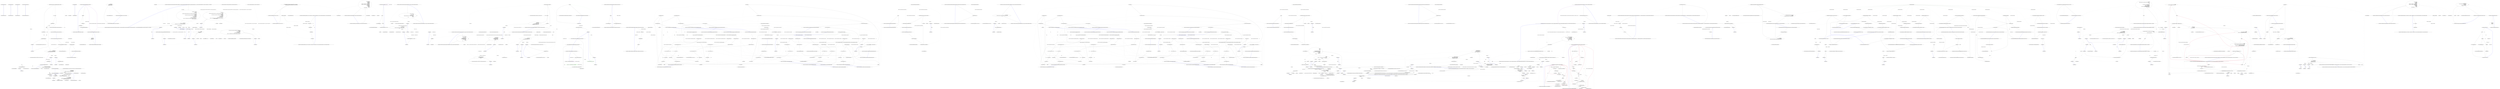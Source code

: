 digraph  {
n0 [cluster="Ninject.Activation.IContext.GetProvider()", label="Entry Ninject.Activation.IContext.GetProvider()", span="65-65"];
n1 [cluster="Ninject.Activation.IContext.GetProvider()", label="Exit Ninject.Activation.IContext.GetProvider()", span="65-65"];
n2 [cluster="Ninject.Activation.IContext.GetScope()", label="Entry Ninject.Activation.IContext.GetScope()", span="71-71"];
n3 [cluster="Ninject.Activation.IContext.GetScope()", label="Exit Ninject.Activation.IContext.GetScope()", span="71-71"];
n4 [cluster="Ninject.Activation.IContext.Resolve()", label="Entry Ninject.Activation.IContext.Resolve()", span="77-77"];
n5 [cluster="Ninject.Activation.IContext.Resolve()", label="Exit Ninject.Activation.IContext.Resolve()", span="77-77"];
n6 [cluster="Ninject.Activation.IContext.BuildPlan(System.Type)", label="Entry Ninject.Activation.IContext.BuildPlan(System.Type)", span="83-83"];
n7 [cluster="Ninject.Activation.IContext.BuildPlan(System.Type)", label="Exit Ninject.Activation.IContext.BuildPlan(System.Type)", span="83-83"];
m1_30 [cluster="System.Collections.Generic.IEnumerable<TSource>.Contains<TSource>(TSource)", file="InstanceChooser.cs", label="Entry System.Collections.Generic.IEnumerable<TSource>.Contains<TSource>(TSource)", span="0-0"];
m1_17 [cluster="Ninject.Modules.IModuleLoaderPlugin.LoadModules(System.Collections.Generic.IEnumerable<string>)", file="InstanceChooser.cs", label="Entry Ninject.Modules.IModuleLoaderPlugin.LoadModules(System.Collections.Generic.IEnumerable<string>)", span="32-32"];
m1_12 [cluster="Ninject.Components.IComponentContainer.GetAll<T>()", file="InstanceChooser.cs", label="Entry Ninject.Components.IComponentContainer.GetAll<T>()", span="66-66"];
m1_38 [cluster="System.IO.Path.GetFileName(string)", file="InstanceChooser.cs", label="Entry System.IO.Path.GetFileName(string)", span="0-0"];
m1_15 [cluster="Unk.Where", file="InstanceChooser.cs", label="Entry Unk.Where", span=""];
m1_43 [cluster="System.IO.Path.GetFullPath(string)", file="InstanceChooser.cs", label="Entry System.IO.Path.GetFullPath(string)", span="0-0"];
m1_55 [cluster="string.Split(char[], System.StringSplitOptions)", file="InstanceChooser.cs", label="Entry string.Split(char[], System.StringSplitOptions)", span="0-0"];
m1_34 [cluster="Ninject.Modules.ModuleLoader.NormalizePaths(string)", file="InstanceChooser.cs", label="Entry Ninject.Modules.ModuleLoader.NormalizePaths(string)", span="68-68"];
m1_40 [cluster="Ninject.Modules.ModuleLoader.NormalizePaths(string)", file="InstanceChooser.cs", label="return Path.IsPathRooted(path)\r\n                        ? new[] { Path.GetFullPath(path) }\r\n                        : GetBaseDirectories().Select(baseDirectory => Path.Combine(baseDirectory, path));", span="70-72"];
m1_41 [cluster="Ninject.Modules.ModuleLoader.NormalizePaths(string)", file="InstanceChooser.cs", label="Exit Ninject.Modules.ModuleLoader.NormalizePaths(string)", span="68-68"];
m1_13 [cluster="System.Collections.Generic.IEnumerable<TSource>.SelectMany<TSource, TResult>(System.Func<TSource, System.Collections.Generic.IEnumerable<TResult>>)", file="InstanceChooser.cs", label="Entry System.Collections.Generic.IEnumerable<TSource>.SelectMany<TSource, TResult>(System.Func<TSource, System.Collections.Generic.IEnumerable<TResult>>)", span="0-0"];
m1_56 [cluster="lambda expression", file="InstanceChooser.cs", label="Entry lambda expression", span="83-83"];
m1_18 [cluster="lambda expression", file="InstanceChooser.cs", label="Entry lambda expression", span="49-49"];
m1_22 [cluster="lambda expression", file="InstanceChooser.cs", label="Entry lambda expression", span="50-50"];
m1_28 [cluster="lambda expression", file="InstanceChooser.cs", label="p.SupportedExtensions.Contains(extension)", span="55-55"];
m1_27 [cluster="lambda expression", file="InstanceChooser.cs", label="Entry lambda expression", span="55-55"];
m1_19 [cluster="lambda expression", file="InstanceChooser.cs", label="GetFilesMatchingPattern(pattern)", span="49-49"];
m1_20 [cluster="lambda expression", file="InstanceChooser.cs", label="Exit lambda expression", span="49-49"];
m1_23 [cluster="lambda expression", file="InstanceChooser.cs", label="Path.GetExtension(filename).ToLowerInvariant()", span="50-50"];
m1_24 [cluster="lambda expression", file="InstanceChooser.cs", label="Exit lambda expression", span="50-50"];
m1_29 [cluster="lambda expression", file="InstanceChooser.cs", label="Exit lambda expression", span="55-55"];
m1_36 [cluster="lambda expression", file="InstanceChooser.cs", label="Directory.GetFiles(path, Path.GetFileName(pattern))", span="65-65"];
m1_35 [cluster="lambda expression", file="InstanceChooser.cs", label="Entry lambda expression", span="65-65"];
m1_37 [cluster="lambda expression", file="InstanceChooser.cs", label="Exit lambda expression", span="65-65"];
m1_47 [cluster="lambda expression", file="InstanceChooser.cs", label="Path.Combine(baseDirectory, path)", span="72-72"];
m1_46 [cluster="lambda expression", file="InstanceChooser.cs", label="Entry lambda expression", span="72-72"];
m1_48 [cluster="lambda expression", file="InstanceChooser.cs", label="Exit lambda expression", span="72-72"];
m1_57 [cluster="lambda expression", file="InstanceChooser.cs", label="Path.Combine(baseDirectory, path)", span="83-83"];
m1_58 [cluster="lambda expression", file="InstanceChooser.cs", label="Exit lambda expression", span="83-83"];
m1_14 [cluster="System.Collections.Generic.IEnumerable<TSource>.GroupBy<TSource, TKey>(System.Func<TSource, TKey>)", file="InstanceChooser.cs", label="Entry System.Collections.Generic.IEnumerable<TSource>.GroupBy<TSource, TKey>(System.Func<TSource, TKey>)", span="0-0"];
m1_21 [cluster="Ninject.Modules.ModuleLoader.GetFilesMatchingPattern(string)", file="InstanceChooser.cs", label="Entry Ninject.Modules.ModuleLoader.GetFilesMatchingPattern(string)", span="62-62"];
m1_31 [cluster="Ninject.Modules.ModuleLoader.GetFilesMatchingPattern(string)", file="InstanceChooser.cs", label="return NormalizePaths(Path.GetDirectoryName(pattern))\r\n                    .SelectMany(path => Directory.GetFiles(path, Path.GetFileName(pattern)));", span="64-65"];
m1_32 [cluster="Ninject.Modules.ModuleLoader.GetFilesMatchingPattern(string)", file="InstanceChooser.cs", label="Exit Ninject.Modules.ModuleLoader.GetFilesMatchingPattern(string)", span="62-62"];
m1_45 [cluster="Unk.Select", file="InstanceChooser.cs", label="Entry Unk.Select", span=""];
m1_49 [cluster="System.IO.Path.Combine(string, string)", file="InstanceChooser.cs", label="Entry System.IO.Path.Combine(string, string)", span="0-0"];
m1_44 [cluster="Ninject.Modules.ModuleLoader.GetBaseDirectories()", file="InstanceChooser.cs", label="Entry Ninject.Modules.ModuleLoader.GetBaseDirectories()", span="75-75"];
m1_50 [cluster="Ninject.Modules.ModuleLoader.GetBaseDirectories()", file="InstanceChooser.cs", label="var baseDirectory = AppDomain.CurrentDomain.BaseDirectory", span="77-77"];
m1_51 [cluster="Ninject.Modules.ModuleLoader.GetBaseDirectories()", file="InstanceChooser.cs", label="var searchPath = AppDomain.CurrentDomain.RelativeSearchPath", span="78-78"];
m1_52 [cluster="Ninject.Modules.ModuleLoader.GetBaseDirectories()", file="InstanceChooser.cs", label="return String.IsNullOrEmpty(searchPath) \r\n                ? new[] {baseDirectory} \r\n                : searchPath.Split(new[] {Path.PathSeparator}, StringSplitOptions.RemoveEmptyEntries)\r\n                    .Select(path => Path.Combine(baseDirectory, path));", span="80-83"];
m1_53 [cluster="Ninject.Modules.ModuleLoader.GetBaseDirectories()", file="InstanceChooser.cs", label="Exit Ninject.Modules.ModuleLoader.GetBaseDirectories()", span="75-75"];
m1_54 [cluster="string.IsNullOrEmpty(string)", file="InstanceChooser.cs", label="Entry string.IsNullOrEmpty(string)", span="0-0"];
m1_26 [cluster="string.ToLowerInvariant()", file="InstanceChooser.cs", label="Entry string.ToLowerInvariant()", span="0-0"];
m1_33 [cluster="System.IO.Path.GetDirectoryName(string)", file="InstanceChooser.cs", label="Entry System.IO.Path.GetDirectoryName(string)", span="0-0"];
m1_25 [cluster="System.IO.Path.GetExtension(string)", file="InstanceChooser.cs", label="Entry System.IO.Path.GetExtension(string)", span="0-0"];
m1_39 [cluster="System.IO.Directory.GetFiles(string, string)", file="InstanceChooser.cs", label="Entry System.IO.Directory.GetFiles(string, string)", span="0-0"];
m1_42 [cluster="System.IO.Path.IsPathRooted(string)", file="InstanceChooser.cs", label="Entry System.IO.Path.IsPathRooted(string)", span="0-0"];
m1_0 [cluster="Ninject.Modules.ModuleLoader.ModuleLoader(Ninject.IKernelConfiguration)", file="InstanceChooser.cs", label="Entry Ninject.Modules.ModuleLoader.ModuleLoader(Ninject.IKernelConfiguration)", span="35-35"];
m1_1 [cluster="Ninject.Modules.ModuleLoader.ModuleLoader(Ninject.IKernelConfiguration)", file="InstanceChooser.cs", label="KernelConfiguration = kernelConfiguration", span="37-37"];
m1_2 [cluster="Ninject.Modules.ModuleLoader.ModuleLoader(Ninject.IKernelConfiguration)", file="InstanceChooser.cs", label="Exit Ninject.Modules.ModuleLoader.ModuleLoader(Ninject.IKernelConfiguration)", span="35-35"];
m1_3 [cluster="Ninject.Modules.ModuleLoader.LoadModules(System.Collections.Generic.IEnumerable<string>)", file="InstanceChooser.cs", label="Entry Ninject.Modules.ModuleLoader.LoadModules(System.Collections.Generic.IEnumerable<string>)", span="44-44"];
m1_4 [cluster="Ninject.Modules.ModuleLoader.LoadModules(System.Collections.Generic.IEnumerable<string>)", file="InstanceChooser.cs", label="var plugins = KernelConfiguration.Components.GetAll<IModuleLoaderPlugin>()", span="46-46"];
m1_5 [cluster="Ninject.Modules.ModuleLoader.LoadModules(System.Collections.Generic.IEnumerable<string>)", file="InstanceChooser.cs", label="var fileGroups = patterns\r\n                .SelectMany(pattern => GetFilesMatchingPattern(pattern))\r\n                .GroupBy(filename => Path.GetExtension(filename).ToLowerInvariant())", span="48-50"];
m1_8 [cluster="Ninject.Modules.ModuleLoader.LoadModules(System.Collections.Generic.IEnumerable<string>)", file="InstanceChooser.cs", label="IModuleLoaderPlugin plugin = plugins.Where(p => p.SupportedExtensions.Contains(extension)).FirstOrDefault()", span="55-55"];
m1_6 [cluster="Ninject.Modules.ModuleLoader.LoadModules(System.Collections.Generic.IEnumerable<string>)", file="InstanceChooser.cs", label=fileGroups, span="52-52"];
m1_7 [cluster="Ninject.Modules.ModuleLoader.LoadModules(System.Collections.Generic.IEnumerable<string>)", file="InstanceChooser.cs", label="string extension = fileGroup.Key", span="54-54"];
m1_10 [cluster="Ninject.Modules.ModuleLoader.LoadModules(System.Collections.Generic.IEnumerable<string>)", file="InstanceChooser.cs", label="plugin.LoadModules(fileGroup)", span="58-58"];
m1_9 [cluster="Ninject.Modules.ModuleLoader.LoadModules(System.Collections.Generic.IEnumerable<string>)", file="InstanceChooser.cs", label="plugin != null", span="57-57"];
m1_11 [cluster="Ninject.Modules.ModuleLoader.LoadModules(System.Collections.Generic.IEnumerable<string>)", file="InstanceChooser.cs", label="Exit Ninject.Modules.ModuleLoader.LoadModules(System.Collections.Generic.IEnumerable<string>)", span="44-44"];
m1_16 [cluster="Unk.FirstOrDefault", file="InstanceChooser.cs", label="Entry Unk.FirstOrDefault", span=""];
m1_59 [file="InstanceChooser.cs", label="Ninject.Modules.ModuleLoader", span=""];
m1_60 [file="InstanceChooser.cs", label=extension, span=""];
m1_61 [file="InstanceChooser.cs", label=string, span=""];
m1_62 [file="InstanceChooser.cs", label=string, span=""];
m1_63 [file="InstanceChooser.cs", label=baseDirectory, span=""];
m2_0 [cluster="Ninject.IInitializable.Initialize()", file="KeyValuePairHelper.cs", label="Entry Ninject.IInitializable.Initialize()", span="30-30"];
m2_1 [cluster="Ninject.IInitializable.Initialize()", file="KeyValuePairHelper.cs", label="Exit Ninject.IInitializable.Initialize()", span="30-30"];
m3_8 [cluster="CommandLine.Core.NameExtensions.FromSpecification(CommandLine.Core.Specification)", file="NameExtensions.cs", label="Entry CommandLine.Core.NameExtensions.FromSpecification(CommandLine.Core.Specification)", span="22-22"];
m3_9 [cluster="CommandLine.Core.NameExtensions.FromSpecification(CommandLine.Core.Specification)", file="NameExtensions.cs", label="specification.Tag", span="24-24"];
m3_11 [cluster="CommandLine.Core.NameExtensions.FromSpecification(CommandLine.Core.Specification)", file="NameExtensions.cs", label="return FromOptionSpecification((OptionSpecification)specification);", span="27-27"];
m3_10 [cluster="CommandLine.Core.NameExtensions.FromSpecification(CommandLine.Core.Specification)", file="NameExtensions.cs", label="SpecificationType.Option", span="26-26"];
m3_12 [cluster="CommandLine.Core.NameExtensions.FromSpecification(CommandLine.Core.Specification)", file="NameExtensions.cs", label="return NameInfo.EmptyName;", span="29-29"];
m3_13 [cluster="CommandLine.Core.NameExtensions.FromSpecification(CommandLine.Core.Specification)", file="NameExtensions.cs", label="Exit CommandLine.Core.NameExtensions.FromSpecification(CommandLine.Core.Specification)", span="22-22"];
m3_7 [cluster="CommandLine.NameInfo.NameInfo(string, string)", file="NameExtensions.cs", label="Entry CommandLine.NameInfo.NameInfo(string, string)", span="20-20"];
m3_3 [cluster="System.StringComparer.Equals(string, string)", file="NameExtensions.cs", label="Entry System.StringComparer.Equals(string, string)", span="0-0"];
m3_0 [cluster="CommandLine.Core.NameExtensions.MatchName(string, string, string, System.StringComparer)", file="NameExtensions.cs", label="Entry CommandLine.Core.NameExtensions.MatchName(string, string, string, System.StringComparer)", span="8-8"];
m3_1 [cluster="CommandLine.Core.NameExtensions.MatchName(string, string, string, System.StringComparer)", file="NameExtensions.cs", label="return value.Length == 1\r\n               ? comparer.Equals(value, shortName)\r\n               : comparer.Equals(value, longName);", span="10-12"];
m3_2 [cluster="CommandLine.Core.NameExtensions.MatchName(string, string, string, System.StringComparer)", file="NameExtensions.cs", label="Exit CommandLine.Core.NameExtensions.MatchName(string, string, string, System.StringComparer)", span="8-8"];
m3_4 [cluster="CommandLine.Core.NameExtensions.FromOptionSpecification(CommandLine.Core.OptionSpecification)", file="NameExtensions.cs", label="Entry CommandLine.Core.NameExtensions.FromOptionSpecification(CommandLine.Core.OptionSpecification)", span="15-15"];
m3_5 [cluster="CommandLine.Core.NameExtensions.FromOptionSpecification(CommandLine.Core.OptionSpecification)", file="NameExtensions.cs", label="return new NameInfo(\r\n                specification.LongName,\r\n                specification.ShortName);", span="17-19"];
m3_6 [cluster="CommandLine.Core.NameExtensions.FromOptionSpecification(CommandLine.Core.OptionSpecification)", file="NameExtensions.cs", label="Exit CommandLine.Core.NameExtensions.FromOptionSpecification(CommandLine.Core.OptionSpecification)", span="15-15"];
m4_30 [cluster="Unk.WithValue", file="OptionMapper.cs", label="Entry Unk.WithValue", span=""];
m4_4 [cluster="Unk.Select", file="OptionMapper.cs", label="Entry Unk.Select", span=""];
m4_18 [cluster="string.MatchName(string, string, System.StringComparer)", file="OptionMapper.cs", label="Entry string.MatchName(string, string, System.StringComparer)", span="8-8"];
m4_24 [cluster="CommandLine.Core.OptionSpecification.FromOptionSpecification()", file="OptionMapper.cs", label="Entry CommandLine.Core.OptionSpecification.FromOptionSpecification()", span="15-15"];
m4_23 [cluster="CommandLine.BadFormatConversionError.BadFormatConversionError(CommandLine.NameInfo)", file="OptionMapper.cs", label="Entry CommandLine.BadFormatConversionError.BadFormatConversionError(CommandLine.NameInfo)", span="349-349"];
m4_11 [cluster="Unk.ToMaybe", file="OptionMapper.cs", label="Entry Unk.ToMaybe", span=""];
m4_10 [cluster="Unk.FirstOrDefault", file="OptionMapper.cs", label="Entry Unk.FirstOrDefault", span=""];
m4_25 [cluster="CSharpx.Maybe.Just<T>(T)", file="OptionMapper.cs", label="Entry CSharpx.Maybe.Just<T>(T)", span="124-124"];
m4_13 [cluster="System.Tuple.Create<T1, T2>(T1, T2)", file="OptionMapper.cs", label="Entry System.Tuple.Create<T1, T2>(T1, T2)", span="0-0"];
m4_29 [cluster="Unk.Just", file="OptionMapper.cs", label="Entry Unk.Just", span=""];
m4_26 [cluster="lambda expression", file="OptionMapper.cs", label="Entry lambda expression", span="28-31"];
m4_8 [cluster="lambda expression", file="OptionMapper.cs", label="options.FirstOrDefault(\r\n                            s =>\r\n                            s.Key.MatchName(((OptionSpecification)pt.Specification).ShortName, ((OptionSpecification)pt.Specification).LongName, comparer))\r\n                               .ToMaybe()\r\n                               .Return(sequence =>\r\n                                    converter(sequence.Value, pt.Property.PropertyType, pt.Specification.TargetType != TargetType.Sequence)\r\n                                    .Return(converted =>\r\n                                            Tuple.Create(\r\n                                                pt.WithValue(Maybe.Just(converted)),\r\n                                                Maybe.Nothing<Error>()),\r\n                                            Tuple.Create<SpecificationProperty, Maybe<Error>>(\r\n                                                pt,\r\n                                                Maybe.Just<Error>(new BadFormatConversionError(((OptionSpecification)pt.Specification).FromOptionSpecification())))),\r\n                                Tuple.Create(pt, Maybe.Nothing<Error>()))", span="22-35"];
m4_16 [cluster="lambda expression", file="OptionMapper.cs", label="s.Key.MatchName(((OptionSpecification)pt.Specification).ShortName, ((OptionSpecification)pt.Specification).LongName, comparer)", span="24-24"];
m4_20 [cluster="lambda expression", file="OptionMapper.cs", label="converter(sequence.Value, pt.Property.PropertyType, pt.Specification.TargetType != TargetType.Sequence)\r\n                                    .Return(converted =>\r\n                                            Tuple.Create(\r\n                                                pt.WithValue(Maybe.Just(converted)),\r\n                                                Maybe.Nothing<Error>()),\r\n                                            Tuple.Create<SpecificationProperty, Maybe<Error>>(\r\n                                                pt,\r\n                                                Maybe.Just<Error>(new BadFormatConversionError(((OptionSpecification)pt.Specification).FromOptionSpecification()))))", span="27-34"];
m4_7 [cluster="lambda expression", file="OptionMapper.cs", label="Entry lambda expression", span="21-35"];
m4_31 [cluster="lambda expression", file="OptionMapper.cs", label="Entry lambda expression", span="38-38"];
m4_34 [cluster="lambda expression", file="OptionMapper.cs", label="Entry lambda expression", span="39-39"];
m4_37 [cluster="lambda expression", file="OptionMapper.cs", label="Entry lambda expression", span="39-39"];
m4_27 [cluster="lambda expression", file="OptionMapper.cs", label="Tuple.Create(\r\n                                                pt.WithValue(Maybe.Just(converted)),\r\n                                                Maybe.Nothing<Error>())", span="29-31"];
m4_9 [cluster="lambda expression", file="OptionMapper.cs", label="Exit lambda expression", span="21-35"];
m4_15 [cluster="lambda expression", file="OptionMapper.cs", label="Entry lambda expression", span="23-24"];
m4_19 [cluster="lambda expression", file="OptionMapper.cs", label="Entry lambda expression", span="26-34"];
m4_17 [cluster="lambda expression", file="OptionMapper.cs", label="Exit lambda expression", span="23-24"];
m4_21 [cluster="lambda expression", file="OptionMapper.cs", label="Exit lambda expression", span="26-34"];
m4_28 [cluster="lambda expression", file="OptionMapper.cs", label="Exit lambda expression", span="28-31"];
m4_32 [cluster="lambda expression", file="OptionMapper.cs", label="se.Item1", span="38-38"];
m4_33 [cluster="lambda expression", file="OptionMapper.cs", label="Exit lambda expression", span="38-38"];
m4_35 [cluster="lambda expression", file="OptionMapper.cs", label="se.Item2", span="39-39"];
m4_36 [cluster="lambda expression", file="OptionMapper.cs", label="Exit lambda expression", span="39-39"];
m4_38 [cluster="lambda expression", file="OptionMapper.cs", label="se.Value", span="39-39"];
m4_39 [cluster="lambda expression", file="OptionMapper.cs", label="Exit lambda expression", span="39-39"];
m4_14 [cluster="Unk.Return", file="OptionMapper.cs", label="Entry Unk.Return", span=""];
m4_22 [cluster="Unk.converter", file="OptionMapper.cs", label="Entry Unk.converter", span=""];
m4_5 [cluster="Unk.>", file="OptionMapper.cs", label="Entry Unk.>", span=""];
m4_12 [cluster="CSharpx.Maybe.Nothing<T>()", file="OptionMapper.cs", label="Entry CSharpx.Maybe.Nothing<T>()", span="116-116"];
m4_6 [cluster="Unk.Succeed", file="OptionMapper.cs", label="Entry Unk.Succeed", span=""];
m4_0 [cluster="CommandLine.Core.OptionMapper.MapValues(System.Collections.Generic.IEnumerable<CommandLine.Core.SpecificationProperty>, System.Collections.Generic.IEnumerable<System.Collections.Generic.KeyValuePair<string, System.Collections.Generic.IEnumerable<string>>>, System.Func<System.Collections.Generic.IEnumerable<string>, System.Type, bool, CSharpx.Maybe<object>>, System.StringComparer)", file="OptionMapper.cs", label="Entry CommandLine.Core.OptionMapper.MapValues(System.Collections.Generic.IEnumerable<CommandLine.Core.SpecificationProperty>, System.Collections.Generic.IEnumerable<System.Collections.Generic.KeyValuePair<string, System.Collections.Generic.IEnumerable<string>>>, System.Func<System.Collections.Generic.IEnumerable<string>, System.Type, bool, CSharpx.Maybe<object>>, System.StringComparer)", span="14-14"];
m4_1 [cluster="CommandLine.Core.OptionMapper.MapValues(System.Collections.Generic.IEnumerable<CommandLine.Core.SpecificationProperty>, System.Collections.Generic.IEnumerable<System.Collections.Generic.KeyValuePair<string, System.Collections.Generic.IEnumerable<string>>>, System.Func<System.Collections.Generic.IEnumerable<string>, System.Type, bool, CSharpx.Maybe<object>>, System.StringComparer)", file="OptionMapper.cs", label="var sequencesAndErrors = propertyTuples\r\n                .Select(pt =>\r\n                    options.FirstOrDefault(\r\n                            s =>\r\n                            s.Key.MatchName(((OptionSpecification)pt.Specification).ShortName, ((OptionSpecification)pt.Specification).LongName, comparer))\r\n                               .ToMaybe()\r\n                               .Return(sequence =>\r\n                                    converter(sequence.Value, pt.Property.PropertyType, pt.Specification.TargetType != TargetType.Sequence)\r\n                                    .Return(converted =>\r\n                                            Tuple.Create(\r\n                                                pt.WithValue(Maybe.Just(converted)),\r\n                                                Maybe.Nothing<Error>()),\r\n                                            Tuple.Create<SpecificationProperty, Maybe<Error>>(\r\n                                                pt,\r\n                                                Maybe.Just<Error>(new BadFormatConversionError(((OptionSpecification)pt.Specification).FromOptionSpecification())))),\r\n                                Tuple.Create(pt, Maybe.Nothing<Error>()))\r\n                )", span="20-36"];
m4_2 [cluster="CommandLine.Core.OptionMapper.MapValues(System.Collections.Generic.IEnumerable<CommandLine.Core.SpecificationProperty>, System.Collections.Generic.IEnumerable<System.Collections.Generic.KeyValuePair<string, System.Collections.Generic.IEnumerable<string>>>, System.Func<System.Collections.Generic.IEnumerable<string>, System.Type, bool, CSharpx.Maybe<object>>, System.StringComparer)", file="OptionMapper.cs", label="return Result.Succeed(\r\n                sequencesAndErrors.Select(se => se.Item1),\r\n                sequencesAndErrors.Select(se => se.Item2).OfType<Just<Error>>().Select(se => se.Value));", span="37-39"];
m4_3 [cluster="CommandLine.Core.OptionMapper.MapValues(System.Collections.Generic.IEnumerable<CommandLine.Core.SpecificationProperty>, System.Collections.Generic.IEnumerable<System.Collections.Generic.KeyValuePair<string, System.Collections.Generic.IEnumerable<string>>>, System.Func<System.Collections.Generic.IEnumerable<string>, System.Type, bool, CSharpx.Maybe<object>>, System.StringComparer)", file="OptionMapper.cs", label="Exit CommandLine.Core.OptionMapper.MapValues(System.Collections.Generic.IEnumerable<CommandLine.Core.SpecificationProperty>, System.Collections.Generic.IEnumerable<System.Collections.Generic.KeyValuePair<string, System.Collections.Generic.IEnumerable<string>>>, System.Func<System.Collections.Generic.IEnumerable<string>, System.Type, bool, CSharpx.Maybe<object>>, System.StringComparer)", span="14-14"];
m4_40 [file="OptionMapper.cs", label="System.Collections.Generic.IEnumerable<System.Collections.Generic.KeyValuePair<string, System.Collections.Generic.IEnumerable<string>>>", span=""];
m4_41 [file="OptionMapper.cs", label="System.Func<System.Collections.Generic.IEnumerable<string>, System.Type, bool, CSharpx.Maybe<object>>", span=""];
m4_42 [file="OptionMapper.cs", label="System.StringComparer", span=""];
m4_43 [file="OptionMapper.cs", label="CommandLine.Core.SpecificationProperty", span=""];
m5_16 [cluster="System.Linq.Enumerable.Empty<TResult>()", file="OptionSpecification.cs", label="Entry System.Linq.Enumerable.Empty<TResult>()", span="0-0"];
m5_12 [cluster="System.Type.ToTargetType()", file="OptionSpecification.cs", label="Entry System.Type.ToTargetType()", span="71-71"];
m5_0 [cluster="CommandLine.Core.OptionSpecification.OptionSpecification(string, string, bool, string, CSharpx.Maybe<int>, CSharpx.Maybe<int>, char, CSharpx.Maybe<object>, string, string, System.Collections.Generic.IEnumerable<string>, System.Type, CommandLine.Core.TargetType)", file="OptionSpecification.cs", label="Entry CommandLine.Core.OptionSpecification.OptionSpecification(string, string, bool, string, CSharpx.Maybe<int>, CSharpx.Maybe<int>, char, CSharpx.Maybe<object>, string, string, System.Collections.Generic.IEnumerable<string>, System.Type, CommandLine.Core.TargetType)", span="16-16"];
m5_1 [cluster="CommandLine.Core.OptionSpecification.OptionSpecification(string, string, bool, string, CSharpx.Maybe<int>, CSharpx.Maybe<int>, char, CSharpx.Maybe<object>, string, string, System.Collections.Generic.IEnumerable<string>, System.Type, CommandLine.Core.TargetType)", file="OptionSpecification.cs", label="this.shortName = shortName", span="21-21"];
m5_2 [cluster="CommandLine.Core.OptionSpecification.OptionSpecification(string, string, bool, string, CSharpx.Maybe<int>, CSharpx.Maybe<int>, char, CSharpx.Maybe<object>, string, string, System.Collections.Generic.IEnumerable<string>, System.Type, CommandLine.Core.TargetType)", file="OptionSpecification.cs", label="this.longName = longName", span="22-22"];
m5_3 [cluster="CommandLine.Core.OptionSpecification.OptionSpecification(string, string, bool, string, CSharpx.Maybe<int>, CSharpx.Maybe<int>, char, CSharpx.Maybe<object>, string, string, System.Collections.Generic.IEnumerable<string>, System.Type, CommandLine.Core.TargetType)", file="OptionSpecification.cs", label="this.separator = separator", span="23-23"];
m5_4 [cluster="CommandLine.Core.OptionSpecification.OptionSpecification(string, string, bool, string, CSharpx.Maybe<int>, CSharpx.Maybe<int>, char, CSharpx.Maybe<object>, string, string, System.Collections.Generic.IEnumerable<string>, System.Type, CommandLine.Core.TargetType)", file="OptionSpecification.cs", label="this.setName = setName", span="24-24"];
m5_5 [cluster="CommandLine.Core.OptionSpecification.OptionSpecification(string, string, bool, string, CSharpx.Maybe<int>, CSharpx.Maybe<int>, char, CSharpx.Maybe<object>, string, string, System.Collections.Generic.IEnumerable<string>, System.Type, CommandLine.Core.TargetType)", file="OptionSpecification.cs", label="Exit CommandLine.Core.OptionSpecification.OptionSpecification(string, string, bool, string, CSharpx.Maybe<int>, CSharpx.Maybe<int>, char, CSharpx.Maybe<object>, string, string, System.Collections.Generic.IEnumerable<string>, System.Type, CommandLine.Core.TargetType)", span="16-16"];
m5_10 [cluster="CSharpx.Maybe.Just<T>(T)", file="OptionSpecification.cs", label="Entry CSharpx.Maybe.Just<T>(T)", span="124-124"];
m5_11 [cluster="T.ToMaybe<T>()", file="OptionSpecification.cs", label="Entry T.ToMaybe<T>()", span="249-249"];
m5_13 [cluster="CommandLine.Core.OptionSpecification.NewSwitch(string, string, bool, string, string)", file="OptionSpecification.cs", label="Entry CommandLine.Core.OptionSpecification.NewSwitch(string, string, bool, string, string)", span="45-45"];
m5_14 [cluster="CommandLine.Core.OptionSpecification.NewSwitch(string, string, bool, string, string)", file="OptionSpecification.cs", label="return new OptionSpecification(shortName, longName, required, string.Empty, Maybe.Nothing<int>(), Maybe.Nothing<int>(),\r\n                '\0', Maybe.Nothing<object>(), helpText, metaValue, Enumerable.Empty<string>(), typeof(bool), TargetType.Switch);", span="47-48"];
m5_15 [cluster="CommandLine.Core.OptionSpecification.NewSwitch(string, string, bool, string, string)", file="OptionSpecification.cs", label="Exit CommandLine.Core.OptionSpecification.NewSwitch(string, string, bool, string, string)", span="45-45"];
m5_9 [cluster="CSharpx.Maybe.Nothing<T>()", file="OptionSpecification.cs", label="Entry CSharpx.Maybe.Nothing<T>()", span="116-116"];
m5_6 [cluster="CommandLine.Core.OptionSpecification.FromAttribute(CommandLine.OptionAttribute, System.Type, System.Collections.Generic.IEnumerable<string>)", file="OptionSpecification.cs", label="Entry CommandLine.Core.OptionSpecification.FromAttribute(CommandLine.OptionAttribute, System.Type, System.Collections.Generic.IEnumerable<string>)", span="27-27"];
m5_7 [cluster="CommandLine.Core.OptionSpecification.FromAttribute(CommandLine.OptionAttribute, System.Type, System.Collections.Generic.IEnumerable<string>)", file="OptionSpecification.cs", label="return new OptionSpecification(\r\n                attribute.ShortName,\r\n                attribute.LongName,\r\n                attribute.Required,\r\n                attribute.SetName,\r\n                attribute.Min == -1 ? Maybe.Nothing<int>() : Maybe.Just(attribute.Min),\r\n                attribute.Max == -1 ? Maybe.Nothing<int>() : Maybe.Just(attribute.Max),\r\n                attribute.Separator,\r\n                attribute.Default.ToMaybe(),\r\n                attribute.HelpText,\r\n                attribute.MetaValue,\r\n                enumValues,\r\n                conversionType,\r\n                conversionType.ToTargetType());", span="29-42"];
m5_8 [cluster="CommandLine.Core.OptionSpecification.FromAttribute(CommandLine.OptionAttribute, System.Type, System.Collections.Generic.IEnumerable<string>)", file="OptionSpecification.cs", label="Exit CommandLine.Core.OptionSpecification.FromAttribute(CommandLine.OptionAttribute, System.Type, System.Collections.Generic.IEnumerable<string>)", span="27-27"];
m5_17 [file="OptionSpecification.cs", label="CommandLine.Core.OptionSpecification", span=""];
m6_0 [cluster="CommandLine.Infrastructure.PopsicleSetter.Set<T>(bool, ref T, T)", file="PopsicleSetter.cs", label="Entry CommandLine.Infrastructure.PopsicleSetter.Set<T>(bool, ref T, T)", span="8-8"];
m6_1 [cluster="CommandLine.Infrastructure.PopsicleSetter.Set<T>(bool, ref T, T)", file="PopsicleSetter.cs", label=consumed, span="10-10"];
m6_3 [cluster="CommandLine.Infrastructure.PopsicleSetter.Set<T>(bool, ref T, T)", file="PopsicleSetter.cs", label="field = value", span="15-15"];
m6_2 [cluster="CommandLine.Infrastructure.PopsicleSetter.Set<T>(bool, ref T, T)", file="PopsicleSetter.cs", label="throw new InvalidOperationException();", span="12-12"];
m6_4 [cluster="CommandLine.Infrastructure.PopsicleSetter.Set<T>(bool, ref T, T)", file="PopsicleSetter.cs", label="Exit CommandLine.Infrastructure.PopsicleSetter.Set<T>(bool, ref T, T)", span="8-8"];
m6_5 [cluster="System.InvalidOperationException.InvalidOperationException()", file="PopsicleSetter.cs", label="Entry System.InvalidOperationException.InvalidOperationException()", span="0-0"];
m7_11 [cluster="lambda expression", file="Scalar.cs", label="Entry lambda expression", span="19-20"];
m7_5 [cluster="lambda expression", file="Scalar.cs", label="f.IsName() && s.IsValue()\r\n                            ? typeLookup(f.Text).Return(info =>\r\n                                    info.TargetType == TargetType.Scalar ? new[] { f, s } : new Token[] { }, new Token[] { })\r\n                                    : new Token[] { }", span="18-21"];
m7_4 [cluster="lambda expression", file="Scalar.cs", label="Entry lambda expression", span="17-21"];
m7_12 [cluster="lambda expression", file="Scalar.cs", label="info.TargetType == TargetType.Scalar ? new[] { f, s } : new Token[] { }", span="20-20"];
m7_6 [cluster="lambda expression", file="Scalar.cs", label="Exit lambda expression", span="17-21"];
m7_13 [cluster="lambda expression", file="Scalar.cs", label="Exit lambda expression", span="19-20"];
m7_10 [cluster="Unk.Return", file="Scalar.cs", label="Entry Unk.Return", span=""];
m7_0 [cluster="CommandLine.Core.Scalar.Partition(System.Collections.Generic.IEnumerable<CommandLine.Core.Token>, System.Func<string, CSharpx.Maybe<CommandLine.Core.TypeDescriptor>>)", file="Scalar.cs", label="Entry CommandLine.Core.Scalar.Partition(System.Collections.Generic.IEnumerable<CommandLine.Core.Token>, System.Func<string, CSharpx.Maybe<CommandLine.Core.TypeDescriptor>>)", span="12-12"];
m7_1 [cluster="CommandLine.Core.Scalar.Partition(System.Collections.Generic.IEnumerable<CommandLine.Core.Token>, System.Func<string, CSharpx.Maybe<CommandLine.Core.TypeDescriptor>>)", file="Scalar.cs", label="return from tseq in tokens.Pairwise(\r\n                (f, s) =>\r\n                        f.IsName() && s.IsValue()\r\n                            ? typeLookup(f.Text).Return(info =>\r\n                                    info.TargetType == TargetType.Scalar ? new[] { f, s } : new Token[] { }, new Token[] { })\r\n                                    : new Token[] { })\r\n                   from t in tseq\r\n                   select t;", span="16-23"];
m7_2 [cluster="CommandLine.Core.Scalar.Partition(System.Collections.Generic.IEnumerable<CommandLine.Core.Token>, System.Func<string, CSharpx.Maybe<CommandLine.Core.TypeDescriptor>>)", file="Scalar.cs", label="Exit CommandLine.Core.Scalar.Partition(System.Collections.Generic.IEnumerable<CommandLine.Core.Token>, System.Func<string, CSharpx.Maybe<CommandLine.Core.TypeDescriptor>>)", span="12-12"];
m7_7 [cluster="CommandLine.Core.Token.IsName()", file="Scalar.cs", label="Entry CommandLine.Core.Token.IsName()", span="128-128"];
m7_8 [cluster="CommandLine.Core.Token.IsValue()", file="Scalar.cs", label="Entry CommandLine.Core.Token.IsValue()", span="133-133"];
m7_9 [cluster="System.Func<T, TResult>.Invoke(T)", file="Scalar.cs", label="Entry System.Func<T, TResult>.Invoke(T)", span="0-0"];
m7_3 [cluster="Unk.Pairwise", file="Scalar.cs", label="Entry Unk.Pairwise", span=""];
m7_14 [file="Scalar.cs", label="System.Func<string, CSharpx.Maybe<CommandLine.Core.TypeDescriptor>>", span=""];
m7_15 [file="Scalar.cs", label="CommandLine.Core.Token", span=""];
m7_16 [file="Scalar.cs", label="CommandLine.Core.Token", span=""];
m8_22 [cluster="System.Collections.Generic.IEnumerable<TSource>.IndexOf<TSource>(System.Func<TSource, bool>)", file="Sequence.cs", label="Entry System.Collections.Generic.IEnumerable<TSource>.IndexOf<TSource>(System.Func<TSource, bool>)", span="10-10"];
m8_24 [cluster="System.Collections.Generic.IEnumerable<TSource>.TakeWhile<TSource>(System.Func<TSource, bool>)", file="Sequence.cs", label="Entry System.Collections.Generic.IEnumerable<TSource>.TakeWhile<TSource>(System.Func<TSource, bool>)", span="0-0"];
m8_0 [cluster="CommandLine.Core.Sequence.Partition(System.Collections.Generic.IEnumerable<CommandLine.Core.Token>, System.Func<string, CSharpx.Maybe<CommandLine.Core.TypeDescriptor>>)", file="Sequence.cs", label="Entry CommandLine.Core.Sequence.Partition(System.Collections.Generic.IEnumerable<CommandLine.Core.Token>, System.Func<string, CSharpx.Maybe<CommandLine.Core.TypeDescriptor>>)", span="12-12"];
m8_1 [cluster="CommandLine.Core.Sequence.Partition(System.Collections.Generic.IEnumerable<CommandLine.Core.Token>, System.Func<string, CSharpx.Maybe<CommandLine.Core.TypeDescriptor>>)", file="Sequence.cs", label="return from tseq in tokens.Pairwise(\r\n                (f, s) =>\r\n                        f.IsName() && s.IsValue()\r\n                            ? typeLookup(f.Text).Return(info =>\r\n                                   info.TargetType == TargetType.Sequence\r\n                                        ? new[] { f }.Concat(tokens.OfSequence(f, info))\r\n                                        : new Token[] { }, new Token[] { })\r\n                            : new Token[] { })\r\n                   from t in tseq\r\n                   select t;", span="16-25"];
m8_2 [cluster="CommandLine.Core.Sequence.Partition(System.Collections.Generic.IEnumerable<CommandLine.Core.Token>, System.Func<string, CSharpx.Maybe<CommandLine.Core.TypeDescriptor>>)", file="Sequence.cs", label="Exit CommandLine.Core.Sequence.Partition(System.Collections.Generic.IEnumerable<CommandLine.Core.Token>, System.Func<string, CSharpx.Maybe<CommandLine.Core.TypeDescriptor>>)", span="12-12"];
m8_35 [cluster="Unk.Take", file="Sequence.cs", label="Entry Unk.Take", span=""];
m8_15 [cluster="System.Collections.Generic.IEnumerable<TSource>.Concat<TSource>(System.Collections.Generic.IEnumerable<TSource>)", file="Sequence.cs", label="Entry System.Collections.Generic.IEnumerable<TSource>.Concat<TSource>(System.Collections.Generic.IEnumerable<TSource>)", span="0-0"];
m8_28 [cluster="object.Equals(object)", file="Sequence.cs", label="Entry object.Equals(object)", span="0-0"];
m8_36 [cluster="lambda expression", file="Sequence.cs", label="Entry lambda expression", span="36-36"];
m8_5 [cluster="lambda expression", file="Sequence.cs", label="f.IsName() && s.IsValue()\r\n                            ? typeLookup(f.Text).Return(info =>\r\n                                   info.TargetType == TargetType.Sequence\r\n                                        ? new[] { f }.Concat(tokens.OfSequence(f, info))\r\n                                        : new Token[] { }, new Token[] { })\r\n                            : new Token[] { }", span="18-23"];
m8_12 [cluster="lambda expression", file="Sequence.cs", label="info.TargetType == TargetType.Sequence\r\n                                        ? new[] { f }.Concat(tokens.OfSequence(f, info))\r\n                                        : new Token[] { }", span="20-22"];
m8_4 [cluster="lambda expression", file="Sequence.cs", label="Entry lambda expression", span="17-23"];
m8_6 [cluster="lambda expression", file="Sequence.cs", label="Exit lambda expression", span="17-23"];
m8_11 [cluster="lambda expression", file="Sequence.cs", label="Entry lambda expression", span="19-22"];
m8_13 [cluster="lambda expression", file="Sequence.cs", label="Exit lambda expression", span="19-22"];
m8_26 [cluster="lambda expression", file="Sequence.cs", label="t.Equals(nameToken)", span="30-30"];
m8_30 [cluster="lambda expression", file="Sequence.cs", label="info.MaxItems.Return(\r\n                            n => tokens.Skip(nameIndex + 1).Take(n),\r\n                                 tokens.Skip(nameIndex + 1).TakeWhile(v => v.IsValue()))", span="34-36"];
m8_33 [cluster="lambda expression", file="Sequence.cs", label="tokens.Skip(nameIndex + 1).Take(n)", span="35-35"];
m8_25 [cluster="lambda expression", file="Sequence.cs", label="Entry lambda expression", span="30-30"];
m8_29 [cluster="lambda expression", file="Sequence.cs", label="Entry lambda expression", span="34-36"];
m8_39 [cluster="lambda expression", file="Sequence.cs", label="Entry lambda expression", span="37-37"];
m8_27 [cluster="lambda expression", file="Sequence.cs", label="Exit lambda expression", span="30-30"];
m8_31 [cluster="lambda expression", file="Sequence.cs", label="Exit lambda expression", span="34-36"];
m8_32 [cluster="lambda expression", file="Sequence.cs", label="Entry lambda expression", span="35-35"];
m8_34 [cluster="lambda expression", file="Sequence.cs", label="Exit lambda expression", span="35-35"];
m8_37 [cluster="lambda expression", file="Sequence.cs", label="v.IsValue()", span="36-36"];
m8_38 [cluster="lambda expression", file="Sequence.cs", label="Exit lambda expression", span="36-36"];
m8_40 [cluster="lambda expression", file="Sequence.cs", label="v.IsValue()", span="37-37"];
m8_41 [cluster="lambda expression", file="Sequence.cs", label="Exit lambda expression", span="37-37"];
m8_10 [cluster="Unk.Return", file="Sequence.cs", label="Entry Unk.Return", span=""];
m8_23 [cluster="System.Collections.Generic.IEnumerable<TSource>.Skip<TSource>(int)", file="Sequence.cs", label="Entry System.Collections.Generic.IEnumerable<TSource>.Skip<TSource>(int)", span="0-0"];
m8_16 [cluster="CommandLine.Core.Sequence.OfSequence(System.Collections.Generic.IEnumerable<CommandLine.Core.Token>, CommandLine.Core.Token, CommandLine.Core.TypeDescriptor)", file="Sequence.cs", label="Entry CommandLine.Core.Sequence.OfSequence(System.Collections.Generic.IEnumerable<CommandLine.Core.Token>, CommandLine.Core.Token, CommandLine.Core.TypeDescriptor)", span="28-28"];
m8_17 [cluster="CommandLine.Core.Sequence.OfSequence(System.Collections.Generic.IEnumerable<CommandLine.Core.Token>, CommandLine.Core.Token, CommandLine.Core.TypeDescriptor)", file="Sequence.cs", label="var nameIndex = tokens.IndexOf(t => t.Equals(nameToken))", span="30-30"];
m8_19 [cluster="CommandLine.Core.Sequence.OfSequence(System.Collections.Generic.IEnumerable<CommandLine.Core.Token>, CommandLine.Core.Token, CommandLine.Core.TypeDescriptor)", file="Sequence.cs", label="return info.NextValue.Return(\r\n                    _ => info.MaxItems.Return(\r\n                            n => tokens.Skip(nameIndex + 1).Take(n),\r\n                                 tokens.Skip(nameIndex + 1).TakeWhile(v => v.IsValue())),\r\n                    tokens.Skip(nameIndex + 1).TakeWhile(v => v.IsValue()));", span="33-37"];
m8_18 [cluster="CommandLine.Core.Sequence.OfSequence(System.Collections.Generic.IEnumerable<CommandLine.Core.Token>, CommandLine.Core.Token, CommandLine.Core.TypeDescriptor)", file="Sequence.cs", label="nameIndex >= 0", span="31-31"];
m8_20 [cluster="CommandLine.Core.Sequence.OfSequence(System.Collections.Generic.IEnumerable<CommandLine.Core.Token>, CommandLine.Core.Token, CommandLine.Core.TypeDescriptor)", file="Sequence.cs", label="return new Token[] { };", span="39-39"];
m8_21 [cluster="CommandLine.Core.Sequence.OfSequence(System.Collections.Generic.IEnumerable<CommandLine.Core.Token>, CommandLine.Core.Token, CommandLine.Core.TypeDescriptor)", file="Sequence.cs", label="Exit CommandLine.Core.Sequence.OfSequence(System.Collections.Generic.IEnumerable<CommandLine.Core.Token>, CommandLine.Core.Token, CommandLine.Core.TypeDescriptor)", span="28-28"];
m8_7 [cluster="CommandLine.Core.Token.IsName()", file="Sequence.cs", label="Entry CommandLine.Core.Token.IsName()", span="128-128"];
m8_14 [cluster="Unk.OfSequence", file="Sequence.cs", label="Entry Unk.OfSequence", span=""];
m8_8 [cluster="CommandLine.Core.Token.IsValue()", file="Sequence.cs", label="Entry CommandLine.Core.Token.IsValue()", span="133-133"];
m8_9 [cluster="System.Func<T, TResult>.Invoke(T)", file="Sequence.cs", label="Entry System.Func<T, TResult>.Invoke(T)", span="0-0"];
m8_3 [cluster="Unk.Pairwise", file="Sequence.cs", label="Entry Unk.Pairwise", span=""];
m8_42 [file="Sequence.cs", label="System.Collections.Generic.IEnumerable<CommandLine.Core.Token>", span=""];
m8_43 [file="Sequence.cs", label="System.Func<string, CSharpx.Maybe<CommandLine.Core.TypeDescriptor>>", span=""];
m8_44 [file="Sequence.cs", label="CommandLine.Core.Token", span=""];
m8_45 [file="Sequence.cs", label="CommandLine.Core.Token", span=""];
m8_46 [file="Sequence.cs", label="System.Collections.Generic.IEnumerable<CommandLine.Core.Token>", span=""];
m8_47 [file="Sequence.cs", label="CommandLine.Core.TypeDescriptor", span=""];
m8_48 [file="Sequence.cs", label=nameIndex, span=""];
m9_8 [cluster="lambda expression", file="Specification.cs", label="Thread.CurrentThread.CurrentCulture = newCulture", span="21-21"];
m9_3 [cluster="CommandLine.Tests.CultureInfoExtensions.MakeCultureHandlers(System.Globalization.CultureInfo)", color=green, community=0, file="Specification.cs", label="19: Action resetter = () => Thread.CurrentThread.CurrentCulture = currentCulutre", span="23-23"];
m9_16 [cluster="Ninject.IKernelConfiguration.Load(System.Collections.Generic.IEnumerable<System.Reflection.Assembly>)", file="Specification.cs", label="Entry Ninject.IKernelConfiguration.Load(System.Collections.Generic.IEnumerable<System.Reflection.Assembly>)", span="44-44"];
m9_6 [cluster="Ninject.ModuleLoadExtensions.Load(Ninject.IKernelConfiguration, params Ninject.Modules.INinjectModule[])", file="Specification.cs", label="kernelConfiguration.Load(modules)", span="41-41"];
m9_0 [cluster="CommandLine.Tests.CultureInfoExtensions.MakeCultureHandlers(System.Globalization.CultureInfo)", file="Specification.cs", label="Entry CommandLine.Tests.CultureInfoExtensions.MakeCultureHandlers(System.Globalization.CultureInfo)", span="17-17"];
m9_1 [cluster="CommandLine.Tests.CultureInfoExtensions.MakeCultureHandlers(System.Globalization.CultureInfo)", file="Specification.cs", label="var currentCulutre = Thread.CurrentThread.CurrentCulture", span="19-19"];
m9_2 [cluster="CommandLine.Tests.CultureInfoExtensions.MakeCultureHandlers(System.Globalization.CultureInfo)", file="Specification.cs", label="Action changer = () => Thread.CurrentThread.CurrentCulture = newCulture", span="21-21"];
m9_12 [cluster="lambda expression", file="Specification.cs", label="Exit lambda expression", span="23-23"];
m9_4 [cluster="CommandLine.Tests.CultureInfoExtensions.MakeCultureHandlers(System.Globalization.CultureInfo)", file="Specification.cs", label="return new CultureHandlers { ChangeCulture = changer, ResetCulture = resetter };", span="25-25"];
m9_9 [cluster="lambda expression", file="Specification.cs", label="Exit lambda expression", span="21-21"];
m9_10 [cluster="lambda expression", file="Specification.cs", label="Entry lambda expression", span="23-23"];
m9_11 [cluster="lambda expression", color=green, community=0, file="Specification.cs", label="13: Thread.CurrentThread.CurrentCulture = currentCulutre", span="23-23"];
m9_5 [cluster="Ninject.ModuleLoadExtensions.Load(Ninject.IKernelConfiguration, params Ninject.Modules.INinjectModule[])", file="Specification.cs", label="Entry Ninject.ModuleLoadExtensions.Load(Ninject.IKernelConfiguration, params Ninject.Modules.INinjectModule[])", span="39-39"];
m9_13 [cluster="Ninject.ModuleLoadExtensions.Load(Ninject.IKernelConfiguration, params System.Reflection.Assembly[])", file="Specification.cs", label="System.Globalization.CultureInfo", span=""];
m9_14 [cluster="Ninject.ModuleLoadExtensions.Load(Ninject.IKernelConfiguration, params System.Reflection.Assembly[])", file="Specification.cs", label=currentCulutre, span=""];
m9_15 [cluster="Ninject.ModuleLoadExtensions.Load(Ninject.IKernelConfiguration, params System.Reflection.Assembly[])", file="Specification.cs", label="Exit Ninject.ModuleLoadExtensions.Load(Ninject.IKernelConfiguration, params System.Reflection.Assembly[])", span="60-60"];
m9_7 [cluster="Ninject.ModuleLoadExtensions.Load(Ninject.IKernelConfiguration, params Ninject.Modules.INinjectModule[])", file="Specification.cs", label="Exit Ninject.ModuleLoadExtensions.Load(Ninject.IKernelConfiguration, params Ninject.Modules.INinjectModule[])", span="39-39"];
m10_5 [cluster="CommandLine.Core.SpecificationProperty.Create(CommandLine.Core.Specification, System.Reflection.PropertyInfo, CSharpx.Maybe<object>)", file="SpecificationProperty.cs", label="Entry CommandLine.Core.SpecificationProperty.Create(CommandLine.Core.Specification, System.Reflection.PropertyInfo, CSharpx.Maybe<object>)", span="21-21"];
m10_6 [cluster="CommandLine.Core.SpecificationProperty.Create(CommandLine.Core.Specification, System.Reflection.PropertyInfo, CSharpx.Maybe<object>)", file="SpecificationProperty.cs", label="value == null", span="23-23"];
m10_8 [cluster="CommandLine.Core.SpecificationProperty.Create(CommandLine.Core.Specification, System.Reflection.PropertyInfo, CSharpx.Maybe<object>)", file="SpecificationProperty.cs", label="return new SpecificationProperty(specification, property, value);", span="25-25"];
m10_7 [cluster="CommandLine.Core.SpecificationProperty.Create(CommandLine.Core.Specification, System.Reflection.PropertyInfo, CSharpx.Maybe<object>)", file="SpecificationProperty.cs", label="throw new ArgumentNullException(''value'');", span="23-23"];
m10_9 [cluster="CommandLine.Core.SpecificationProperty.Create(CommandLine.Core.Specification, System.Reflection.PropertyInfo, CSharpx.Maybe<object>)", file="SpecificationProperty.cs", label="Exit CommandLine.Core.SpecificationProperty.Create(CommandLine.Core.Specification, System.Reflection.PropertyInfo, CSharpx.Maybe<object>)", span="21-21"];
m10_10 [cluster="System.ArgumentNullException.ArgumentNullException(string)", file="SpecificationProperty.cs", label="Entry System.ArgumentNullException.ArgumentNullException(string)", span="0-0"];
m10_0 [cluster="CommandLine.Core.SpecificationProperty.SpecificationProperty(CommandLine.Core.Specification, System.Reflection.PropertyInfo, CSharpx.Maybe<object>)", file="SpecificationProperty.cs", label="Entry CommandLine.Core.SpecificationProperty.SpecificationProperty(CommandLine.Core.Specification, System.Reflection.PropertyInfo, CSharpx.Maybe<object>)", span="14-14"];
m10_1 [cluster="CommandLine.Core.SpecificationProperty.SpecificationProperty(CommandLine.Core.Specification, System.Reflection.PropertyInfo, CSharpx.Maybe<object>)", file="SpecificationProperty.cs", label="this.property = property", span="16-16"];
m10_2 [cluster="CommandLine.Core.SpecificationProperty.SpecificationProperty(CommandLine.Core.Specification, System.Reflection.PropertyInfo, CSharpx.Maybe<object>)", file="SpecificationProperty.cs", label="this.specification = specification", span="17-17"];
m10_3 [cluster="CommandLine.Core.SpecificationProperty.SpecificationProperty(CommandLine.Core.Specification, System.Reflection.PropertyInfo, CSharpx.Maybe<object>)", file="SpecificationProperty.cs", label="this.value = value", span="18-18"];
m10_4 [cluster="CommandLine.Core.SpecificationProperty.SpecificationProperty(CommandLine.Core.Specification, System.Reflection.PropertyInfo, CSharpx.Maybe<object>)", file="SpecificationProperty.cs", label="Exit CommandLine.Core.SpecificationProperty.SpecificationProperty(CommandLine.Core.Specification, System.Reflection.PropertyInfo, CSharpx.Maybe<object>)", span="14-14"];
m10_11 [file="SpecificationProperty.cs", label="CommandLine.Core.SpecificationProperty", span=""];
m12_113 [cluster="Unk.BeTrue", file="StringExtensions.cs", label="Entry Unk.BeTrue", span=""];
m12_17 [cluster="Ninject.Tests.Unit.ComponentContainerTests.WhenGetIsCalled.ThrowsExceptionIfNoImplementationRegisteredForService()", file="StringExtensions.cs", label="Entry Ninject.Tests.Unit.ComponentContainerTests.WhenGetIsCalled.ThrowsExceptionIfNoImplementationRegisteredForService()", span="35-35"];
m12_18 [cluster="Ninject.Tests.Unit.ComponentContainerTests.WhenGetIsCalled.ThrowsExceptionIfNoImplementationRegisteredForService()", file="StringExtensions.cs", label="Assert.Throws<InvalidOperationException>(() => container.Get<ITestService>())", span="37-37"];
m12_19 [cluster="Ninject.Tests.Unit.ComponentContainerTests.WhenGetIsCalled.ThrowsExceptionIfNoImplementationRegisteredForService()", file="StringExtensions.cs", label="Exit Ninject.Tests.Unit.ComponentContainerTests.WhenGetIsCalled.ThrowsExceptionIfNoImplementationRegisteredForService()", span="35-35"];
m12_57 [cluster="Ninject.Tests.Unit.ComponentContainerTests.WhenGetIsCalled.DifferentInstanceAreReturnedForTransients()", file="StringExtensions.cs", label="Entry Ninject.Tests.Unit.ComponentContainerTests.WhenGetIsCalled.DifferentInstanceAreReturnedForTransients()", span="89-89"];
m12_58 [cluster="Ninject.Tests.Unit.ComponentContainerTests.WhenGetIsCalled.DifferentInstanceAreReturnedForTransients()", file="StringExtensions.cs", label="container.AddTransient<ITestService, TestServiceA>()", span="91-91"];
m12_59 [cluster="Ninject.Tests.Unit.ComponentContainerTests.WhenGetIsCalled.DifferentInstanceAreReturnedForTransients()", file="StringExtensions.cs", label="var service1 = container.Get<ITestService>()", span="93-93"];
m12_60 [cluster="Ninject.Tests.Unit.ComponentContainerTests.WhenGetIsCalled.DifferentInstanceAreReturnedForTransients()", file="StringExtensions.cs", label="var service2 = container.Get<ITestService>()", span="94-94"];
m12_61 [cluster="Ninject.Tests.Unit.ComponentContainerTests.WhenGetIsCalled.DifferentInstanceAreReturnedForTransients()", file="StringExtensions.cs", label="service1.Should().NotBeSameAs(service2)", span="96-96"];
m12_62 [cluster="Ninject.Tests.Unit.ComponentContainerTests.WhenGetIsCalled.DifferentInstanceAreReturnedForTransients()", file="StringExtensions.cs", label="Exit Ninject.Tests.Unit.ComponentContainerTests.WhenGetIsCalled.DifferentInstanceAreReturnedForTransients()", span="89-89"];
m12_24 [cluster="Ninject.Components.ComponentContainer.Get<T>()", file="StringExtensions.cs", label="Entry Ninject.Components.ComponentContainer.Get<T>()", span="127-127"];
m12_20 [cluster="Unk.>", file="StringExtensions.cs", label="Entry Unk.>", span=""];
m12_64 [cluster="Unk.NotBeSameAs", file="StringExtensions.cs", label="Entry Unk.NotBeSameAs", span=""];
m12_56 [cluster="Unk.BeSameAs", file="StringExtensions.cs", label="Entry Unk.BeSameAs", span=""];
m12_13 [cluster="Unk.Returns", file="StringExtensions.cs", label="Entry Unk.Returns", span=""];
m12_3 [cluster="Ninject.Tests.Unit.ComponentContainerTests.ComponentContainerContext.SetUp()", file="StringExtensions.cs", label="Entry Ninject.Tests.Unit.ComponentContainerTests.ComponentContainerContext.SetUp()", span="22-22"];
m12_4 [cluster="Ninject.Tests.Unit.ComponentContainerTests.ComponentContainerContext.SetUp()", file="StringExtensions.cs", label="this.container = new ComponentContainer()", span="24-24"];
m12_5 [cluster="Ninject.Tests.Unit.ComponentContainerTests.ComponentContainerContext.SetUp()", file="StringExtensions.cs", label="this.kernelConfigurationMock = new Mock<IKernelConfiguration>()", span="25-25"];
m12_6 [cluster="Ninject.Tests.Unit.ComponentContainerTests.ComponentContainerContext.SetUp()", file="StringExtensions.cs", label="this.kernelConfigurationMock.SetupGet(c => c.Settings).Returns(new NinjectSettings())", span="26-26"];
m12_7 [cluster="Ninject.Tests.Unit.ComponentContainerTests.ComponentContainerContext.SetUp()", file="StringExtensions.cs", label="this.container.KernelConfiguration = this.kernelConfigurationMock.Object", span="28-28"];
m12_8 [cluster="Ninject.Tests.Unit.ComponentContainerTests.ComponentContainerContext.SetUp()", file="StringExtensions.cs", label="Exit Ninject.Tests.Unit.ComponentContainerTests.ComponentContainerContext.SetUp()", span="22-22"];
m12_63 [cluster="Ninject.Components.ComponentContainer.AddTransient<TComponent, TImplementation>()", file="StringExtensions.cs", label="Entry Ninject.Components.ComponentContainer.AddTransient<TComponent, TImplementation>()", span="70-70"];
m12_10 [cluster="Mock<IKernelConfiguration>.cstr", file="StringExtensions.cs", label="Entry Mock<IKernelConfiguration>.cstr", span=""];
m12_114 [cluster="Ninject.Tests.Unit.ComponentContainerTests.AsksForEnumerable.AsksForEnumerable(System.Collections.Generic.IEnumerable<Ninject.Tests.Unit.ComponentContainerTests.ITestService>)", file="StringExtensions.cs", label="Entry Ninject.Tests.Unit.ComponentContainerTests.AsksForEnumerable.AsksForEnumerable(System.Collections.Generic.IEnumerable<Ninject.Tests.Unit.ComponentContainerTests.ITestService>)", span="176-176"];
m12_115 [cluster="Ninject.Tests.Unit.ComponentContainerTests.AsksForEnumerable.AsksForEnumerable(System.Collections.Generic.IEnumerable<Ninject.Tests.Unit.ComponentContainerTests.ITestService>)", file="StringExtensions.cs", label="SecondService = services.Skip(1).First()", span="178-178"];
m12_116 [cluster="Ninject.Tests.Unit.ComponentContainerTests.AsksForEnumerable.AsksForEnumerable(System.Collections.Generic.IEnumerable<Ninject.Tests.Unit.ComponentContainerTests.ITestService>)", file="StringExtensions.cs", label="Exit Ninject.Tests.Unit.ComponentContainerTests.AsksForEnumerable.AsksForEnumerable(System.Collections.Generic.IEnumerable<Ninject.Tests.Unit.ComponentContainerTests.ITestService>)", span="176-176"];
m12_100 [cluster="lambda expression", file="StringExtensions.cs", label="Entry lambda expression", span="152-152"];
m12_14 [cluster="lambda expression", file="StringExtensions.cs", label="Entry lambda expression", span="26-26"];
m12_15 [cluster="lambda expression", file="StringExtensions.cs", label="c.Settings", span="26-26"];
m12_16 [cluster="lambda expression", file="StringExtensions.cs", label="Exit lambda expression", span="26-26"];
m12_21 [cluster="lambda expression", file="StringExtensions.cs", label="Entry lambda expression", span="37-37"];
m12_22 [cluster="lambda expression", file="StringExtensions.cs", label="container.Get<ITestService>()", span="37-37"];
m12_23 [cluster="lambda expression", file="StringExtensions.cs", label="Exit lambda expression", span="37-37"];
m12_101 [cluster="lambda expression", file="StringExtensions.cs", label="container.Get<ITestService>()", span="152-152"];
m12_102 [cluster="lambda expression", file="StringExtensions.cs", label="Exit lambda expression", span="152-152"];
m12_118 [cluster="System.Collections.Generic.IEnumerable<TSource>.First<TSource>()", file="StringExtensions.cs", label="Entry System.Collections.Generic.IEnumerable<TSource>.First<TSource>()", span="0-0"];
m12_117 [cluster="System.Collections.Generic.IEnumerable<TSource>.Skip<TSource>(int)", file="StringExtensions.cs", label="Entry System.Collections.Generic.IEnumerable<TSource>.Skip<TSource>(int)", span="0-0"];
m12_99 [cluster="Ninject.Components.ComponentContainer.RemoveAll<T>()", file="StringExtensions.cs", label="Entry Ninject.Components.ComponentContainer.RemoveAll<T>()", span="82-82"];
m12_32 [cluster="Unk.Should", file="StringExtensions.cs", label="Entry Unk.Should", span=""];
m12_0 [cluster="Ninject.Tests.Unit.ComponentContainerTests.ComponentContainerContext.ComponentContainerContext()", file="StringExtensions.cs", label="Entry Ninject.Tests.Unit.ComponentContainerTests.ComponentContainerContext.ComponentContainerContext()", span="17-17"];
m12_1 [cluster="Ninject.Tests.Unit.ComponentContainerTests.ComponentContainerContext.ComponentContainerContext()", file="StringExtensions.cs", label="this.SetUp()", span="19-19"];
m12_2 [cluster="Ninject.Tests.Unit.ComponentContainerTests.ComponentContainerContext.ComponentContainerContext()", file="StringExtensions.cs", label="Exit Ninject.Tests.Unit.ComponentContainerTests.ComponentContainerContext.ComponentContainerContext()", span="17-17"];
m12_74 [cluster="Unk.Be", file="StringExtensions.cs", label="Entry Unk.Be", span=""];
m12_31 [cluster="Ninject.Components.ComponentContainer.Add<TComponent, TImplementation>()", file="StringExtensions.cs", label="Entry Ninject.Components.ComponentContainer.Add<TComponent, TImplementation>()", span="58-58"];
m12_75 [cluster="Ninject.Tests.Unit.ComponentContainerTests.WhenGetAllIsCalledOnComponentContainer.ReturnsInstanceOfEachRegisteredImplementation()", file="StringExtensions.cs", label="Entry Ninject.Tests.Unit.ComponentContainerTests.WhenGetAllIsCalledOnComponentContainer.ReturnsInstanceOfEachRegisteredImplementation()", span="115-115"];
m12_76 [cluster="Ninject.Tests.Unit.ComponentContainerTests.WhenGetAllIsCalledOnComponentContainer.ReturnsInstanceOfEachRegisteredImplementation()", file="StringExtensions.cs", label="container.Add<ITestService, TestServiceA>()", span="117-117"];
m12_77 [cluster="Ninject.Tests.Unit.ComponentContainerTests.WhenGetAllIsCalledOnComponentContainer.ReturnsInstanceOfEachRegisteredImplementation()", file="StringExtensions.cs", label="container.Add<ITestService, TestServiceB>()", span="118-118"];
m12_78 [cluster="Ninject.Tests.Unit.ComponentContainerTests.WhenGetAllIsCalledOnComponentContainer.ReturnsInstanceOfEachRegisteredImplementation()", file="StringExtensions.cs", label="var services = container.GetAll<ITestService>().ToList()", span="119-119"];
m12_79 [cluster="Ninject.Tests.Unit.ComponentContainerTests.WhenGetAllIsCalledOnComponentContainer.ReturnsInstanceOfEachRegisteredImplementation()", file="StringExtensions.cs", label="services.Should().NotBeNull()", span="121-121"];
m12_80 [cluster="Ninject.Tests.Unit.ComponentContainerTests.WhenGetAllIsCalledOnComponentContainer.ReturnsInstanceOfEachRegisteredImplementation()", file="StringExtensions.cs", label="services.Count.Should().Be(2)", span="122-122"];
m12_81 [cluster="Ninject.Tests.Unit.ComponentContainerTests.WhenGetAllIsCalledOnComponentContainer.ReturnsInstanceOfEachRegisteredImplementation()", file="StringExtensions.cs", label="services[0].Should().BeOfType<TestServiceA>()", span="123-123"];
m12_82 [cluster="Ninject.Tests.Unit.ComponentContainerTests.WhenGetAllIsCalledOnComponentContainer.ReturnsInstanceOfEachRegisteredImplementation()", file="StringExtensions.cs", label="services[1].Should().BeOfType<TestServiceB>()", span="124-124"];
m12_83 [cluster="Ninject.Tests.Unit.ComponentContainerTests.WhenGetAllIsCalledOnComponentContainer.ReturnsInstanceOfEachRegisteredImplementation()", file="StringExtensions.cs", label="Exit Ninject.Tests.Unit.ComponentContainerTests.WhenGetAllIsCalledOnComponentContainer.ReturnsInstanceOfEachRegisteredImplementation()", span="115-115"];
m12_103 [cluster="Ninject.Tests.Unit.ComponentContainerTests.WhenRemoveAllIsCalled.DisposesOfAllInstances()", file="StringExtensions.cs", label="Entry Ninject.Tests.Unit.ComponentContainerTests.WhenRemoveAllIsCalled.DisposesOfAllInstances()", span="156-156"];
m12_104 [cluster="Ninject.Tests.Unit.ComponentContainerTests.WhenRemoveAllIsCalled.DisposesOfAllInstances()", file="StringExtensions.cs", label="container.Add<ITestService, TestServiceA>()", span="158-158"];
m12_105 [cluster="Ninject.Tests.Unit.ComponentContainerTests.WhenRemoveAllIsCalled.DisposesOfAllInstances()", file="StringExtensions.cs", label="container.Add<ITestService, TestServiceB>()", span="159-159"];
m12_106 [cluster="Ninject.Tests.Unit.ComponentContainerTests.WhenRemoveAllIsCalled.DisposesOfAllInstances()", file="StringExtensions.cs", label="var services = container.GetAll<ITestService>().ToList()", span="161-161"];
m12_107 [cluster="Ninject.Tests.Unit.ComponentContainerTests.WhenRemoveAllIsCalled.DisposesOfAllInstances()", file="StringExtensions.cs", label="services.Should().NotBeNull()", span="162-162"];
m12_108 [cluster="Ninject.Tests.Unit.ComponentContainerTests.WhenRemoveAllIsCalled.DisposesOfAllInstances()", file="StringExtensions.cs", label="services.Count.Should().Be(2)", span="163-163"];
m12_110 [cluster="Ninject.Tests.Unit.ComponentContainerTests.WhenRemoveAllIsCalled.DisposesOfAllInstances()", file="StringExtensions.cs", label="services[0].IsDisposed.Should().BeTrue()", span="167-167"];
m12_111 [cluster="Ninject.Tests.Unit.ComponentContainerTests.WhenRemoveAllIsCalled.DisposesOfAllInstances()", file="StringExtensions.cs", label="services[1].IsDisposed.Should().BeTrue()", span="168-168"];
m12_109 [cluster="Ninject.Tests.Unit.ComponentContainerTests.WhenRemoveAllIsCalled.DisposesOfAllInstances()", file="StringExtensions.cs", label="container.RemoveAll<ITestService>()", span="165-165"];
m12_112 [cluster="Ninject.Tests.Unit.ComponentContainerTests.WhenRemoveAllIsCalled.DisposesOfAllInstances()", file="StringExtensions.cs", label="Exit Ninject.Tests.Unit.ComponentContainerTests.WhenRemoveAllIsCalled.DisposesOfAllInstances()", span="156-156"];
m12_41 [cluster="Ninject.Tests.Unit.ComponentContainerTests.WhenGetIsCalled.InjectsEnumeratorOfServicesWhenConstructorArgumentIsIEnumerable()", file="StringExtensions.cs", label="Entry Ninject.Tests.Unit.ComponentContainerTests.WhenGetIsCalled.InjectsEnumeratorOfServicesWhenConstructorArgumentIsIEnumerable()", span="64-64"];
m12_42 [cluster="Ninject.Tests.Unit.ComponentContainerTests.WhenGetIsCalled.InjectsEnumeratorOfServicesWhenConstructorArgumentIsIEnumerable()", file="StringExtensions.cs", label="container.Add<ITestService, TestServiceA>()", span="66-66"];
m12_43 [cluster="Ninject.Tests.Unit.ComponentContainerTests.WhenGetIsCalled.InjectsEnumeratorOfServicesWhenConstructorArgumentIsIEnumerable()", file="StringExtensions.cs", label="container.Add<ITestService, TestServiceB>()", span="67-67"];
m12_44 [cluster="Ninject.Tests.Unit.ComponentContainerTests.WhenGetIsCalled.InjectsEnumeratorOfServicesWhenConstructorArgumentIsIEnumerable()", file="StringExtensions.cs", label="container.Add<IAsksForEnumerable, AsksForEnumerable>()", span="68-68"];
m12_45 [cluster="Ninject.Tests.Unit.ComponentContainerTests.WhenGetIsCalled.InjectsEnumeratorOfServicesWhenConstructorArgumentIsIEnumerable()", file="StringExtensions.cs", label="var asks = container.Get<IAsksForEnumerable>()", span="70-70"];
m12_46 [cluster="Ninject.Tests.Unit.ComponentContainerTests.WhenGetIsCalled.InjectsEnumeratorOfServicesWhenConstructorArgumentIsIEnumerable()", file="StringExtensions.cs", label="asks.Should().NotBeNull()", span="72-72"];
m12_47 [cluster="Ninject.Tests.Unit.ComponentContainerTests.WhenGetIsCalled.InjectsEnumeratorOfServicesWhenConstructorArgumentIsIEnumerable()", file="StringExtensions.cs", label="asks.SecondService.Should().NotBeNull()", span="73-73"];
m12_48 [cluster="Ninject.Tests.Unit.ComponentContainerTests.WhenGetIsCalled.InjectsEnumeratorOfServicesWhenConstructorArgumentIsIEnumerable()", file="StringExtensions.cs", label="asks.SecondService.Should().BeOfType<TestServiceB>()", span="74-74"];
m12_49 [cluster="Ninject.Tests.Unit.ComponentContainerTests.WhenGetIsCalled.InjectsEnumeratorOfServicesWhenConstructorArgumentIsIEnumerable()", file="StringExtensions.cs", label="Exit Ninject.Tests.Unit.ComponentContainerTests.WhenGetIsCalled.InjectsEnumeratorOfServicesWhenConstructorArgumentIsIEnumerable()", span="64-64"];
m12_50 [cluster="Ninject.Tests.Unit.ComponentContainerTests.WhenGetIsCalled.SameInstanceIsReturnedByDefault()", file="StringExtensions.cs", label="Entry Ninject.Tests.Unit.ComponentContainerTests.WhenGetIsCalled.SameInstanceIsReturnedByDefault()", span="78-78"];
m12_51 [cluster="Ninject.Tests.Unit.ComponentContainerTests.WhenGetIsCalled.SameInstanceIsReturnedByDefault()", file="StringExtensions.cs", label="container.Add<ITestService, TestServiceA>()", span="80-80"];
m12_52 [cluster="Ninject.Tests.Unit.ComponentContainerTests.WhenGetIsCalled.SameInstanceIsReturnedByDefault()", file="StringExtensions.cs", label="var service1 = container.Get<ITestService>()", span="82-82"];
m12_53 [cluster="Ninject.Tests.Unit.ComponentContainerTests.WhenGetIsCalled.SameInstanceIsReturnedByDefault()", file="StringExtensions.cs", label="var service2 = container.Get<ITestService>()", span="83-83"];
m12_54 [cluster="Ninject.Tests.Unit.ComponentContainerTests.WhenGetIsCalled.SameInstanceIsReturnedByDefault()", file="StringExtensions.cs", label="service1.Should().BeSameAs(service2)", span="85-85"];
m12_55 [cluster="Ninject.Tests.Unit.ComponentContainerTests.WhenGetIsCalled.SameInstanceIsReturnedByDefault()", file="StringExtensions.cs", label="Exit Ninject.Tests.Unit.ComponentContainerTests.WhenGetIsCalled.SameInstanceIsReturnedByDefault()", span="78-78"];
m12_92 [cluster="Ninject.Tests.Unit.ComponentContainerTests.WhenRemoveAllIsCalled.RemovesAllMappings()", file="StringExtensions.cs", label="Entry Ninject.Tests.Unit.ComponentContainerTests.WhenRemoveAllIsCalled.RemovesAllMappings()", span="144-144"];
m12_93 [cluster="Ninject.Tests.Unit.ComponentContainerTests.WhenRemoveAllIsCalled.RemovesAllMappings()", file="StringExtensions.cs", label="container.Add<ITestService, TestServiceA>()", span="146-146"];
m12_94 [cluster="Ninject.Tests.Unit.ComponentContainerTests.WhenRemoveAllIsCalled.RemovesAllMappings()", file="StringExtensions.cs", label="var service1 = container.Get<ITestService>()", span="148-148"];
m12_95 [cluster="Ninject.Tests.Unit.ComponentContainerTests.WhenRemoveAllIsCalled.RemovesAllMappings()", file="StringExtensions.cs", label="service1.Should().NotBeNull()", span="149-149"];
m12_96 [cluster="Ninject.Tests.Unit.ComponentContainerTests.WhenRemoveAllIsCalled.RemovesAllMappings()", file="StringExtensions.cs", label="container.RemoveAll<ITestService>()", span="151-151"];
m12_97 [cluster="Ninject.Tests.Unit.ComponentContainerTests.WhenRemoveAllIsCalled.RemovesAllMappings()", file="StringExtensions.cs", label="Assert.Throws<InvalidOperationException>(() => container.Get<ITestService>())", span="152-152"];
m12_98 [cluster="Ninject.Tests.Unit.ComponentContainerTests.WhenRemoveAllIsCalled.RemovesAllMappings()", file="StringExtensions.cs", label="Exit Ninject.Tests.Unit.ComponentContainerTests.WhenRemoveAllIsCalled.RemovesAllMappings()", span="144-144"];
m12_25 [cluster="Ninject.Tests.Unit.ComponentContainerTests.WhenGetIsCalled.ReturnsInstanceWhenOneImplementationIsRegistered()", file="StringExtensions.cs", label="Entry Ninject.Tests.Unit.ComponentContainerTests.WhenGetIsCalled.ReturnsInstanceWhenOneImplementationIsRegistered()", span="41-41"];
m12_26 [cluster="Ninject.Tests.Unit.ComponentContainerTests.WhenGetIsCalled.ReturnsInstanceWhenOneImplementationIsRegistered()", file="StringExtensions.cs", label="container.Add<ITestService, TestServiceA>()", span="43-43"];
m12_27 [cluster="Ninject.Tests.Unit.ComponentContainerTests.WhenGetIsCalled.ReturnsInstanceWhenOneImplementationIsRegistered()", file="StringExtensions.cs", label="var service = container.Get<ITestService>()", span="45-45"];
m12_28 [cluster="Ninject.Tests.Unit.ComponentContainerTests.WhenGetIsCalled.ReturnsInstanceWhenOneImplementationIsRegistered()", file="StringExtensions.cs", label="service.Should().NotBeNull()", span="47-47"];
m12_29 [cluster="Ninject.Tests.Unit.ComponentContainerTests.WhenGetIsCalled.ReturnsInstanceWhenOneImplementationIsRegistered()", file="StringExtensions.cs", label="service.Should().BeOfType<TestServiceA>()", span="48-48"];
m12_30 [cluster="Ninject.Tests.Unit.ComponentContainerTests.WhenGetIsCalled.ReturnsInstanceWhenOneImplementationIsRegistered()", file="StringExtensions.cs", label="Exit Ninject.Tests.Unit.ComponentContainerTests.WhenGetIsCalled.ReturnsInstanceWhenOneImplementationIsRegistered()", span="41-41"];
m12_72 [cluster="Ninject.Components.ComponentContainer.GetAll<T>()", file="StringExtensions.cs", label="Entry Ninject.Components.ComponentContainer.GetAll<T>()", span="138-138"];
m12_9 [cluster="Ninject.Components.ComponentContainer.ComponentContainer()", file="StringExtensions.cs", label="Entry Ninject.Components.ComponentContainer.ComponentContainer()", span="25-25"];
m12_12 [cluster="Ninject.NinjectSettings.NinjectSettings()", file="StringExtensions.cs", label="Entry Ninject.NinjectSettings.NinjectSettings()", span="29-29"];
m12_84 [cluster="Ninject.Tests.Unit.ComponentContainerTests.WhenGetAllIsCalledOnComponentContainer.ReturnsSameInstanceForTwoCallsForSameService()", file="StringExtensions.cs", label="Entry Ninject.Tests.Unit.ComponentContainerTests.WhenGetAllIsCalledOnComponentContainer.ReturnsSameInstanceForTwoCallsForSameService()", span="128-128"];
m12_85 [cluster="Ninject.Tests.Unit.ComponentContainerTests.WhenGetAllIsCalledOnComponentContainer.ReturnsSameInstanceForTwoCallsForSameService()", file="StringExtensions.cs", label="container.Add<ITestService, TestServiceA>()", span="130-130"];
m12_86 [cluster="Ninject.Tests.Unit.ComponentContainerTests.WhenGetAllIsCalledOnComponentContainer.ReturnsSameInstanceForTwoCallsForSameService()", file="StringExtensions.cs", label="var service1 = container.Get<ITestService>()", span="132-132"];
m12_87 [cluster="Ninject.Tests.Unit.ComponentContainerTests.WhenGetAllIsCalledOnComponentContainer.ReturnsSameInstanceForTwoCallsForSameService()", file="StringExtensions.cs", label="var service2 = container.Get<ITestService>()", span="133-133"];
m12_88 [cluster="Ninject.Tests.Unit.ComponentContainerTests.WhenGetAllIsCalledOnComponentContainer.ReturnsSameInstanceForTwoCallsForSameService()", file="StringExtensions.cs", label="service1.Should().NotBeNull()", span="135-135"];
m12_90 [cluster="Ninject.Tests.Unit.ComponentContainerTests.WhenGetAllIsCalledOnComponentContainer.ReturnsSameInstanceForTwoCallsForSameService()", file="StringExtensions.cs", label="service1.Should().BeSameAs(service2)", span="137-137"];
m12_89 [cluster="Ninject.Tests.Unit.ComponentContainerTests.WhenGetAllIsCalledOnComponentContainer.ReturnsSameInstanceForTwoCallsForSameService()", file="StringExtensions.cs", label="service2.Should().NotBeNull()", span="136-136"];
m12_91 [cluster="Ninject.Tests.Unit.ComponentContainerTests.WhenGetAllIsCalledOnComponentContainer.ReturnsSameInstanceForTwoCallsForSameService()", file="StringExtensions.cs", label="Exit Ninject.Tests.Unit.ComponentContainerTests.WhenGetAllIsCalledOnComponentContainer.ReturnsSameInstanceForTwoCallsForSameService()", span="128-128"];
m12_11 [cluster="Unk.SetupGet", file="StringExtensions.cs", label="Entry Unk.SetupGet", span=""];
m12_34 [cluster="Ninject.Tests.Unit.ComponentContainerTests.WhenGetIsCalled.ReturnsInstanceOfFirstRegisteredImplementation()", file="StringExtensions.cs", label="Entry Ninject.Tests.Unit.ComponentContainerTests.WhenGetIsCalled.ReturnsInstanceOfFirstRegisteredImplementation()", span="52-52"];
m12_35 [cluster="Ninject.Tests.Unit.ComponentContainerTests.WhenGetIsCalled.ReturnsInstanceOfFirstRegisteredImplementation()", file="StringExtensions.cs", label="container.Add<ITestService, TestServiceA>()", span="54-54"];
m12_36 [cluster="Ninject.Tests.Unit.ComponentContainerTests.WhenGetIsCalled.ReturnsInstanceOfFirstRegisteredImplementation()", file="StringExtensions.cs", label="container.Add<ITestService, TestServiceB>()", span="55-55"];
m12_37 [cluster="Ninject.Tests.Unit.ComponentContainerTests.WhenGetIsCalled.ReturnsInstanceOfFirstRegisteredImplementation()", file="StringExtensions.cs", label="var service = container.Get<ITestService>()", span="57-57"];
m12_38 [cluster="Ninject.Tests.Unit.ComponentContainerTests.WhenGetIsCalled.ReturnsInstanceOfFirstRegisteredImplementation()", file="StringExtensions.cs", label="service.Should().NotBeNull()", span="59-59"];
m12_39 [cluster="Ninject.Tests.Unit.ComponentContainerTests.WhenGetIsCalled.ReturnsInstanceOfFirstRegisteredImplementation()", file="StringExtensions.cs", label="service.Should().BeOfType<TestServiceA>()", span="60-60"];
m12_40 [cluster="Ninject.Tests.Unit.ComponentContainerTests.WhenGetIsCalled.ReturnsInstanceOfFirstRegisteredImplementation()", file="StringExtensions.cs", label="Exit Ninject.Tests.Unit.ComponentContainerTests.WhenGetIsCalled.ReturnsInstanceOfFirstRegisteredImplementation()", span="52-52"];
m12_73 [cluster="System.Collections.Generic.IEnumerable<TSource>.ToList<TSource>()", file="StringExtensions.cs", label="Entry System.Collections.Generic.IEnumerable<TSource>.ToList<TSource>()", span="0-0"];
m12_33 [cluster="Unk.NotBeNull", file="StringExtensions.cs", label="Entry Unk.NotBeNull", span=""];
m12_65 [cluster="Ninject.Tests.Unit.ComponentContainerTests.WhenGetAllIsCalledOnComponentContainer.ReturnsSeriesWithSingleItem()", file="StringExtensions.cs", label="Entry Ninject.Tests.Unit.ComponentContainerTests.WhenGetAllIsCalledOnComponentContainer.ReturnsSeriesWithSingleItem()", span="103-103"];
m12_66 [cluster="Ninject.Tests.Unit.ComponentContainerTests.WhenGetAllIsCalledOnComponentContainer.ReturnsSeriesWithSingleItem()", file="StringExtensions.cs", label="container.Add<ITestService, TestServiceA>()", span="105-105"];
m12_67 [cluster="Ninject.Tests.Unit.ComponentContainerTests.WhenGetAllIsCalledOnComponentContainer.ReturnsSeriesWithSingleItem()", file="StringExtensions.cs", label="var services = container.GetAll<ITestService>().ToList()", span="107-107"];
m12_68 [cluster="Ninject.Tests.Unit.ComponentContainerTests.WhenGetAllIsCalledOnComponentContainer.ReturnsSeriesWithSingleItem()", file="StringExtensions.cs", label="services.Should().NotBeNull()", span="109-109"];
m12_69 [cluster="Ninject.Tests.Unit.ComponentContainerTests.WhenGetAllIsCalledOnComponentContainer.ReturnsSeriesWithSingleItem()", file="StringExtensions.cs", label="services.Count.Should().Be(1)", span="110-110"];
m12_70 [cluster="Ninject.Tests.Unit.ComponentContainerTests.WhenGetAllIsCalledOnComponentContainer.ReturnsSeriesWithSingleItem()", file="StringExtensions.cs", label="services[0].Should().BeOfType<TestServiceA>()", span="111-111"];
m12_71 [cluster="Ninject.Tests.Unit.ComponentContainerTests.WhenGetAllIsCalledOnComponentContainer.ReturnsSeriesWithSingleItem()", file="StringExtensions.cs", label="Exit Ninject.Tests.Unit.ComponentContainerTests.WhenGetAllIsCalledOnComponentContainer.ReturnsSeriesWithSingleItem()", span="103-103"];
m12_119 [file="StringExtensions.cs", label="Ninject.Tests.Unit.ComponentContainerTests.ComponentContainerContext", span=""];
m12_120 [file="StringExtensions.cs", label="Ninject.Tests.Unit.ComponentContainerTests.WhenGetIsCalled", span=""];
m12_121 [file="StringExtensions.cs", label="Ninject.Tests.Unit.ComponentContainerTests.WhenGetAllIsCalledOnComponentContainer", span=""];
m12_122 [file="StringExtensions.cs", label="Ninject.Tests.Unit.ComponentContainerTests.WhenRemoveAllIsCalled", span=""];
m12_123 [file="StringExtensions.cs", label="Ninject.Tests.Unit.ComponentContainerTests.AsksForEnumerable", span=""];
m13_0 [cluster="CommandLine.Core.Switch.Partition(System.Collections.Generic.IEnumerable<CommandLine.Core.Token>, System.Func<string, CSharpx.Maybe<CommandLine.Core.TypeDescriptor>>)", file="Switch.cs", label="Entry CommandLine.Core.Switch.Partition(System.Collections.Generic.IEnumerable<CommandLine.Core.Token>, System.Func<string, CSharpx.Maybe<CommandLine.Core.TypeDescriptor>>)", span="11-11"];
m13_1 [cluster="CommandLine.Core.Switch.Partition(System.Collections.Generic.IEnumerable<CommandLine.Core.Token>, System.Func<string, CSharpx.Maybe<CommandLine.Core.TypeDescriptor>>)", file="Switch.cs", label="return from t in tokens\r\n                   where typeLookup(t.Text).Return(info => t.IsName() && info.TargetType == TargetType.Switch, false)\r\n                   select t;", span="15-17"];
m13_2 [cluster="CommandLine.Core.Switch.Partition(System.Collections.Generic.IEnumerable<CommandLine.Core.Token>, System.Func<string, CSharpx.Maybe<CommandLine.Core.TypeDescriptor>>)", file="Switch.cs", label="Exit CommandLine.Core.Switch.Partition(System.Collections.Generic.IEnumerable<CommandLine.Core.Token>, System.Func<string, CSharpx.Maybe<CommandLine.Core.TypeDescriptor>>)", span="11-11"];
m13_5 [cluster="lambda expression", file="Switch.cs", label="Entry lambda expression", span="16-16"];
m13_6 [cluster="lambda expression", file="Switch.cs", label="t.IsName() && info.TargetType == TargetType.Switch", span="16-16"];
m13_7 [cluster="lambda expression", file="Switch.cs", label="Exit lambda expression", span="16-16"];
m13_4 [cluster="Unk.Return", file="Switch.cs", label="Entry Unk.Return", span=""];
m13_8 [cluster="CommandLine.Core.Token.IsName()", file="Switch.cs", label="Entry CommandLine.Core.Token.IsName()", span="128-128"];
m13_3 [cluster="System.Func<T, TResult>.Invoke(T)", file="Switch.cs", label="Entry System.Func<T, TResult>.Invoke(T)", span="0-0"];
m13_9 [file="Switch.cs", label=t, span=""];
m14_113 [cluster="Unk.BeTrue", file="Token.cs", label="Entry Unk.BeTrue", span=""];
m14_17 [cluster="Ninject.Tests.Unit.ComponentContainerTests.WhenGetIsCalled.ThrowsExceptionIfNoImplementationRegisteredForService()", file="Token.cs", label="Entry Ninject.Tests.Unit.ComponentContainerTests.WhenGetIsCalled.ThrowsExceptionIfNoImplementationRegisteredForService()", span="35-35"];
m14_18 [cluster="Ninject.Tests.Unit.ComponentContainerTests.WhenGetIsCalled.ThrowsExceptionIfNoImplementationRegisteredForService()", file="Token.cs", label="Assert.Throws<InvalidOperationException>(() => container.Get<ITestService>())", span="37-37"];
m14_19 [cluster="Ninject.Tests.Unit.ComponentContainerTests.WhenGetIsCalled.ThrowsExceptionIfNoImplementationRegisteredForService()", file="Token.cs", label="Exit Ninject.Tests.Unit.ComponentContainerTests.WhenGetIsCalled.ThrowsExceptionIfNoImplementationRegisteredForService()", span="35-35"];
m14_57 [cluster="Ninject.Tests.Unit.ComponentContainerTests.WhenGetIsCalled.DifferentInstanceAreReturnedForTransients()", file="Token.cs", label="Entry Ninject.Tests.Unit.ComponentContainerTests.WhenGetIsCalled.DifferentInstanceAreReturnedForTransients()", span="89-89"];
m14_58 [cluster="Ninject.Tests.Unit.ComponentContainerTests.WhenGetIsCalled.DifferentInstanceAreReturnedForTransients()", file="Token.cs", label="container.AddTransient<ITestService, TestServiceA>()", span="91-91"];
m14_59 [cluster="Ninject.Tests.Unit.ComponentContainerTests.WhenGetIsCalled.DifferentInstanceAreReturnedForTransients()", file="Token.cs", label="var service1 = container.Get<ITestService>()", span="93-93"];
m14_60 [cluster="Ninject.Tests.Unit.ComponentContainerTests.WhenGetIsCalled.DifferentInstanceAreReturnedForTransients()", file="Token.cs", label="var service2 = container.Get<ITestService>()", span="94-94"];
m14_61 [cluster="Ninject.Tests.Unit.ComponentContainerTests.WhenGetIsCalled.DifferentInstanceAreReturnedForTransients()", file="Token.cs", label="service1.Should().NotBeSameAs(service2)", span="96-96"];
m14_62 [cluster="Ninject.Tests.Unit.ComponentContainerTests.WhenGetIsCalled.DifferentInstanceAreReturnedForTransients()", file="Token.cs", label="Exit Ninject.Tests.Unit.ComponentContainerTests.WhenGetIsCalled.DifferentInstanceAreReturnedForTransients()", span="89-89"];
m14_24 [cluster="Ninject.Components.ComponentContainer.Get<T>()", file="Token.cs", label="Entry Ninject.Components.ComponentContainer.Get<T>()", span="127-127"];
m14_20 [cluster="Unk.>", file="Token.cs", label="Entry Unk.>", span=""];
m14_64 [cluster="Unk.NotBeSameAs", file="Token.cs", label="Entry Unk.NotBeSameAs", span=""];
m14_56 [cluster="Unk.BeSameAs", file="Token.cs", label="Entry Unk.BeSameAs", span=""];
m14_13 [cluster="Unk.Returns", file="Token.cs", label="Entry Unk.Returns", span=""];
m14_3 [cluster="Ninject.Tests.Unit.ComponentContainerTests.ComponentContainerContext.SetUp()", file="Token.cs", label="Entry Ninject.Tests.Unit.ComponentContainerTests.ComponentContainerContext.SetUp()", span="22-22"];
m14_4 [cluster="Ninject.Tests.Unit.ComponentContainerTests.ComponentContainerContext.SetUp()", file="Token.cs", label="this.container = new ComponentContainer()", span="24-24"];
m14_5 [cluster="Ninject.Tests.Unit.ComponentContainerTests.ComponentContainerContext.SetUp()", file="Token.cs", label="this.kernelConfigurationMock = new Mock<IKernelConfiguration>()", span="25-25"];
m14_6 [cluster="Ninject.Tests.Unit.ComponentContainerTests.ComponentContainerContext.SetUp()", file="Token.cs", label="this.kernelConfigurationMock.SetupGet(c => c.Settings).Returns(new NinjectSettings())", span="26-26"];
m14_7 [cluster="Ninject.Tests.Unit.ComponentContainerTests.ComponentContainerContext.SetUp()", file="Token.cs", label="this.container.KernelConfiguration = this.kernelConfigurationMock.Object", span="28-28"];
m14_8 [cluster="Ninject.Tests.Unit.ComponentContainerTests.ComponentContainerContext.SetUp()", file="Token.cs", label="Exit Ninject.Tests.Unit.ComponentContainerTests.ComponentContainerContext.SetUp()", span="22-22"];
m14_63 [cluster="Ninject.Components.ComponentContainer.AddTransient<TComponent, TImplementation>()", file="Token.cs", label="Entry Ninject.Components.ComponentContainer.AddTransient<TComponent, TImplementation>()", span="70-70"];
m14_10 [cluster="Mock<IKernelConfiguration>.cstr", file="Token.cs", label="Entry Mock<IKernelConfiguration>.cstr", span=""];
m14_114 [cluster="Ninject.Tests.Unit.ComponentContainerTests.AsksForEnumerable.AsksForEnumerable(System.Collections.Generic.IEnumerable<Ninject.Tests.Unit.ComponentContainerTests.ITestService>)", file="Token.cs", label="Entry Ninject.Tests.Unit.ComponentContainerTests.AsksForEnumerable.AsksForEnumerable(System.Collections.Generic.IEnumerable<Ninject.Tests.Unit.ComponentContainerTests.ITestService>)", span="176-176"];
m14_115 [cluster="Ninject.Tests.Unit.ComponentContainerTests.AsksForEnumerable.AsksForEnumerable(System.Collections.Generic.IEnumerable<Ninject.Tests.Unit.ComponentContainerTests.ITestService>)", file="Token.cs", label="SecondService = services.Skip(1).First()", span="178-178"];
m14_116 [cluster="Ninject.Tests.Unit.ComponentContainerTests.AsksForEnumerable.AsksForEnumerable(System.Collections.Generic.IEnumerable<Ninject.Tests.Unit.ComponentContainerTests.ITestService>)", file="Token.cs", label="Exit Ninject.Tests.Unit.ComponentContainerTests.AsksForEnumerable.AsksForEnumerable(System.Collections.Generic.IEnumerable<Ninject.Tests.Unit.ComponentContainerTests.ITestService>)", span="176-176"];
m14_100 [cluster="lambda expression", file="Token.cs", label="Entry lambda expression", span="152-152"];
m14_14 [cluster="lambda expression", file="Token.cs", label="Entry lambda expression", span="26-26"];
m14_15 [cluster="lambda expression", file="Token.cs", label="c.Settings", span="26-26"];
m14_16 [cluster="lambda expression", file="Token.cs", label="Exit lambda expression", span="26-26"];
m14_21 [cluster="lambda expression", file="Token.cs", label="Entry lambda expression", span="37-37"];
m14_22 [cluster="lambda expression", file="Token.cs", label="container.Get<ITestService>()", span="37-37"];
m14_23 [cluster="lambda expression", file="Token.cs", label="Exit lambda expression", span="37-37"];
m14_101 [cluster="lambda expression", file="Token.cs", label="container.Get<ITestService>()", span="152-152"];
m14_102 [cluster="lambda expression", file="Token.cs", label="Exit lambda expression", span="152-152"];
m14_118 [cluster="System.Collections.Generic.IEnumerable<TSource>.First<TSource>()", file="Token.cs", label="Entry System.Collections.Generic.IEnumerable<TSource>.First<TSource>()", span="0-0"];
m14_117 [cluster="System.Collections.Generic.IEnumerable<TSource>.Skip<TSource>(int)", file="Token.cs", label="Entry System.Collections.Generic.IEnumerable<TSource>.Skip<TSource>(int)", span="0-0"];
m14_99 [cluster="Ninject.Components.ComponentContainer.RemoveAll<T>()", file="Token.cs", label="Entry Ninject.Components.ComponentContainer.RemoveAll<T>()", span="82-82"];
m14_32 [cluster="Unk.Should", file="Token.cs", label="Entry Unk.Should", span=""];
m14_0 [cluster="Ninject.Tests.Unit.ComponentContainerTests.ComponentContainerContext.ComponentContainerContext()", file="Token.cs", label="Entry Ninject.Tests.Unit.ComponentContainerTests.ComponentContainerContext.ComponentContainerContext()", span="17-17"];
m14_1 [cluster="Ninject.Tests.Unit.ComponentContainerTests.ComponentContainerContext.ComponentContainerContext()", file="Token.cs", label="this.SetUp()", span="19-19"];
m14_2 [cluster="Ninject.Tests.Unit.ComponentContainerTests.ComponentContainerContext.ComponentContainerContext()", file="Token.cs", label="Exit Ninject.Tests.Unit.ComponentContainerTests.ComponentContainerContext.ComponentContainerContext()", span="17-17"];
m14_74 [cluster="Unk.Be", file="Token.cs", label="Entry Unk.Be", span=""];
m14_31 [cluster="Ninject.Components.ComponentContainer.Add<TComponent, TImplementation>()", file="Token.cs", label="Entry Ninject.Components.ComponentContainer.Add<TComponent, TImplementation>()", span="58-58"];
m14_75 [cluster="Ninject.Tests.Unit.ComponentContainerTests.WhenGetAllIsCalledOnComponentContainer.ReturnsInstanceOfEachRegisteredImplementation()", file="Token.cs", label="Entry Ninject.Tests.Unit.ComponentContainerTests.WhenGetAllIsCalledOnComponentContainer.ReturnsInstanceOfEachRegisteredImplementation()", span="115-115"];
m14_76 [cluster="Ninject.Tests.Unit.ComponentContainerTests.WhenGetAllIsCalledOnComponentContainer.ReturnsInstanceOfEachRegisteredImplementation()", file="Token.cs", label="container.Add<ITestService, TestServiceA>()", span="117-117"];
m14_77 [cluster="Ninject.Tests.Unit.ComponentContainerTests.WhenGetAllIsCalledOnComponentContainer.ReturnsInstanceOfEachRegisteredImplementation()", file="Token.cs", label="container.Add<ITestService, TestServiceB>()", span="118-118"];
m14_78 [cluster="Ninject.Tests.Unit.ComponentContainerTests.WhenGetAllIsCalledOnComponentContainer.ReturnsInstanceOfEachRegisteredImplementation()", file="Token.cs", label="var services = container.GetAll<ITestService>().ToList()", span="119-119"];
m14_79 [cluster="Ninject.Tests.Unit.ComponentContainerTests.WhenGetAllIsCalledOnComponentContainer.ReturnsInstanceOfEachRegisteredImplementation()", file="Token.cs", label="services.Should().NotBeNull()", span="121-121"];
m14_80 [cluster="Ninject.Tests.Unit.ComponentContainerTests.WhenGetAllIsCalledOnComponentContainer.ReturnsInstanceOfEachRegisteredImplementation()", file="Token.cs", label="services.Count.Should().Be(2)", span="122-122"];
m14_81 [cluster="Ninject.Tests.Unit.ComponentContainerTests.WhenGetAllIsCalledOnComponentContainer.ReturnsInstanceOfEachRegisteredImplementation()", file="Token.cs", label="services[0].Should().BeOfType<TestServiceA>()", span="123-123"];
m14_82 [cluster="Ninject.Tests.Unit.ComponentContainerTests.WhenGetAllIsCalledOnComponentContainer.ReturnsInstanceOfEachRegisteredImplementation()", file="Token.cs", label="services[1].Should().BeOfType<TestServiceB>()", span="124-124"];
m14_83 [cluster="Ninject.Tests.Unit.ComponentContainerTests.WhenGetAllIsCalledOnComponentContainer.ReturnsInstanceOfEachRegisteredImplementation()", file="Token.cs", label="Exit Ninject.Tests.Unit.ComponentContainerTests.WhenGetAllIsCalledOnComponentContainer.ReturnsInstanceOfEachRegisteredImplementation()", span="115-115"];
m14_103 [cluster="Ninject.Tests.Unit.ComponentContainerTests.WhenRemoveAllIsCalled.DisposesOfAllInstances()", file="Token.cs", label="Entry Ninject.Tests.Unit.ComponentContainerTests.WhenRemoveAllIsCalled.DisposesOfAllInstances()", span="156-156"];
m14_104 [cluster="Ninject.Tests.Unit.ComponentContainerTests.WhenRemoveAllIsCalled.DisposesOfAllInstances()", file="Token.cs", label="container.Add<ITestService, TestServiceA>()", span="158-158"];
m14_105 [cluster="Ninject.Tests.Unit.ComponentContainerTests.WhenRemoveAllIsCalled.DisposesOfAllInstances()", file="Token.cs", label="container.Add<ITestService, TestServiceB>()", span="159-159"];
m14_106 [cluster="Ninject.Tests.Unit.ComponentContainerTests.WhenRemoveAllIsCalled.DisposesOfAllInstances()", file="Token.cs", label="var services = container.GetAll<ITestService>().ToList()", span="161-161"];
m14_107 [cluster="Ninject.Tests.Unit.ComponentContainerTests.WhenRemoveAllIsCalled.DisposesOfAllInstances()", file="Token.cs", label="services.Should().NotBeNull()", span="162-162"];
m14_108 [cluster="Ninject.Tests.Unit.ComponentContainerTests.WhenRemoveAllIsCalled.DisposesOfAllInstances()", file="Token.cs", label="services.Count.Should().Be(2)", span="163-163"];
m14_110 [cluster="Ninject.Tests.Unit.ComponentContainerTests.WhenRemoveAllIsCalled.DisposesOfAllInstances()", file="Token.cs", label="services[0].IsDisposed.Should().BeTrue()", span="167-167"];
m14_111 [cluster="Ninject.Tests.Unit.ComponentContainerTests.WhenRemoveAllIsCalled.DisposesOfAllInstances()", file="Token.cs", label="services[1].IsDisposed.Should().BeTrue()", span="168-168"];
m14_109 [cluster="Ninject.Tests.Unit.ComponentContainerTests.WhenRemoveAllIsCalled.DisposesOfAllInstances()", file="Token.cs", label="container.RemoveAll<ITestService>()", span="165-165"];
m14_112 [cluster="Ninject.Tests.Unit.ComponentContainerTests.WhenRemoveAllIsCalled.DisposesOfAllInstances()", file="Token.cs", label="Exit Ninject.Tests.Unit.ComponentContainerTests.WhenRemoveAllIsCalled.DisposesOfAllInstances()", span="156-156"];
m14_41 [cluster="Ninject.Tests.Unit.ComponentContainerTests.WhenGetIsCalled.InjectsEnumeratorOfServicesWhenConstructorArgumentIsIEnumerable()", file="Token.cs", label="Entry Ninject.Tests.Unit.ComponentContainerTests.WhenGetIsCalled.InjectsEnumeratorOfServicesWhenConstructorArgumentIsIEnumerable()", span="64-64"];
m14_42 [cluster="Ninject.Tests.Unit.ComponentContainerTests.WhenGetIsCalled.InjectsEnumeratorOfServicesWhenConstructorArgumentIsIEnumerable()", file="Token.cs", label="container.Add<ITestService, TestServiceA>()", span="66-66"];
m14_43 [cluster="Ninject.Tests.Unit.ComponentContainerTests.WhenGetIsCalled.InjectsEnumeratorOfServicesWhenConstructorArgumentIsIEnumerable()", file="Token.cs", label="container.Add<ITestService, TestServiceB>()", span="67-67"];
m14_44 [cluster="Ninject.Tests.Unit.ComponentContainerTests.WhenGetIsCalled.InjectsEnumeratorOfServicesWhenConstructorArgumentIsIEnumerable()", file="Token.cs", label="container.Add<IAsksForEnumerable, AsksForEnumerable>()", span="68-68"];
m14_45 [cluster="Ninject.Tests.Unit.ComponentContainerTests.WhenGetIsCalled.InjectsEnumeratorOfServicesWhenConstructorArgumentIsIEnumerable()", file="Token.cs", label="var asks = container.Get<IAsksForEnumerable>()", span="70-70"];
m14_46 [cluster="Ninject.Tests.Unit.ComponentContainerTests.WhenGetIsCalled.InjectsEnumeratorOfServicesWhenConstructorArgumentIsIEnumerable()", file="Token.cs", label="asks.Should().NotBeNull()", span="72-72"];
m14_47 [cluster="Ninject.Tests.Unit.ComponentContainerTests.WhenGetIsCalled.InjectsEnumeratorOfServicesWhenConstructorArgumentIsIEnumerable()", file="Token.cs", label="asks.SecondService.Should().NotBeNull()", span="73-73"];
m14_48 [cluster="Ninject.Tests.Unit.ComponentContainerTests.WhenGetIsCalled.InjectsEnumeratorOfServicesWhenConstructorArgumentIsIEnumerable()", file="Token.cs", label="asks.SecondService.Should().BeOfType<TestServiceB>()", span="74-74"];
m14_49 [cluster="Ninject.Tests.Unit.ComponentContainerTests.WhenGetIsCalled.InjectsEnumeratorOfServicesWhenConstructorArgumentIsIEnumerable()", file="Token.cs", label="Exit Ninject.Tests.Unit.ComponentContainerTests.WhenGetIsCalled.InjectsEnumeratorOfServicesWhenConstructorArgumentIsIEnumerable()", span="64-64"];
m14_50 [cluster="Ninject.Tests.Unit.ComponentContainerTests.WhenGetIsCalled.SameInstanceIsReturnedByDefault()", file="Token.cs", label="Entry Ninject.Tests.Unit.ComponentContainerTests.WhenGetIsCalled.SameInstanceIsReturnedByDefault()", span="78-78"];
m14_51 [cluster="Ninject.Tests.Unit.ComponentContainerTests.WhenGetIsCalled.SameInstanceIsReturnedByDefault()", file="Token.cs", label="container.Add<ITestService, TestServiceA>()", span="80-80"];
m14_52 [cluster="Ninject.Tests.Unit.ComponentContainerTests.WhenGetIsCalled.SameInstanceIsReturnedByDefault()", file="Token.cs", label="var service1 = container.Get<ITestService>()", span="82-82"];
m14_53 [cluster="Ninject.Tests.Unit.ComponentContainerTests.WhenGetIsCalled.SameInstanceIsReturnedByDefault()", file="Token.cs", label="var service2 = container.Get<ITestService>()", span="83-83"];
m14_54 [cluster="Ninject.Tests.Unit.ComponentContainerTests.WhenGetIsCalled.SameInstanceIsReturnedByDefault()", file="Token.cs", label="service1.Should().BeSameAs(service2)", span="85-85"];
m14_55 [cluster="Ninject.Tests.Unit.ComponentContainerTests.WhenGetIsCalled.SameInstanceIsReturnedByDefault()", file="Token.cs", label="Exit Ninject.Tests.Unit.ComponentContainerTests.WhenGetIsCalled.SameInstanceIsReturnedByDefault()", span="78-78"];
m14_92 [cluster="Ninject.Tests.Unit.ComponentContainerTests.WhenRemoveAllIsCalled.RemovesAllMappings()", file="Token.cs", label="Entry Ninject.Tests.Unit.ComponentContainerTests.WhenRemoveAllIsCalled.RemovesAllMappings()", span="144-144"];
m14_93 [cluster="Ninject.Tests.Unit.ComponentContainerTests.WhenRemoveAllIsCalled.RemovesAllMappings()", file="Token.cs", label="container.Add<ITestService, TestServiceA>()", span="146-146"];
m14_94 [cluster="Ninject.Tests.Unit.ComponentContainerTests.WhenRemoveAllIsCalled.RemovesAllMappings()", file="Token.cs", label="var service1 = container.Get<ITestService>()", span="148-148"];
m14_95 [cluster="Ninject.Tests.Unit.ComponentContainerTests.WhenRemoveAllIsCalled.RemovesAllMappings()", file="Token.cs", label="service1.Should().NotBeNull()", span="149-149"];
m14_96 [cluster="Ninject.Tests.Unit.ComponentContainerTests.WhenRemoveAllIsCalled.RemovesAllMappings()", file="Token.cs", label="container.RemoveAll<ITestService>()", span="151-151"];
m14_97 [cluster="Ninject.Tests.Unit.ComponentContainerTests.WhenRemoveAllIsCalled.RemovesAllMappings()", file="Token.cs", label="Assert.Throws<InvalidOperationException>(() => container.Get<ITestService>())", span="152-152"];
m14_98 [cluster="Ninject.Tests.Unit.ComponentContainerTests.WhenRemoveAllIsCalled.RemovesAllMappings()", file="Token.cs", label="Exit Ninject.Tests.Unit.ComponentContainerTests.WhenRemoveAllIsCalled.RemovesAllMappings()", span="144-144"];
m14_25 [cluster="Ninject.Tests.Unit.ComponentContainerTests.WhenGetIsCalled.ReturnsInstanceWhenOneImplementationIsRegistered()", file="Token.cs", label="Entry Ninject.Tests.Unit.ComponentContainerTests.WhenGetIsCalled.ReturnsInstanceWhenOneImplementationIsRegistered()", span="41-41"];
m14_26 [cluster="Ninject.Tests.Unit.ComponentContainerTests.WhenGetIsCalled.ReturnsInstanceWhenOneImplementationIsRegistered()", file="Token.cs", label="container.Add<ITestService, TestServiceA>()", span="43-43"];
m14_27 [cluster="Ninject.Tests.Unit.ComponentContainerTests.WhenGetIsCalled.ReturnsInstanceWhenOneImplementationIsRegistered()", file="Token.cs", label="var service = container.Get<ITestService>()", span="45-45"];
m14_28 [cluster="Ninject.Tests.Unit.ComponentContainerTests.WhenGetIsCalled.ReturnsInstanceWhenOneImplementationIsRegistered()", file="Token.cs", label="service.Should().NotBeNull()", span="47-47"];
m14_29 [cluster="Ninject.Tests.Unit.ComponentContainerTests.WhenGetIsCalled.ReturnsInstanceWhenOneImplementationIsRegistered()", file="Token.cs", label="service.Should().BeOfType<TestServiceA>()", span="48-48"];
m14_30 [cluster="Ninject.Tests.Unit.ComponentContainerTests.WhenGetIsCalled.ReturnsInstanceWhenOneImplementationIsRegistered()", file="Token.cs", label="Exit Ninject.Tests.Unit.ComponentContainerTests.WhenGetIsCalled.ReturnsInstanceWhenOneImplementationIsRegistered()", span="41-41"];
m14_72 [cluster="Ninject.Components.ComponentContainer.GetAll<T>()", file="Token.cs", label="Entry Ninject.Components.ComponentContainer.GetAll<T>()", span="138-138"];
m14_9 [cluster="Ninject.Components.ComponentContainer.ComponentContainer()", file="Token.cs", label="Entry Ninject.Components.ComponentContainer.ComponentContainer()", span="25-25"];
m14_12 [cluster="Ninject.NinjectSettings.NinjectSettings()", file="Token.cs", label="Entry Ninject.NinjectSettings.NinjectSettings()", span="29-29"];
m14_84 [cluster="Ninject.Tests.Unit.ComponentContainerTests.WhenGetAllIsCalledOnComponentContainer.ReturnsSameInstanceForTwoCallsForSameService()", file="Token.cs", label="Entry Ninject.Tests.Unit.ComponentContainerTests.WhenGetAllIsCalledOnComponentContainer.ReturnsSameInstanceForTwoCallsForSameService()", span="128-128"];
m14_85 [cluster="Ninject.Tests.Unit.ComponentContainerTests.WhenGetAllIsCalledOnComponentContainer.ReturnsSameInstanceForTwoCallsForSameService()", file="Token.cs", label="container.Add<ITestService, TestServiceA>()", span="130-130"];
m14_86 [cluster="Ninject.Tests.Unit.ComponentContainerTests.WhenGetAllIsCalledOnComponentContainer.ReturnsSameInstanceForTwoCallsForSameService()", file="Token.cs", label="var service1 = container.Get<ITestService>()", span="132-132"];
m14_87 [cluster="Ninject.Tests.Unit.ComponentContainerTests.WhenGetAllIsCalledOnComponentContainer.ReturnsSameInstanceForTwoCallsForSameService()", file="Token.cs", label="var service2 = container.Get<ITestService>()", span="133-133"];
m14_88 [cluster="Ninject.Tests.Unit.ComponentContainerTests.WhenGetAllIsCalledOnComponentContainer.ReturnsSameInstanceForTwoCallsForSameService()", file="Token.cs", label="service1.Should().NotBeNull()", span="135-135"];
m14_90 [cluster="Ninject.Tests.Unit.ComponentContainerTests.WhenGetAllIsCalledOnComponentContainer.ReturnsSameInstanceForTwoCallsForSameService()", file="Token.cs", label="service1.Should().BeSameAs(service2)", span="137-137"];
m14_89 [cluster="Ninject.Tests.Unit.ComponentContainerTests.WhenGetAllIsCalledOnComponentContainer.ReturnsSameInstanceForTwoCallsForSameService()", file="Token.cs", label="service2.Should().NotBeNull()", span="136-136"];
m14_91 [cluster="Ninject.Tests.Unit.ComponentContainerTests.WhenGetAllIsCalledOnComponentContainer.ReturnsSameInstanceForTwoCallsForSameService()", file="Token.cs", label="Exit Ninject.Tests.Unit.ComponentContainerTests.WhenGetAllIsCalledOnComponentContainer.ReturnsSameInstanceForTwoCallsForSameService()", span="128-128"];
m14_11 [cluster="Unk.SetupGet", file="Token.cs", label="Entry Unk.SetupGet", span=""];
m14_34 [cluster="Ninject.Tests.Unit.ComponentContainerTests.WhenGetIsCalled.ReturnsInstanceOfFirstRegisteredImplementation()", file="Token.cs", label="Entry Ninject.Tests.Unit.ComponentContainerTests.WhenGetIsCalled.ReturnsInstanceOfFirstRegisteredImplementation()", span="52-52"];
m14_35 [cluster="Ninject.Tests.Unit.ComponentContainerTests.WhenGetIsCalled.ReturnsInstanceOfFirstRegisteredImplementation()", file="Token.cs", label="container.Add<ITestService, TestServiceA>()", span="54-54"];
m14_36 [cluster="Ninject.Tests.Unit.ComponentContainerTests.WhenGetIsCalled.ReturnsInstanceOfFirstRegisteredImplementation()", file="Token.cs", label="container.Add<ITestService, TestServiceB>()", span="55-55"];
m14_37 [cluster="Ninject.Tests.Unit.ComponentContainerTests.WhenGetIsCalled.ReturnsInstanceOfFirstRegisteredImplementation()", file="Token.cs", label="var service = container.Get<ITestService>()", span="57-57"];
m14_38 [cluster="Ninject.Tests.Unit.ComponentContainerTests.WhenGetIsCalled.ReturnsInstanceOfFirstRegisteredImplementation()", file="Token.cs", label="service.Should().NotBeNull()", span="59-59"];
m14_39 [cluster="Ninject.Tests.Unit.ComponentContainerTests.WhenGetIsCalled.ReturnsInstanceOfFirstRegisteredImplementation()", file="Token.cs", label="service.Should().BeOfType<TestServiceA>()", span="60-60"];
m14_40 [cluster="Ninject.Tests.Unit.ComponentContainerTests.WhenGetIsCalled.ReturnsInstanceOfFirstRegisteredImplementation()", file="Token.cs", label="Exit Ninject.Tests.Unit.ComponentContainerTests.WhenGetIsCalled.ReturnsInstanceOfFirstRegisteredImplementation()", span="52-52"];
m14_73 [cluster="System.Collections.Generic.IEnumerable<TSource>.ToList<TSource>()", file="Token.cs", label="Entry System.Collections.Generic.IEnumerable<TSource>.ToList<TSource>()", span="0-0"];
m14_33 [cluster="Unk.NotBeNull", file="Token.cs", label="Entry Unk.NotBeNull", span=""];
m14_65 [cluster="Ninject.Tests.Unit.ComponentContainerTests.WhenGetAllIsCalledOnComponentContainer.ReturnsSeriesWithSingleItem()", file="Token.cs", label="Entry Ninject.Tests.Unit.ComponentContainerTests.WhenGetAllIsCalledOnComponentContainer.ReturnsSeriesWithSingleItem()", span="103-103"];
m14_66 [cluster="Ninject.Tests.Unit.ComponentContainerTests.WhenGetAllIsCalledOnComponentContainer.ReturnsSeriesWithSingleItem()", file="Token.cs", label="container.Add<ITestService, TestServiceA>()", span="105-105"];
m14_67 [cluster="Ninject.Tests.Unit.ComponentContainerTests.WhenGetAllIsCalledOnComponentContainer.ReturnsSeriesWithSingleItem()", file="Token.cs", label="var services = container.GetAll<ITestService>().ToList()", span="107-107"];
m14_68 [cluster="Ninject.Tests.Unit.ComponentContainerTests.WhenGetAllIsCalledOnComponentContainer.ReturnsSeriesWithSingleItem()", file="Token.cs", label="services.Should().NotBeNull()", span="109-109"];
m14_69 [cluster="Ninject.Tests.Unit.ComponentContainerTests.WhenGetAllIsCalledOnComponentContainer.ReturnsSeriesWithSingleItem()", file="Token.cs", label="services.Count.Should().Be(1)", span="110-110"];
m14_70 [cluster="Ninject.Tests.Unit.ComponentContainerTests.WhenGetAllIsCalledOnComponentContainer.ReturnsSeriesWithSingleItem()", file="Token.cs", label="services[0].Should().BeOfType<TestServiceA>()", span="111-111"];
m14_71 [cluster="Ninject.Tests.Unit.ComponentContainerTests.WhenGetAllIsCalledOnComponentContainer.ReturnsSeriesWithSingleItem()", file="Token.cs", label="Exit Ninject.Tests.Unit.ComponentContainerTests.WhenGetAllIsCalledOnComponentContainer.ReturnsSeriesWithSingleItem()", span="103-103"];
m14_119 [file="Token.cs", label="Ninject.Tests.Unit.ComponentContainerTests.ComponentContainerContext", span=""];
m14_120 [file="Token.cs", label="Ninject.Tests.Unit.ComponentContainerTests.WhenGetIsCalled", span=""];
m14_121 [file="Token.cs", label="Ninject.Tests.Unit.ComponentContainerTests.WhenGetAllIsCalledOnComponentContainer", span=""];
m14_122 [file="Token.cs", label="Ninject.Tests.Unit.ComponentContainerTests.WhenRemoveAllIsCalled", span=""];
m14_123 [file="Token.cs", label="Ninject.Tests.Unit.ComponentContainerTests.AsksForEnumerable", span=""];
m15_3 [cluster="CommandLine.Core.Tokenizer.Tokenize(System.Collections.Generic.IEnumerable<string>, System.Func<string, CommandLine.Core.NameLookupResult>, System.Func<System.Collections.Generic.IEnumerable<CommandLine.Core.Token>, System.Collections.Generic.IEnumerable<CommandLine.Core.Token>>)", file="Tokenizer.cs", label="Entry CommandLine.Core.Tokenizer.Tokenize(System.Collections.Generic.IEnumerable<string>, System.Func<string, CommandLine.Core.NameLookupResult>, System.Func<System.Collections.Generic.IEnumerable<CommandLine.Core.Token>, System.Collections.Generic.IEnumerable<CommandLine.Core.Token>>)", span="20-20"];
m15_7 [cluster="CommandLine.Core.Tokenizer.Tokenize(System.Collections.Generic.IEnumerable<string>, System.Func<string, CommandLine.Core.NameLookupResult>, System.Func<System.Collections.Generic.IEnumerable<CommandLine.Core.Token>, System.Collections.Generic.IEnumerable<CommandLine.Core.Token>>)", file="Tokenizer.cs", label="var errors = new List<Error>()", span="25-25"];
m15_9 [cluster="CommandLine.Core.Tokenizer.Tokenize(System.Collections.Generic.IEnumerable<string>, System.Func<string, CommandLine.Core.NameLookupResult>, System.Func<System.Collections.Generic.IEnumerable<CommandLine.Core.Token>, System.Collections.Generic.IEnumerable<CommandLine.Core.Token>>)", file="Tokenizer.cs", label="var tokens = (from arg in arguments\r\n                          from token in !arg.StartsWith(''-'', StringComparison.Ordinal)\r\n                               ? new[] { Token.Value(arg) }\r\n                               : arg.StartsWith(''--'', StringComparison.Ordinal)\r\n                                     ? TokenizeLongName(arg, onError)\r\n                                     : TokenizeShortName(arg, nameLookup)\r\n                          select token)\r\n                            .Memorize()", span="28-35"];
m15_10 [cluster="CommandLine.Core.Tokenizer.Tokenize(System.Collections.Generic.IEnumerable<string>, System.Func<string, CommandLine.Core.NameLookupResult>, System.Func<System.Collections.Generic.IEnumerable<CommandLine.Core.Token>, System.Collections.Generic.IEnumerable<CommandLine.Core.Token>>)", file="Tokenizer.cs", label="var normalized = normalize(tokens)", span="37-37"];
m15_11 [cluster="CommandLine.Core.Tokenizer.Tokenize(System.Collections.Generic.IEnumerable<string>, System.Func<string, CommandLine.Core.NameLookupResult>, System.Func<System.Collections.Generic.IEnumerable<CommandLine.Core.Token>, System.Collections.Generic.IEnumerable<CommandLine.Core.Token>>)", file="Tokenizer.cs", label="var unkTokens = (from t in normalized where t.IsName() && nameLookup(t.Text) == NameLookupResult.NoOptionFound select t).Memorize()", span="39-39"];
m15_8 [cluster="CommandLine.Core.Tokenizer.Tokenize(System.Collections.Generic.IEnumerable<string>, System.Func<string, CommandLine.Core.NameLookupResult>, System.Func<System.Collections.Generic.IEnumerable<CommandLine.Core.Token>, System.Collections.Generic.IEnumerable<CommandLine.Core.Token>>)", file="Tokenizer.cs", label="Action<Error> onError = errors.Add", span="26-26"];
m15_12 [cluster="CommandLine.Core.Tokenizer.Tokenize(System.Collections.Generic.IEnumerable<string>, System.Func<string, CommandLine.Core.NameLookupResult>, System.Func<System.Collections.Generic.IEnumerable<CommandLine.Core.Token>, System.Collections.Generic.IEnumerable<CommandLine.Core.Token>>)", file="Tokenizer.cs", label="return Result.Succeed(normalized.Where(x => !unkTokens.Contains(x)), errors.Concat(from t in unkTokens select new UnknownOptionError(t.Text)));", span="41-41"];
m15_13 [cluster="CommandLine.Core.Tokenizer.Tokenize(System.Collections.Generic.IEnumerable<string>, System.Func<string, CommandLine.Core.NameLookupResult>, System.Func<System.Collections.Generic.IEnumerable<CommandLine.Core.Token>, System.Collections.Generic.IEnumerable<CommandLine.Core.Token>>)", file="Tokenizer.cs", label="Exit CommandLine.Core.Tokenizer.Tokenize(System.Collections.Generic.IEnumerable<string>, System.Func<string, CommandLine.Core.NameLookupResult>, System.Func<System.Collections.Generic.IEnumerable<CommandLine.Core.Token>, System.Collections.Generic.IEnumerable<CommandLine.Core.Token>>)", span="20-20"];
m15_168 [cluster="string.Split(params char[])", file="Tokenizer.cs", label="Entry string.Split(params char[])", span="0-0"];
m15_31 [cluster="CommandLine.Core.Tokenizer.PreprocessDashDash(System.Collections.Generic.IEnumerable<string>, System.Func<System.Collections.Generic.IEnumerable<string>, RailwaySharp.ErrorHandling.Result<System.Collections.Generic.IEnumerable<CommandLine.Core.Token>, CommandLine.Error>>)", file="Tokenizer.cs", label="Entry CommandLine.Core.Tokenizer.PreprocessDashDash(System.Collections.Generic.IEnumerable<string>, System.Func<System.Collections.Generic.IEnumerable<string>, RailwaySharp.ErrorHandling.Result<System.Collections.Generic.IEnumerable<CommandLine.Core.Token>, CommandLine.Error>>)", span="44-44"];
m15_32 [cluster="CommandLine.Core.Tokenizer.PreprocessDashDash(System.Collections.Generic.IEnumerable<string>, System.Func<System.Collections.Generic.IEnumerable<string>, RailwaySharp.ErrorHandling.Result<System.Collections.Generic.IEnumerable<CommandLine.Core.Token>, CommandLine.Error>>)", file="Tokenizer.cs", label="arguments.Any(arg => arg.EqualsOrdinal(''--''))", span="48-48"];
m15_33 [cluster="CommandLine.Core.Tokenizer.PreprocessDashDash(System.Collections.Generic.IEnumerable<string>, System.Func<System.Collections.Generic.IEnumerable<string>, RailwaySharp.ErrorHandling.Result<System.Collections.Generic.IEnumerable<CommandLine.Core.Token>, CommandLine.Error>>)", file="Tokenizer.cs", label="var tokenizerResult = tokenizer(arguments.TakeWhile(arg => !arg.EqualsOrdinal(''--'')))", span="50-50"];
m15_34 [cluster="CommandLine.Core.Tokenizer.PreprocessDashDash(System.Collections.Generic.IEnumerable<string>, System.Func<System.Collections.Generic.IEnumerable<string>, RailwaySharp.ErrorHandling.Result<System.Collections.Generic.IEnumerable<CommandLine.Core.Token>, CommandLine.Error>>)", file="Tokenizer.cs", label="var values = arguments.SkipWhile(arg => !arg.EqualsOrdinal(''--'')).Skip(1).Select(Token.Value)", span="51-51"];
m15_36 [cluster="CommandLine.Core.Tokenizer.PreprocessDashDash(System.Collections.Generic.IEnumerable<string>, System.Func<System.Collections.Generic.IEnumerable<string>, RailwaySharp.ErrorHandling.Result<System.Collections.Generic.IEnumerable<CommandLine.Core.Token>, CommandLine.Error>>)", file="Tokenizer.cs", label="return tokenizer(arguments);", span="54-54"];
m15_35 [cluster="CommandLine.Core.Tokenizer.PreprocessDashDash(System.Collections.Generic.IEnumerable<string>, System.Func<System.Collections.Generic.IEnumerable<string>, RailwaySharp.ErrorHandling.Result<System.Collections.Generic.IEnumerable<CommandLine.Core.Token>, CommandLine.Error>>)", file="Tokenizer.cs", label="return tokenizerResult.Map(tokens => tokens.Concat(values));", span="52-52"];
m15_37 [cluster="CommandLine.Core.Tokenizer.PreprocessDashDash(System.Collections.Generic.IEnumerable<string>, System.Func<System.Collections.Generic.IEnumerable<string>, RailwaySharp.ErrorHandling.Result<System.Collections.Generic.IEnumerable<CommandLine.Core.Token>, CommandLine.Error>>)", file="Tokenizer.cs", label="Exit CommandLine.Core.Tokenizer.PreprocessDashDash(System.Collections.Generic.IEnumerable<string>, System.Func<System.Collections.Generic.IEnumerable<string>, RailwaySharp.ErrorHandling.Result<System.Collections.Generic.IEnumerable<CommandLine.Core.Token>, CommandLine.Error>>)", span="44-44"];
m15_86 [cluster="System.Collections.Generic.IEnumerable<TSource>.Concat<TSource>(System.Collections.Generic.IEnumerable<TSource>)", file="Tokenizer.cs", label="Entry System.Collections.Generic.IEnumerable<TSource>.Concat<TSource>(System.Collections.Generic.IEnumerable<TSource>)", span="0-0"];
m15_97 [cluster="CommandLine.Core.Tokenizer.Normalize(System.Collections.Generic.IEnumerable<CommandLine.Core.Token>, System.Func<string, bool>)", file="Tokenizer.cs", label="Entry CommandLine.Core.Tokenizer.Normalize(System.Collections.Generic.IEnumerable<CommandLine.Core.Token>, System.Func<string, bool>)", span="78-78"];
m15_98 [cluster="CommandLine.Core.Tokenizer.Normalize(System.Collections.Generic.IEnumerable<CommandLine.Core.Token>, System.Func<string, bool>)", file="Tokenizer.cs", label="var indexes =\r\n                from i in\r\n                    tokens.Select(\r\n                        (t, i) =>\r\n                        {\r\n                            var prev = tokens.ElementAtOrDefault(i - 1).ToMaybe();\r\n                            return t.IsValue() && ((Value)t).ExplicitlyAssigned\r\n                                   && prev.Return(p => p.IsName() && !nameLookup(p.Text), false)\r\n                                ? Maybe.Just(i)\r\n                                : Maybe.Nothing<int>();\r\n                        }).Where(i => i.IsJust())\r\n                select i.FromJust()", span="81-92"];
m15_99 [cluster="CommandLine.Core.Tokenizer.Normalize(System.Collections.Generic.IEnumerable<CommandLine.Core.Token>, System.Func<string, bool>)", file="Tokenizer.cs", label="var toExclude =\r\n                from t in\r\n                    tokens.Select((t, i) => indexes.Contains(i) ? Maybe.Just(t) : Maybe.Nothing<Token>())\r\n                        .Where(t => t.IsJust())\r\n                select t.FromJust()", span="94-98"];
m15_100 [cluster="CommandLine.Core.Tokenizer.Normalize(System.Collections.Generic.IEnumerable<CommandLine.Core.Token>, System.Func<string, bool>)", file="Tokenizer.cs", label="var normalized = tokens.Except(toExclude)", span="100-100"];
m15_101 [cluster="CommandLine.Core.Tokenizer.Normalize(System.Collections.Generic.IEnumerable<CommandLine.Core.Token>, System.Func<string, bool>)", file="Tokenizer.cs", label="return normalized;", span="102-102"];
m15_102 [cluster="CommandLine.Core.Tokenizer.Normalize(System.Collections.Generic.IEnumerable<CommandLine.Core.Token>, System.Func<string, bool>)", file="Tokenizer.cs", label="Exit CommandLine.Core.Tokenizer.Normalize(System.Collections.Generic.IEnumerable<CommandLine.Core.Token>, System.Func<string, bool>)", span="78-78"];
m15_118 [cluster="Unk.nameLookup", file="Tokenizer.cs", label="Entry Unk.nameLookup", span=""];
m15_18 [cluster="CommandLine.Core.Tokenizer.TokenizeShortName(string, System.Func<string, CommandLine.Core.NameLookupResult>)", file="Tokenizer.cs", label="Entry CommandLine.Core.Tokenizer.TokenizeShortName(string, System.Func<string, CommandLine.Core.NameLookupResult>)", span="105-105"];
m15_129 [cluster="CommandLine.Core.Tokenizer.TokenizeShortName(string, System.Func<string, CommandLine.Core.NameLookupResult>)", file="Tokenizer.cs", label="value.Length > 1 || value[0] == '-' || value[1] != '-'", span="109-109"];
m15_132 [cluster="CommandLine.Core.Tokenizer.TokenizeShortName(string, System.Func<string, CommandLine.Core.NameLookupResult>)", file="Tokenizer.cs", label="yield return Token.Value(value);", span="115-115"];
m15_133 [cluster="CommandLine.Core.Tokenizer.TokenizeShortName(string, System.Func<string, CommandLine.Core.NameLookupResult>)", file="Tokenizer.cs", label="yield break;", span="116-116"];
m15_135 [cluster="CommandLine.Core.Tokenizer.TokenizeShortName(string, System.Func<string, CommandLine.Core.NameLookupResult>)", file="Tokenizer.cs", label="yield return Token.Name(text);", span="121-121"];
m15_136 [cluster="CommandLine.Core.Tokenizer.TokenizeShortName(string, System.Func<string, CommandLine.Core.NameLookupResult>)", file="Tokenizer.cs", label="yield break;", span="122-122"];
m15_143 [cluster="CommandLine.Core.Tokenizer.TokenizeShortName(string, System.Func<string, CommandLine.Core.NameLookupResult>)", file="Tokenizer.cs", label="yield return Token.Name(n);", span="133-133"];
m15_146 [cluster="CommandLine.Core.Tokenizer.TokenizeShortName(string, System.Func<string, CommandLine.Core.NameLookupResult>)", file="Tokenizer.cs", label="yield return Token.Value(text.Substring(i));", span="140-140"];
m15_130 [cluster="CommandLine.Core.Tokenizer.TokenizeShortName(string, System.Func<string, CommandLine.Core.NameLookupResult>)", file="Tokenizer.cs", label="var text = value.Substring(1)", span="111-111"];
m15_134 [cluster="CommandLine.Core.Tokenizer.TokenizeShortName(string, System.Func<string, CommandLine.Core.NameLookupResult>)", file="Tokenizer.cs", label="value.Length == 2", span="119-119"];
m15_140 [cluster="CommandLine.Core.Tokenizer.TokenizeShortName(string, System.Func<string, CommandLine.Core.NameLookupResult>)", file="Tokenizer.cs", label="var r = nameLookup(n)", span="129-129"];
m15_131 [cluster="CommandLine.Core.Tokenizer.TokenizeShortName(string, System.Func<string, CommandLine.Core.NameLookupResult>)", file="Tokenizer.cs", label="char.IsDigit(text[0])", span="113-113"];
m15_138 [cluster="CommandLine.Core.Tokenizer.TokenizeShortName(string, System.Func<string, CommandLine.Core.NameLookupResult>)", file="Tokenizer.cs", label=text, span="126-126"];
m15_145 [cluster="CommandLine.Core.Tokenizer.TokenizeShortName(string, System.Func<string, CommandLine.Core.NameLookupResult>)", file="Tokenizer.cs", label="i < text.Length", span="138-138"];
m15_137 [cluster="CommandLine.Core.Tokenizer.TokenizeShortName(string, System.Func<string, CommandLine.Core.NameLookupResult>)", file="Tokenizer.cs", label="var i = 0", span="125-125"];
m15_141 [cluster="CommandLine.Core.Tokenizer.TokenizeShortName(string, System.Func<string, CommandLine.Core.NameLookupResult>)", file="Tokenizer.cs", label="i > 0 && r == NameLookupResult.NoOptionFound", span="131-131"];
m15_142 [cluster="CommandLine.Core.Tokenizer.TokenizeShortName(string, System.Func<string, CommandLine.Core.NameLookupResult>)", file="Tokenizer.cs", label="i++", span="132-132"];
m15_139 [cluster="CommandLine.Core.Tokenizer.TokenizeShortName(string, System.Func<string, CommandLine.Core.NameLookupResult>)", file="Tokenizer.cs", label="var n = new string(c, 1)", span="128-128"];
m15_144 [cluster="CommandLine.Core.Tokenizer.TokenizeShortName(string, System.Func<string, CommandLine.Core.NameLookupResult>)", file="Tokenizer.cs", label="r == NameLookupResult.OtherOptionFound", span="135-135"];
m15_147 [cluster="CommandLine.Core.Tokenizer.TokenizeShortName(string, System.Func<string, CommandLine.Core.NameLookupResult>)", file="Tokenizer.cs", label="Exit CommandLine.Core.Tokenizer.TokenizeShortName(string, System.Func<string, CommandLine.Core.NameLookupResult>)", span="105-105"];
m15_166 [cluster="CommandLine.BadFormatTokenError.BadFormatTokenError(string)", file="Tokenizer.cs", label="Entry CommandLine.BadFormatTokenError.BadFormatTokenError(string)", span="221-221"];
m15_57 [cluster="CommandLine.Core.Tokenizer.ExplodeOptionList(RailwaySharp.ErrorHandling.Result<System.Collections.Generic.IEnumerable<CommandLine.Core.Token>, CommandLine.Error>, System.Func<string, CSharpx.Maybe<char>>)", file="Tokenizer.cs", label="Entry CommandLine.Core.Tokenizer.ExplodeOptionList(RailwaySharp.ErrorHandling.Result<System.Collections.Generic.IEnumerable<CommandLine.Core.Token>, CommandLine.Error>, System.Func<string, CSharpx.Maybe<char>>)", span="57-57"];
m15_58 [cluster="CommandLine.Core.Tokenizer.ExplodeOptionList(RailwaySharp.ErrorHandling.Result<System.Collections.Generic.IEnumerable<CommandLine.Core.Token>, CommandLine.Error>, System.Func<string, CSharpx.Maybe<char>>)", file="Tokenizer.cs", label="var tokens = tokenizerResult.SucceededWith()", span="61-61"];
m15_59 [cluster="CommandLine.Core.Tokenizer.ExplodeOptionList(RailwaySharp.ErrorHandling.Result<System.Collections.Generic.IEnumerable<CommandLine.Core.Token>, CommandLine.Error>, System.Func<string, CSharpx.Maybe<char>>)", file="Tokenizer.cs", label="var replaces = tokens.Select((t, i) =>\r\n                optionSequenceWithSeparatorLookup(t.Text)\r\n                    .Return(sep => Tuple.Create(i + 1, sep),\r\n                        Tuple.Create(-1, '\0'))).SkipWhile(x => x.Item1 < 0)", span="63-66"];
m15_62 [cluster="CommandLine.Core.Tokenizer.ExplodeOptionList(RailwaySharp.ErrorHandling.Result<System.Collections.Generic.IEnumerable<CommandLine.Core.Token>, CommandLine.Error>, System.Func<string, CSharpx.Maybe<char>>)", file="Tokenizer.cs", label="return Result.Succeed(flattened, tokenizerResult.SuccessfulMessages());", span="75-75"];
m15_60 [cluster="CommandLine.Core.Tokenizer.ExplodeOptionList(RailwaySharp.ErrorHandling.Result<System.Collections.Generic.IEnumerable<CommandLine.Core.Token>, CommandLine.Error>, System.Func<string, CSharpx.Maybe<char>>)", file="Tokenizer.cs", label="var exploded = tokens.Select((t, i) =>\r\n                        replaces.FirstOrDefault(x => x.Item1 == i).ToMaybe()\r\n                            .Return(r => t.Text.Split(r.Item2).Select(Token.Value),\r\n                                Enumerable.Empty<Token>().Concat(new[] { t })))", span="68-71"];
m15_61 [cluster="CommandLine.Core.Tokenizer.ExplodeOptionList(RailwaySharp.ErrorHandling.Result<System.Collections.Generic.IEnumerable<CommandLine.Core.Token>, CommandLine.Error>, System.Func<string, CSharpx.Maybe<char>>)", file="Tokenizer.cs", label="var flattened = exploded.SelectMany(x => x)", span="73-73"];
m15_63 [cluster="CommandLine.Core.Tokenizer.ExplodeOptionList(RailwaySharp.ErrorHandling.Result<System.Collections.Generic.IEnumerable<CommandLine.Core.Token>, CommandLine.Error>, System.Func<string, CSharpx.Maybe<char>>)", file="Tokenizer.cs", label="Exit CommandLine.Core.Tokenizer.ExplodeOptionList(RailwaySharp.ErrorHandling.Result<System.Collections.Generic.IEnumerable<CommandLine.Core.Token>, CommandLine.Error>, System.Func<string, CSharpx.Maybe<char>>)", span="57-57"];
m15_15 [cluster="string.StartsWith(string, System.StringComparison)", file="Tokenizer.cs", label="Entry string.StartsWith(string, System.StringComparison)", span="0-0"];
m15_65 [cluster="Unk.SkipWhile", file="Tokenizer.cs", label="Entry Unk.SkipWhile", span=""];
m15_150 [cluster="CommandLine.Core.Token.Name(string)", file="Tokenizer.cs", label="Entry CommandLine.Core.Token.Name(string)", span="19-19"];
m15_167 [cluster="System.Action<T>.Invoke(T)", file="Tokenizer.cs", label="Entry System.Action<T>.Invoke(T)", span="0-0"];
m15_21 [cluster="CommandLine.Core.Token.IsName()", file="Tokenizer.cs", label="Entry CommandLine.Core.Token.IsName()", span="128-128"];
m15_38 [cluster="Unk.Any", file="Tokenizer.cs", label="Entry Unk.Any", span=""];
m15_16 [cluster="CommandLine.Core.Token.Value(string)", file="Tokenizer.cs", label="Entry CommandLine.Core.Token.Value(string)", span="24-24"];
m15_117 [cluster="Unk.IsName", file="Tokenizer.cs", label="Entry Unk.IsName", span=""];
m15_22 [cluster="System.Func<T, TResult>.Invoke(T)", file="Tokenizer.cs", label="Entry System.Func<T, TResult>.Invoke(T)", span="0-0"];
m15_23 [cluster="Unk.Where", file="Tokenizer.cs", label="Entry Unk.Where", span=""];
m15_76 [cluster="Unk.Create", file="Tokenizer.cs", label="Entry Unk.Create", span=""];
m15_85 [cluster="System.Linq.Enumerable.Empty<TResult>()", file="Tokenizer.cs", label="Entry System.Linq.Enumerable.Empty<TResult>()", span="0-0"];
m15_151 [cluster="string.String(char, int)", file="Tokenizer.cs", label="Entry string.String(char, int)", span="0-0"];
m15_109 [cluster="System.Collections.Generic.IEnumerable<TSource>.ElementAtOrDefault<TSource>(int)", file="Tokenizer.cs", label="Entry System.Collections.Generic.IEnumerable<TSource>.ElementAtOrDefault<TSource>(int)", span="0-0"];
m15_30 [cluster="Unk.Contains", file="Tokenizer.cs", label="Entry Unk.Contains", span=""];
m15_84 [cluster="Unk.ToMaybe", file="Tokenizer.cs", label="Entry Unk.ToMaybe", span=""];
m15_110 [cluster="T.ToMaybe<T>()", file="Tokenizer.cs", label="Entry T.ToMaybe<T>()", span="249-249"];
m15_71 [cluster="System.Tuple.Create<T1, T2>(T1, T2)", file="Tokenizer.cs", label="Entry System.Tuple.Create<T1, T2>(T1, T2)", span="0-0"];
m15_112 [cluster="CSharpx.Maybe.Just<T>(T)", file="Tokenizer.cs", label="Entry CSharpx.Maybe.Just<T>(T)", span="124-124"];
m15_114 [cluster="lambda expression", file="Tokenizer.cs", label="Entry lambda expression", span="88-88"];
m15_4 [cluster="lambda expression", file="Tokenizer.cs", label="Entry lambda expression", span="17-17"];
m15_5 [cluster="lambda expression", file="Tokenizer.cs", label=tokens, span="17-17"];
m15_6 [cluster="lambda expression", file="Tokenizer.cs", label="Exit lambda expression", span="17-17"];
m15_28 [cluster="lambda expression", file="Tokenizer.cs", label="!unkTokens.Contains(x)", span="41-41"];
m15_27 [cluster="lambda expression", file="Tokenizer.cs", label="Entry lambda expression", span="41-41"];
m15_29 [cluster="lambda expression", file="Tokenizer.cs", label="Exit lambda expression", span="41-41"];
m15_44 [cluster="lambda expression", file="Tokenizer.cs", label="Entry lambda expression", span="48-48"];
m15_48 [cluster="lambda expression", file="Tokenizer.cs", label="Entry lambda expression", span="50-50"];
m15_51 [cluster="lambda expression", file="Tokenizer.cs", label="Entry lambda expression", span="51-51"];
m15_55 [cluster="lambda expression", file="Tokenizer.cs", label="tokens.Concat(values)", span="52-52"];
m15_54 [cluster="lambda expression", file="Tokenizer.cs", label="Entry lambda expression", span="52-52"];
m15_45 [cluster="lambda expression", file="Tokenizer.cs", label="arg.EqualsOrdinal(''--'')", span="48-48"];
m15_46 [cluster="lambda expression", file="Tokenizer.cs", label="Exit lambda expression", span="48-48"];
m15_49 [cluster="lambda expression", file="Tokenizer.cs", label="!arg.EqualsOrdinal(''--'')", span="50-50"];
m15_50 [cluster="lambda expression", file="Tokenizer.cs", label="Exit lambda expression", span="50-50"];
m15_52 [cluster="lambda expression", file="Tokenizer.cs", label="!arg.EqualsOrdinal(''--'')", span="51-51"];
m15_53 [cluster="lambda expression", file="Tokenizer.cs", label="Exit lambda expression", span="51-51"];
m15_56 [cluster="lambda expression", file="Tokenizer.cs", label="Exit lambda expression", span="52-52"];
m15_69 [cluster="lambda expression", file="Tokenizer.cs", label="optionSequenceWithSeparatorLookup(t.Text)\r\n                    .Return(sep => Tuple.Create(i + 1, sep),\r\n                        Tuple.Create(-1, '\0'))", span="64-66"];
m15_68 [cluster="lambda expression", file="Tokenizer.cs", label="Entry lambda expression", span="63-66"];
m15_77 [cluster="lambda expression", file="Tokenizer.cs", label="Entry lambda expression", span="66-66"];
m15_81 [cluster="lambda expression", file="Tokenizer.cs", label="replaces.FirstOrDefault(x => x.Item1 == i).ToMaybe()\r\n                            .Return(r => t.Text.Split(r.Item2).Select(Token.Value),\r\n                                Enumerable.Empty<Token>().Concat(new[] { t }))", span="69-71"];
m15_80 [cluster="lambda expression", file="Tokenizer.cs", label="Entry lambda expression", span="68-71"];
m15_94 [cluster="lambda expression", file="Tokenizer.cs", label="Entry lambda expression", span="73-73"];
m15_74 [cluster="lambda expression", file="Tokenizer.cs", label="Tuple.Create(i + 1, sep)", span="65-65"];
m15_70 [cluster="lambda expression", file="Tokenizer.cs", label="Exit lambda expression", span="63-66"];
m15_73 [cluster="lambda expression", file="Tokenizer.cs", label="Entry lambda expression", span="65-65"];
m15_75 [cluster="lambda expression", file="Tokenizer.cs", label="Exit lambda expression", span="65-65"];
m15_78 [cluster="lambda expression", file="Tokenizer.cs", label="x.Item1 < 0", span="66-66"];
m15_79 [cluster="lambda expression", file="Tokenizer.cs", label="Exit lambda expression", span="66-66"];
m15_88 [cluster="lambda expression", file="Tokenizer.cs", label="x.Item1 == i", span="69-69"];
m15_91 [cluster="lambda expression", file="Tokenizer.cs", label="t.Text.Split(r.Item2).Select(Token.Value)", span="70-70"];
m15_82 [cluster="lambda expression", file="Tokenizer.cs", label="Exit lambda expression", span="68-71"];
m15_87 [cluster="lambda expression", file="Tokenizer.cs", label="Entry lambda expression", span="69-69"];
m15_90 [cluster="lambda expression", file="Tokenizer.cs", label="Entry lambda expression", span="70-70"];
m15_89 [cluster="lambda expression", file="Tokenizer.cs", label="Exit lambda expression", span="69-69"];
m15_92 [cluster="lambda expression", file="Tokenizer.cs", label="Exit lambda expression", span="70-70"];
m15_95 [cluster="lambda expression", file="Tokenizer.cs", label=x, span="73-73"];
m15_96 [cluster="lambda expression", file="Tokenizer.cs", label="Exit lambda expression", span="73-73"];
m15_106 [cluster="lambda expression", file="Tokenizer.cs", label="var prev = tokens.ElementAtOrDefault(i - 1).ToMaybe()", span="86-86"];
m15_107 [cluster="lambda expression", file="Tokenizer.cs", label="return t.IsValue() && ((Value)t).ExplicitlyAssigned\r\n                                   && prev.Return(p => p.IsName() && !nameLookup(p.Text), false)\r\n                                ? Maybe.Just(i)\r\n                                : Maybe.Nothing<int>();", span="87-90"];
m15_115 [cluster="lambda expression", file="Tokenizer.cs", label="p.IsName() && !nameLookup(p.Text)", span="88-88"];
m15_105 [cluster="lambda expression", file="Tokenizer.cs", label="Entry lambda expression", span="84-91"];
m15_119 [cluster="lambda expression", file="Tokenizer.cs", label="Entry lambda expression", span="91-91"];
m15_124 [cluster="lambda expression", file="Tokenizer.cs", label="indexes.Contains(i) ? Maybe.Just(t) : Maybe.Nothing<Token>()", span="96-96"];
m15_123 [cluster="lambda expression", file="Tokenizer.cs", label="Entry lambda expression", span="96-96"];
m15_126 [cluster="lambda expression", file="Tokenizer.cs", label="Entry lambda expression", span="97-97"];
m15_108 [cluster="lambda expression", file="Tokenizer.cs", label="Exit lambda expression", span="84-91"];
m15_116 [cluster="lambda expression", file="Tokenizer.cs", label="Exit lambda expression", span="88-88"];
m15_120 [cluster="lambda expression", file="Tokenizer.cs", label="i.IsJust()", span="91-91"];
m15_121 [cluster="lambda expression", file="Tokenizer.cs", label="Exit lambda expression", span="91-91"];
m15_125 [cluster="lambda expression", file="Tokenizer.cs", label="Exit lambda expression", span="96-96"];
m15_127 [cluster="lambda expression", file="Tokenizer.cs", label="t.IsJust()", span="97-97"];
m15_128 [cluster="lambda expression", file="Tokenizer.cs", label="Exit lambda expression", span="97-97"];
m15_41 [cluster="System.Collections.Generic.IEnumerable<TSource>.Skip<TSource>(int)", file="Tokenizer.cs", label="Entry System.Collections.Generic.IEnumerable<TSource>.Skip<TSource>(int)", span="0-0"];
m15_17 [cluster="CommandLine.Core.Tokenizer.TokenizeLongName(string, System.Action<CommandLine.Error>)", file="Tokenizer.cs", label="Entry CommandLine.Core.Tokenizer.TokenizeLongName(string, System.Action<CommandLine.Error>)", span="145-145"];
m15_152 [cluster="CommandLine.Core.Tokenizer.TokenizeLongName(string, System.Action<CommandLine.Error>)", file="Tokenizer.cs", label="value.Length > 2 && value.StartsWith(''--'', StringComparison.Ordinal)", span="149-149"];
m15_156 [cluster="CommandLine.Core.Tokenizer.TokenizeLongName(string, System.Action<CommandLine.Error>)", file="Tokenizer.cs", label="yield return Token.Name(text);", span="155-155"];
m15_157 [cluster="CommandLine.Core.Tokenizer.TokenizeLongName(string, System.Action<CommandLine.Error>)", file="Tokenizer.cs", label="yield break;", span="156-156"];
m15_160 [cluster="CommandLine.Core.Tokenizer.TokenizeLongName(string, System.Action<CommandLine.Error>)", file="Tokenizer.cs", label="yield break;", span="161-161"];
m15_162 [cluster="CommandLine.Core.Tokenizer.TokenizeLongName(string, System.Action<CommandLine.Error>)", file="Tokenizer.cs", label="yield return Token.Name(parts[0]);", span="164-164"];
m15_163 [cluster="CommandLine.Core.Tokenizer.TokenizeLongName(string, System.Action<CommandLine.Error>)", file="Tokenizer.cs", label="yield return Token.Value(parts[1], true);", span="165-165"];
m15_153 [cluster="CommandLine.Core.Tokenizer.TokenizeLongName(string, System.Action<CommandLine.Error>)", file="Tokenizer.cs", label="var text = value.Substring(2)", span="151-151"];
m15_159 [cluster="CommandLine.Core.Tokenizer.TokenizeLongName(string, System.Action<CommandLine.Error>)", file="Tokenizer.cs", label="onError(new BadFormatTokenError(value))", span="160-160"];
m15_154 [cluster="CommandLine.Core.Tokenizer.TokenizeLongName(string, System.Action<CommandLine.Error>)", file="Tokenizer.cs", label="var equalIndex = text.IndexOf('=')", span="152-152"];
m15_161 [cluster="CommandLine.Core.Tokenizer.TokenizeLongName(string, System.Action<CommandLine.Error>)", file="Tokenizer.cs", label="var parts = text.Split('=')", span="163-163"];
m15_155 [cluster="CommandLine.Core.Tokenizer.TokenizeLongName(string, System.Action<CommandLine.Error>)", file="Tokenizer.cs", label="equalIndex <= 0", span="153-153"];
m15_158 [cluster="CommandLine.Core.Tokenizer.TokenizeLongName(string, System.Action<CommandLine.Error>)", file="Tokenizer.cs", label="equalIndex == 1", span="158-158"];
m15_164 [cluster="CommandLine.Core.Tokenizer.TokenizeLongName(string, System.Action<CommandLine.Error>)", file="Tokenizer.cs", label="Exit CommandLine.Core.Tokenizer.TokenizeLongName(string, System.Action<CommandLine.Error>)", span="145-145"];
m15_67 [cluster="RailwaySharp.ErrorHandling.Result<TSuccess, TMessage>.SuccessfulMessages<TSuccess, TMessage>()", file="Tokenizer.cs", label="Entry RailwaySharp.ErrorHandling.Result<TSuccess, TMessage>.SuccessfulMessages<TSuccess, TMessage>()", span="12-12"];
m15_40 [cluster="System.Collections.Generic.IEnumerable<TSource>.SkipWhile<TSource>(System.Func<TSource, bool>)", file="Tokenizer.cs", label="Entry System.Collections.Generic.IEnumerable<TSource>.SkipWhile<TSource>(System.Func<TSource, bool>)", span="0-0"];
m15_25 [cluster="Unk.Concat", file="Tokenizer.cs", label="Entry Unk.Concat", span=""];
m15_43 [cluster="RailwaySharp.ErrorHandling.Result<TSuccess, TMessage>.Map<TSuccess, TMessage, TResult>(System.Func<TSuccess, TResult>)", file="Tokenizer.cs", label="Entry RailwaySharp.ErrorHandling.Result<TSuccess, TMessage>.Map<TSuccess, TMessage, TResult>(System.Func<TSuccess, TResult>)", span="534-534"];
m15_47 [cluster="string.EqualsOrdinal(string)", file="Tokenizer.cs", label="Entry string.EqualsOrdinal(string)", span="40-40"];
m15_39 [cluster="System.Collections.Generic.IEnumerable<TSource>.TakeWhile<TSource>(System.Func<TSource, bool>)", file="Tokenizer.cs", label="Entry System.Collections.Generic.IEnumerable<TSource>.TakeWhile<TSource>(System.Func<TSource, bool>)", span="0-0"];
m15_165 [cluster="string.IndexOf(char)", file="Tokenizer.cs", label="Entry string.IndexOf(char)", span="0-0"];
m15_42 [cluster="Unk.Select", file="Tokenizer.cs", label="Entry Unk.Select", span=""];
m15_122 [cluster="Unk.IsJust", file="Tokenizer.cs", label="Entry Unk.IsJust", span=""];
m15_19 [cluster="Unk.Memorize", file="Tokenizer.cs", label="Entry Unk.Memorize", span=""];
m15_104 [cluster="Unk.Except", file="Tokenizer.cs", label="Entry Unk.Except", span=""];
m15_72 [cluster="Unk.Return", file="Tokenizer.cs", label="Entry Unk.Return", span=""];
m15_113 [cluster="CSharpx.Maybe.Nothing<T>()", file="Tokenizer.cs", label="Entry CSharpx.Maybe.Nothing<T>()", span="116-116"];
m15_64 [cluster="RailwaySharp.ErrorHandling.Result<TSuccess, TMessage>.SucceededWith<TSuccess, TMessage>()", file="Tokenizer.cs", label="Entry RailwaySharp.ErrorHandling.Result<TSuccess, TMessage>.SucceededWith<TSuccess, TMessage>()", span="653-653"];
m15_111 [cluster="CommandLine.Core.Token.IsValue()", file="Tokenizer.cs", label="Entry CommandLine.Core.Token.IsValue()", span="133-133"];
m15_103 [cluster="Unk.FromJust", file="Tokenizer.cs", label="Entry Unk.FromJust", span=""];
m15_149 [cluster="char.IsDigit(char)", file="Tokenizer.cs", label="Entry char.IsDigit(char)", span="0-0"];
m15_14 [cluster="System.Collections.Generic.List<T>.List()", file="Tokenizer.cs", label="Entry System.Collections.Generic.List<T>.List()", span="0-0"];
m15_0 [cluster="CommandLine.Core.Tokenizer.Tokenize(System.Collections.Generic.IEnumerable<string>, System.Func<string, CommandLine.Core.NameLookupResult>)", file="Tokenizer.cs", label="Entry CommandLine.Core.Tokenizer.Tokenize(System.Collections.Generic.IEnumerable<string>, System.Func<string, CommandLine.Core.NameLookupResult>)", span="13-13"];
m15_1 [cluster="CommandLine.Core.Tokenizer.Tokenize(System.Collections.Generic.IEnumerable<string>, System.Func<string, CommandLine.Core.NameLookupResult>)", file="Tokenizer.cs", label="return Tokenizer.Tokenize(arguments, nameLookup, tokens => tokens);", span="17-17"];
m15_2 [cluster="CommandLine.Core.Tokenizer.Tokenize(System.Collections.Generic.IEnumerable<string>, System.Func<string, CommandLine.Core.NameLookupResult>)", file="Tokenizer.cs", label="Exit CommandLine.Core.Tokenizer.Tokenize(System.Collections.Generic.IEnumerable<string>, System.Func<string, CommandLine.Core.NameLookupResult>)", span="13-13"];
m15_169 [cluster="CommandLine.Core.Token.Value(string, bool)", file="Tokenizer.cs", label="Entry CommandLine.Core.Token.Value(string, bool)", span="29-29"];
m15_24 [cluster="UnknownOptionError.cstr", file="Tokenizer.cs", label="Entry UnknownOptionError.cstr", span=""];
m15_20 [cluster="Unk.normalize", file="Tokenizer.cs", label="Entry Unk.normalize", span=""];
m15_66 [cluster="Unk.SelectMany", file="Tokenizer.cs", label="Entry Unk.SelectMany", span=""];
m15_83 [cluster="Unk.FirstOrDefault", file="Tokenizer.cs", label="Entry Unk.FirstOrDefault", span=""];
m15_93 [cluster="Unk.Split", file="Tokenizer.cs", label="Entry Unk.Split", span=""];
m15_26 [cluster="Unk.Succeed", file="Tokenizer.cs", label="Entry Unk.Succeed", span=""];
m15_148 [cluster="string.Substring(int)", file="Tokenizer.cs", label="Entry string.Substring(int)", span="0-0"];
m15_170 [file="Tokenizer.cs", label=unkTokens, span=""];
m15_171 [file="Tokenizer.cs", label=values, span=""];
m15_172 [file="Tokenizer.cs", label="System.Func<string, CSharpx.Maybe<char>>", span=""];
m15_173 [file="Tokenizer.cs", label=int, span=""];
m15_174 [file="Tokenizer.cs", label=replaces, span=""];
m15_175 [file="Tokenizer.cs", label=int, span=""];
m15_176 [file="Tokenizer.cs", label="CommandLine.Core.Token", span=""];
m15_177 [file="Tokenizer.cs", label="System.Collections.Generic.IEnumerable<CommandLine.Core.Token>", span=""];
m15_178 [file="Tokenizer.cs", label="System.Func<string, bool>", span=""];
m15_179 [file="Tokenizer.cs", label=indexes, span=""];
m16_0 [cluster="CommandLine.Core.TokenPartitions.TokenPartitions(System.Collections.Generic.IEnumerable<System.Collections.Generic.KeyValuePair<string, System.Collections.Generic.IEnumerable<string>>>, System.Collections.Generic.IEnumerable<string>, System.Collections.Generic.IEnumerable<CommandLine.Core.Token>)", file="TokenPartitions.cs", label="Entry CommandLine.Core.TokenPartitions.TokenPartitions(System.Collections.Generic.IEnumerable<System.Collections.Generic.KeyValuePair<string, System.Collections.Generic.IEnumerable<string>>>, System.Collections.Generic.IEnumerable<string>, System.Collections.Generic.IEnumerable<CommandLine.Core.Token>)", span="12-12"];
m16_1 [cluster="CommandLine.Core.TokenPartitions.TokenPartitions(System.Collections.Generic.IEnumerable<System.Collections.Generic.KeyValuePair<string, System.Collections.Generic.IEnumerable<string>>>, System.Collections.Generic.IEnumerable<string>, System.Collections.Generic.IEnumerable<CommandLine.Core.Token>)", file="TokenPartitions.cs", label="this.options = options", span="17-17"];
m16_2 [cluster="CommandLine.Core.TokenPartitions.TokenPartitions(System.Collections.Generic.IEnumerable<System.Collections.Generic.KeyValuePair<string, System.Collections.Generic.IEnumerable<string>>>, System.Collections.Generic.IEnumerable<string>, System.Collections.Generic.IEnumerable<CommandLine.Core.Token>)", file="TokenPartitions.cs", label="this.values = values", span="18-18"];
m16_3 [cluster="CommandLine.Core.TokenPartitions.TokenPartitions(System.Collections.Generic.IEnumerable<System.Collections.Generic.KeyValuePair<string, System.Collections.Generic.IEnumerable<string>>>, System.Collections.Generic.IEnumerable<string>, System.Collections.Generic.IEnumerable<CommandLine.Core.Token>)", file="TokenPartitions.cs", label="this.errors = errors", span="19-19"];
m16_4 [cluster="CommandLine.Core.TokenPartitions.TokenPartitions(System.Collections.Generic.IEnumerable<System.Collections.Generic.KeyValuePair<string, System.Collections.Generic.IEnumerable<string>>>, System.Collections.Generic.IEnumerable<string>, System.Collections.Generic.IEnumerable<CommandLine.Core.Token>)", file="TokenPartitions.cs", label="Exit CommandLine.Core.TokenPartitions.TokenPartitions(System.Collections.Generic.IEnumerable<System.Collections.Generic.KeyValuePair<string, System.Collections.Generic.IEnumerable<string>>>, System.Collections.Generic.IEnumerable<string>, System.Collections.Generic.IEnumerable<CommandLine.Core.Token>)", span="12-12"];
m16_5 [cluster="CommandLine.Core.TokenPartitions.Create(System.Collections.Generic.IEnumerable<System.Collections.Generic.KeyValuePair<string, System.Collections.Generic.IEnumerable<string>>>, System.Collections.Generic.IEnumerable<string>, System.Collections.Generic.IEnumerable<CommandLine.Core.Token>)", file="TokenPartitions.cs", label="Entry CommandLine.Core.TokenPartitions.Create(System.Collections.Generic.IEnumerable<System.Collections.Generic.KeyValuePair<string, System.Collections.Generic.IEnumerable<string>>>, System.Collections.Generic.IEnumerable<string>, System.Collections.Generic.IEnumerable<CommandLine.Core.Token>)", span="37-37"];
m16_6 [cluster="CommandLine.Core.TokenPartitions.Create(System.Collections.Generic.IEnumerable<System.Collections.Generic.KeyValuePair<string, System.Collections.Generic.IEnumerable<string>>>, System.Collections.Generic.IEnumerable<string>, System.Collections.Generic.IEnumerable<CommandLine.Core.Token>)", file="TokenPartitions.cs", label="return new TokenPartitions(options, values, errors);", span="42-42"];
m16_7 [cluster="CommandLine.Core.TokenPartitions.Create(System.Collections.Generic.IEnumerable<System.Collections.Generic.KeyValuePair<string, System.Collections.Generic.IEnumerable<string>>>, System.Collections.Generic.IEnumerable<string>, System.Collections.Generic.IEnumerable<CommandLine.Core.Token>)", file="TokenPartitions.cs", label="Exit CommandLine.Core.TokenPartitions.Create(System.Collections.Generic.IEnumerable<System.Collections.Generic.KeyValuePair<string, System.Collections.Generic.IEnumerable<string>>>, System.Collections.Generic.IEnumerable<string>, System.Collections.Generic.IEnumerable<CommandLine.Core.Token>)", span="37-37"];
m16_8 [file="TokenPartitions.cs", label="CommandLine.Core.TokenPartitions", span=""];
m17_91 [cluster="System.Linq.Expressions.LambdaExpression.Compile()", file="TypeConverter.cs", label="Entry System.Linq.Expressions.LambdaExpression.Compile()", span="0-0"];
m17_44 [cluster="Ninject.Planning.Bindings.BindingBuilder.ToProviderInternal<TProvider, TImplementation>()", file="TypeConverter.cs", label="Entry Ninject.Planning.Bindings.BindingBuilder.ToProviderInternal<TProvider, TImplementation>()", span="138-138"];
m17_45 [cluster="Ninject.Planning.Bindings.BindingBuilder.ToProviderInternal<TProvider, TImplementation>()", file="TypeConverter.cs", label="this.BindingConfiguration.ProviderCallback = ctx => ctx.Kernel.Get<TProvider>()", span="141-141"];
m17_46 [cluster="Ninject.Planning.Bindings.BindingBuilder.ToProviderInternal<TProvider, TImplementation>()", file="TypeConverter.cs", label="this.BindingConfiguration.Target = BindingTarget.Provider", span="142-142"];
m17_47 [cluster="Ninject.Planning.Bindings.BindingBuilder.ToProviderInternal<TProvider, TImplementation>()", file="TypeConverter.cs", label="return new BindingConfigurationBuilder<TImplementation>(this.BindingConfiguration, this.ServiceNames);", span="144-144"];
m17_48 [cluster="Ninject.Planning.Bindings.BindingBuilder.ToProviderInternal<TProvider, TImplementation>()", file="TypeConverter.cs", label="Exit Ninject.Planning.Bindings.BindingBuilder.ToProviderInternal<TProvider, TImplementation>()", span="138-138"];
m17_15 [cluster="Ninject.Planning.Bindings.BindingBuilder.InternalToConfiguration<TImplementation>(TImplementation)", file="TypeConverter.cs", label="Entry Ninject.Planning.Bindings.BindingBuilder.InternalToConfiguration<TImplementation>(TImplementation)", span="92-92"];
m17_16 [cluster="Ninject.Planning.Bindings.BindingBuilder.InternalToConfiguration<TImplementation>(TImplementation)", file="TypeConverter.cs", label="var constantProvider = new ConstantProvider<TImplementation>(value)", span="94-94"];
m17_17 [cluster="Ninject.Planning.Bindings.BindingBuilder.InternalToConfiguration<TImplementation>(TImplementation)", file="TypeConverter.cs", label="this.BindingConfiguration.ProviderCallback = ctx => constantProvider", span="95-95"];
m17_18 [cluster="Ninject.Planning.Bindings.BindingBuilder.InternalToConfiguration<TImplementation>(TImplementation)", file="TypeConverter.cs", label="this.BindingConfiguration.Target = BindingTarget.Constant", span="96-96"];
m17_19 [cluster="Ninject.Planning.Bindings.BindingBuilder.InternalToConfiguration<TImplementation>(TImplementation)", file="TypeConverter.cs", label="this.BindingConfiguration.ScopeCallback = StandardScopeCallbacks.Singleton", span="97-97"];
m17_20 [cluster="Ninject.Planning.Bindings.BindingBuilder.InternalToConfiguration<TImplementation>(TImplementation)", file="TypeConverter.cs", label="return new BindingConfigurationBuilder<TImplementation>(this.BindingConfiguration, this.ServiceNames);", span="99-99"];
m17_21 [cluster="Ninject.Planning.Bindings.BindingBuilder.InternalToConfiguration<TImplementation>(TImplementation)", file="TypeConverter.cs", label="Exit Ninject.Planning.Bindings.BindingBuilder.InternalToConfiguration<TImplementation>(TImplementation)", span="92-92"];
m17_98 [cluster="System.Delegate.DynamicInvoke(params object[])", file="TypeConverter.cs", label="Entry System.Delegate.DynamicInvoke(params object[])", span="0-0"];
m17_90 [cluster="System.Linq.Expressions.Expression.Lambda(System.Linq.Expressions.Expression, params System.Linq.Expressions.ParameterExpression[])", file="TypeConverter.cs", label="Entry System.Linq.Expressions.Expression.Lambda(System.Linq.Expressions.Expression, params System.Linq.Expressions.ParameterExpression[])", span="0-0"];
m17_53 [cluster="Ninject.Planning.Bindings.BindingBuilder.ToProviderInternal<T>(System.Type)", file="TypeConverter.cs", label="Entry Ninject.Planning.Bindings.BindingBuilder.ToProviderInternal<T>(System.Type)", span="154-154"];
m17_54 [cluster="Ninject.Planning.Bindings.BindingBuilder.ToProviderInternal<T>(System.Type)", file="TypeConverter.cs", label="this.BindingConfiguration.ProviderCallback = ctx => ctx.Kernel.Get(providerType) as IProvider", span="156-156"];
m17_55 [cluster="Ninject.Planning.Bindings.BindingBuilder.ToProviderInternal<T>(System.Type)", file="TypeConverter.cs", label="this.BindingConfiguration.Target = BindingTarget.Provider", span="157-157"];
m17_56 [cluster="Ninject.Planning.Bindings.BindingBuilder.ToProviderInternal<T>(System.Type)", file="TypeConverter.cs", label="return new BindingConfigurationBuilder<T>(this.BindingConfiguration, this.ServiceNames);", span="159-159"];
m17_57 [cluster="Ninject.Planning.Bindings.BindingBuilder.ToProviderInternal<T>(System.Type)", file="TypeConverter.cs", label="Exit Ninject.Planning.Bindings.BindingBuilder.ToProviderInternal<T>(System.Type)", span="154-154"];
m17_73 [cluster="Ninject.Planning.Bindings.BindingBuilder.AddConstructorArguments(System.Linq.Expressions.NewExpression, System.Linq.Expressions.ParameterExpression)", file="TypeConverter.cs", label="Entry Ninject.Planning.Bindings.BindingBuilder.AddConstructorArguments(System.Linq.Expressions.NewExpression, System.Linq.Expressions.ParameterExpression)", span="189-189"];
m17_74 [cluster="Ninject.Planning.Bindings.BindingBuilder.AddConstructorArguments(System.Linq.Expressions.NewExpression, System.Linq.Expressions.ParameterExpression)", file="TypeConverter.cs", label="var parameters = ctorExpression.Constructor.GetParameters()", span="191-191"];
m17_76 [cluster="Ninject.Planning.Bindings.BindingBuilder.AddConstructorArguments(System.Linq.Expressions.NewExpression, System.Linq.Expressions.ParameterExpression)", file="TypeConverter.cs", label="i < ctorExpression.Arguments.Count", span="193-193"];
m17_77 [cluster="Ninject.Planning.Bindings.BindingBuilder.AddConstructorArguments(System.Linq.Expressions.NewExpression, System.Linq.Expressions.ParameterExpression)", file="TypeConverter.cs", label="var argument = ctorExpression.Arguments[i]", span="195-195"];
m17_79 [cluster="Ninject.Planning.Bindings.BindingBuilder.AddConstructorArguments(System.Linq.Expressions.NewExpression, System.Linq.Expressions.ParameterExpression)", file="TypeConverter.cs", label="this.AddConstructorArgument(argument, argumentName, constructorArgumentSyntaxParameterExpression)", span="198-198"];
m17_75 [cluster="Ninject.Planning.Bindings.BindingBuilder.AddConstructorArguments(System.Linq.Expressions.NewExpression, System.Linq.Expressions.ParameterExpression)", file="TypeConverter.cs", label="var i = 0", span="193-193"];
m17_78 [cluster="Ninject.Planning.Bindings.BindingBuilder.AddConstructorArguments(System.Linq.Expressions.NewExpression, System.Linq.Expressions.ParameterExpression)", file="TypeConverter.cs", label="var argumentName = parameters[i].Name", span="196-196"];
m17_80 [cluster="Ninject.Planning.Bindings.BindingBuilder.AddConstructorArguments(System.Linq.Expressions.NewExpression, System.Linq.Expressions.ParameterExpression)", file="TypeConverter.cs", label="i++", span="193-193"];
m17_81 [cluster="Ninject.Planning.Bindings.BindingBuilder.AddConstructorArguments(System.Linq.Expressions.NewExpression, System.Linq.Expressions.ParameterExpression)", file="TypeConverter.cs", label="Exit Ninject.Planning.Bindings.BindingBuilder.AddConstructorArguments(System.Linq.Expressions.NewExpression, System.Linq.Expressions.ParameterExpression)", span="189-189"];
m17_82 [cluster="System.Reflection.MethodBase.GetParameters()", file="TypeConverter.cs", label="Entry System.Reflection.MethodBase.GetParameters()", span="0-0"];
m17_22 [cluster="Ninject.Activation.Providers.ConstantProvider<T>.ConstantProvider(T)", file="TypeConverter.cs", label="Entry Ninject.Activation.Providers.ConstantProvider<T>.ConstantProvider(T)", span="31-31"];
m17_5 [cluster="Ninject.Planning.Bindings.BindingBuilder.InternalTo<TImplementation>()", file="TypeConverter.cs", label="Entry Ninject.Planning.Bindings.BindingBuilder.InternalTo<TImplementation>()", span="67-67"];
m17_6 [cluster="Ninject.Planning.Bindings.BindingBuilder.InternalTo<TImplementation>()", file="TypeConverter.cs", label="return this.InternalTo<TImplementation>(typeof(TImplementation));", span="69-69"];
m17_7 [cluster="Ninject.Planning.Bindings.BindingBuilder.InternalTo<TImplementation>()", file="TypeConverter.cs", label="Exit Ninject.Planning.Bindings.BindingBuilder.InternalTo<TImplementation>()", span="67-67"];
m17_8 [cluster="Ninject.Planning.Bindings.BindingBuilder.InternalTo<T>(System.Type)", file="TypeConverter.cs", label="Entry Ninject.Planning.Bindings.BindingBuilder.InternalTo<T>(System.Type)", span="78-78"];
m17_9 [cluster="Ninject.Planning.Bindings.BindingBuilder.InternalTo<T>(System.Type)", file="TypeConverter.cs", label="StandardProvider.AssignProviderCallback(this.BindingConfiguration, implementation)", span="80-80"];
m17_10 [cluster="Ninject.Planning.Bindings.BindingBuilder.InternalTo<T>(System.Type)", file="TypeConverter.cs", label="this.BindingConfiguration.Target = BindingTarget.Type", span="81-81"];
m17_11 [cluster="Ninject.Planning.Bindings.BindingBuilder.InternalTo<T>(System.Type)", file="TypeConverter.cs", label="return new BindingConfigurationBuilder<T>(this.BindingConfiguration, this.ServiceNames);", span="83-83"];
m17_12 [cluster="Ninject.Planning.Bindings.BindingBuilder.InternalTo<T>(System.Type)", file="TypeConverter.cs", label="Exit Ninject.Planning.Bindings.BindingBuilder.InternalTo<T>(System.Type)", span="78-78"];
m17_94 [cluster="lambda expression", file="TypeConverter.cs", label="Entry lambda expression", span="218-218"];
m17_24 [cluster="lambda expression", file="TypeConverter.cs", label=constantProvider, span="95-95"];
m17_23 [cluster="lambda expression", file="TypeConverter.cs", label="Entry lambda expression", span="95-95"];
m17_25 [cluster="lambda expression", file="TypeConverter.cs", label="Exit lambda expression", span="95-95"];
m17_34 [cluster="lambda expression", file="TypeConverter.cs", label=callbackProvider, span="111-111"];
m17_33 [cluster="lambda expression", file="TypeConverter.cs", label="Entry lambda expression", span="111-111"];
m17_35 [cluster="lambda expression", file="TypeConverter.cs", label="Exit lambda expression", span="111-111"];
m17_42 [cluster="lambda expression", file="TypeConverter.cs", label=provider, span="125-125"];
m17_41 [cluster="lambda expression", file="TypeConverter.cs", label="Entry lambda expression", span="125-125"];
m17_43 [cluster="lambda expression", file="TypeConverter.cs", label="Exit lambda expression", span="125-125"];
m17_50 [cluster="lambda expression", file="TypeConverter.cs", label="ctx.Kernel.Get<TProvider>()", span="141-141"];
m17_49 [cluster="lambda expression", file="TypeConverter.cs", label="Entry lambda expression", span="141-141"];
m17_51 [cluster="lambda expression", file="TypeConverter.cs", label="Exit lambda expression", span="141-141"];
m17_59 [cluster="lambda expression", file="TypeConverter.cs", label="ctx.Kernel.Get(providerType) as IProvider", span="156-156"];
m17_58 [cluster="lambda expression", file="TypeConverter.cs", label="Entry lambda expression", span="156-156"];
m17_60 [cluster="lambda expression", file="TypeConverter.cs", label="Exit lambda expression", span="156-156"];
m17_95 [cluster="lambda expression", file="TypeConverter.cs", label="compiledExpression.DynamicInvoke(new ConstructorArgumentSyntax(ctx))", span="218-218"];
m17_96 [cluster="lambda expression", file="TypeConverter.cs", label="Exit lambda expression", span="218-218"];
m17_71 [cluster="System.ArgumentException.ArgumentException(string, string)", file="TypeConverter.cs", label="Entry System.ArgumentException.ArgumentException(string, string)", span="0-0"];
m17_26 [cluster="Ninject.Planning.Bindings.BindingBuilder.InternalToMethod<TImplementation>(System.Func<Ninject.Activation.IContext, TImplementation>)", file="TypeConverter.cs", label="Entry Ninject.Planning.Bindings.BindingBuilder.InternalToMethod<TImplementation>(System.Func<Ninject.Activation.IContext, TImplementation>)", span="108-108"];
m17_27 [cluster="Ninject.Planning.Bindings.BindingBuilder.InternalToMethod<TImplementation>(System.Func<Ninject.Activation.IContext, TImplementation>)", file="TypeConverter.cs", label="var callbackProvider = new CallbackProvider<TImplementation>(method)", span="110-110"];
m17_28 [cluster="Ninject.Planning.Bindings.BindingBuilder.InternalToMethod<TImplementation>(System.Func<Ninject.Activation.IContext, TImplementation>)", file="TypeConverter.cs", label="this.BindingConfiguration.ProviderCallback = ctx => callbackProvider", span="111-111"];
m17_29 [cluster="Ninject.Planning.Bindings.BindingBuilder.InternalToMethod<TImplementation>(System.Func<Ninject.Activation.IContext, TImplementation>)", file="TypeConverter.cs", label="this.BindingConfiguration.Target = BindingTarget.Method", span="112-112"];
m17_30 [cluster="Ninject.Planning.Bindings.BindingBuilder.InternalToMethod<TImplementation>(System.Func<Ninject.Activation.IContext, TImplementation>)", file="TypeConverter.cs", label="return new BindingConfigurationBuilder<TImplementation>(this.BindingConfiguration, this.ServiceNames);", span="114-114"];
m17_31 [cluster="Ninject.Planning.Bindings.BindingBuilder.InternalToMethod<TImplementation>(System.Func<Ninject.Activation.IContext, TImplementation>)", file="TypeConverter.cs", label="Exit Ninject.Planning.Bindings.BindingBuilder.InternalToMethod<TImplementation>(System.Func<Ninject.Activation.IContext, TImplementation>)", span="108-108"];
m17_14 [cluster="Ninject.Planning.Bindings.BindingConfigurationBuilder<T>.BindingConfigurationBuilder(Ninject.Planning.Bindings.IBindingConfiguration, string)", file="TypeConverter.cs", label="Entry Ninject.Planning.Bindings.BindingConfigurationBuilder<T>.BindingConfigurationBuilder(Ninject.Planning.Bindings.IBindingConfiguration, string)", span="57-57"];
m17_93 [cluster="System.Collections.Generic.ICollection<T>.Add(T)", file="TypeConverter.cs", label="Entry System.Collections.Generic.ICollection<T>.Add(T)", span="0-0"];
m17_13 [cluster="Ninject.Activation.Providers.StandardProvider.AssignProviderCallback(Ninject.Planning.Bindings.IBindingConfiguration, System.Type)", file="TypeConverter.cs", label="Entry Ninject.Activation.Providers.StandardProvider.AssignProviderCallback(Ninject.Planning.Bindings.IBindingConfiguration, System.Type)", span="138-138"];
m17_32 [cluster="Ninject.Activation.Providers.CallbackProvider<T>.CallbackProvider(System.Func<Ninject.Activation.IContext, T>)", file="TypeConverter.cs", label="Entry Ninject.Activation.Providers.CallbackProvider<T>.CallbackProvider(System.Func<Ninject.Activation.IContext, T>)", span="31-31"];
m17_104 [cluster="System.InvalidOperationException.InvalidOperationException(string)", file="TypeConverter.cs", label="Entry System.InvalidOperationException.InvalidOperationException(string)", span="0-0"];
m17_61 [cluster="Ninject.Syntax.IResolutionRoot.Get(System.Type, params Ninject.Parameters.IParameter[])", file="TypeConverter.cs", label="Entry Ninject.Syntax.IResolutionRoot.Get(System.Type, params Ninject.Parameters.IParameter[])", span="186-186"];
m17_89 [cluster="System.Reflection.MethodInfo.GetGenericMethodDefinition()", file="TypeConverter.cs", label="Entry System.Reflection.MethodInfo.GetGenericMethodDefinition()", span="0-0"];
m17_36 [cluster="Ninject.Planning.Bindings.BindingBuilder.InternalToProvider<TImplementation>(Ninject.Activation.IProvider<TImplementation>)", file="TypeConverter.cs", label="Entry Ninject.Planning.Bindings.BindingBuilder.InternalToProvider<TImplementation>(Ninject.Activation.IProvider<TImplementation>)", span="123-123"];
m17_37 [cluster="Ninject.Planning.Bindings.BindingBuilder.InternalToProvider<TImplementation>(Ninject.Activation.IProvider<TImplementation>)", file="TypeConverter.cs", label="this.BindingConfiguration.ProviderCallback = ctx => provider", span="125-125"];
m17_38 [cluster="Ninject.Planning.Bindings.BindingBuilder.InternalToProvider<TImplementation>(Ninject.Activation.IProvider<TImplementation>)", file="TypeConverter.cs", label="this.BindingConfiguration.Target = BindingTarget.Provider", span="126-126"];
m17_39 [cluster="Ninject.Planning.Bindings.BindingBuilder.InternalToProvider<TImplementation>(Ninject.Activation.IProvider<TImplementation>)", file="TypeConverter.cs", label="return new BindingConfigurationBuilder<TImplementation>(this.BindingConfiguration, this.ServiceNames);", span="128-128"];
m17_40 [cluster="Ninject.Planning.Bindings.BindingBuilder.InternalToProvider<TImplementation>(Ninject.Activation.IProvider<TImplementation>)", file="TypeConverter.cs", label="Exit Ninject.Planning.Bindings.BindingBuilder.InternalToProvider<TImplementation>(Ninject.Activation.IProvider<TImplementation>)", span="123-123"];
m17_101 [cluster="Ninject.Planning.Bindings.BindingBuilder.ConstructorArgumentSyntax.Inject<T1>()", file="TypeConverter.cs", label="Entry Ninject.Planning.Bindings.BindingBuilder.ConstructorArgumentSyntax.Inject<T1>()", span="251-251"];
m17_102 [cluster="Ninject.Planning.Bindings.BindingBuilder.ConstructorArgumentSyntax.Inject<T1>()", file="TypeConverter.cs", label="throw new InvalidOperationException(''This method is for declaration that a parameter shall be injected only! Never call it directly.'');", span="253-253"];
m17_103 [cluster="Ninject.Planning.Bindings.BindingBuilder.ConstructorArgumentSyntax.Inject<T1>()", file="TypeConverter.cs", label="Exit Ninject.Planning.Bindings.BindingBuilder.ConstructorArgumentSyntax.Inject<T1>()", span="251-251"];
m17_0 [cluster="Ninject.Planning.Bindings.BindingBuilder.BindingBuilder(Ninject.Planning.Bindings.IBindingConfiguration, Ninject.INinjectSettings, string)", file="TypeConverter.cs", label="Entry Ninject.Planning.Bindings.BindingBuilder.BindingBuilder(Ninject.Planning.Bindings.IBindingConfiguration, Ninject.INinjectSettings, string)", span="44-44"];
m17_1 [cluster="Ninject.Planning.Bindings.BindingBuilder.BindingBuilder(Ninject.Planning.Bindings.IBindingConfiguration, Ninject.INinjectSettings, string)", file="TypeConverter.cs", label="this.BindingConfiguration = bindingConfiguration", span="46-46"];
m17_2 [cluster="Ninject.Planning.Bindings.BindingBuilder.BindingBuilder(Ninject.Planning.Bindings.IBindingConfiguration, Ninject.INinjectSettings, string)", file="TypeConverter.cs", label="this.ServiceNames = serviceNames", span="47-47"];
m17_3 [cluster="Ninject.Planning.Bindings.BindingBuilder.BindingBuilder(Ninject.Planning.Bindings.IBindingConfiguration, Ninject.INinjectSettings, string)", file="TypeConverter.cs", label="this.BindingConfiguration.ScopeCallback = settings.DefaultScopeCallback", span="48-48"];
m17_4 [cluster="Ninject.Planning.Bindings.BindingBuilder.BindingBuilder(Ninject.Planning.Bindings.IBindingConfiguration, Ninject.INinjectSettings, string)", file="TypeConverter.cs", label="Exit Ninject.Planning.Bindings.BindingBuilder.BindingBuilder(Ninject.Planning.Bindings.IBindingConfiguration, Ninject.INinjectSettings, string)", span="44-44"];
m17_52 [cluster="Ninject.Syntax.IResolutionRoot.Get<T>(params Ninject.Parameters.IParameter[])", file="TypeConverter.cs", label="Entry Ninject.Syntax.IResolutionRoot.Get<T>(params Ninject.Parameters.IParameter[])", span="34-34"];
m17_92 [cluster="Ninject.Parameters.ConstructorArgument.ConstructorArgument(string, System.Func<Ninject.Activation.IContext, object>)", file="TypeConverter.cs", label="Entry Ninject.Parameters.ConstructorArgument.ConstructorArgument(string, System.Func<Ninject.Activation.IContext, object>)", span="50-50"];
m17_97 [cluster="Ninject.Planning.Bindings.BindingBuilder.ConstructorArgumentSyntax.ConstructorArgumentSyntax(Ninject.Activation.IContext)", file="TypeConverter.cs", label="Entry Ninject.Planning.Bindings.BindingBuilder.ConstructorArgumentSyntax.ConstructorArgumentSyntax(Ninject.Activation.IContext)", span="231-231"];
m17_99 [cluster="Ninject.Planning.Bindings.BindingBuilder.ConstructorArgumentSyntax.ConstructorArgumentSyntax(Ninject.Activation.IContext)", file="TypeConverter.cs", label="this.Context = context", span="233-233"];
m17_100 [cluster="Ninject.Planning.Bindings.BindingBuilder.ConstructorArgumentSyntax.ConstructorArgumentSyntax(Ninject.Activation.IContext)", file="TypeConverter.cs", label="Exit Ninject.Planning.Bindings.BindingBuilder.ConstructorArgumentSyntax.ConstructorArgumentSyntax(Ninject.Activation.IContext)", span="231-231"];
m17_83 [cluster="Ninject.Planning.Bindings.BindingBuilder.AddConstructorArgument(System.Linq.Expressions.Expression, string, System.Linq.Expressions.ParameterExpression)", file="TypeConverter.cs", label="Entry Ninject.Planning.Bindings.BindingBuilder.AddConstructorArgument(System.Linq.Expressions.Expression, string, System.Linq.Expressions.ParameterExpression)", span="208-208"];
m17_84 [cluster="Ninject.Planning.Bindings.BindingBuilder.AddConstructorArgument(System.Linq.Expressions.Expression, string, System.Linq.Expressions.ParameterExpression)", file="TypeConverter.cs", label="var methodCall = argument as MethodCallExpression", span="210-210"];
m17_86 [cluster="Ninject.Planning.Bindings.BindingBuilder.AddConstructorArgument(System.Linq.Expressions.Expression, string, System.Linq.Expressions.ParameterExpression)", file="TypeConverter.cs", label="var compiledExpression = Expression.Lambda(argument, constructorArgumentSyntaxParameterExpression).Compile()", span="215-215"];
m17_87 [cluster="Ninject.Planning.Bindings.BindingBuilder.AddConstructorArgument(System.Linq.Expressions.Expression, string, System.Linq.Expressions.ParameterExpression)", file="TypeConverter.cs", label="this.BindingConfiguration.Parameters.Add(new ConstructorArgument(\r\n                    argumentName,\r\n                    ctx => compiledExpression.DynamicInvoke(new ConstructorArgumentSyntax(ctx))))", span="216-218"];
m17_85 [cluster="Ninject.Planning.Bindings.BindingBuilder.AddConstructorArgument(System.Linq.Expressions.Expression, string, System.Linq.Expressions.ParameterExpression)", file="TypeConverter.cs", label="methodCall == null ||\r\n                !methodCall.Method.IsGenericMethod ||\r\n                methodCall.Method.GetGenericMethodDefinition().DeclaringType != typeof(IConstructorArgumentSyntax)", span="211-213"];
m17_88 [cluster="Ninject.Planning.Bindings.BindingBuilder.AddConstructorArgument(System.Linq.Expressions.Expression, string, System.Linq.Expressions.ParameterExpression)", file="TypeConverter.cs", label="Exit Ninject.Planning.Bindings.BindingBuilder.AddConstructorArgument(System.Linq.Expressions.Expression, string, System.Linq.Expressions.ParameterExpression)", span="208-208"];
m17_72 [cluster="Ninject.Activation.Providers.StandardProvider.GetCreationCallback(System.Type, System.Reflection.ConstructorInfo)", file="TypeConverter.cs", label="Entry Ninject.Activation.Providers.StandardProvider.GetCreationCallback(System.Type, System.Reflection.ConstructorInfo)", span="127-127"];
m17_62 [cluster="Ninject.Planning.Bindings.BindingBuilder.InternalToConstructor<TImplementation>(System.Linq.Expressions.Expression<System.Func<Ninject.Syntax.IConstructorArgumentSyntax, TImplementation>>)", file="TypeConverter.cs", label="Entry Ninject.Planning.Bindings.BindingBuilder.InternalToConstructor<TImplementation>(System.Linq.Expressions.Expression<System.Func<Ninject.Syntax.IConstructorArgumentSyntax, TImplementation>>)", span="168-168"];
m17_63 [cluster="Ninject.Planning.Bindings.BindingBuilder.InternalToConstructor<TImplementation>(System.Linq.Expressions.Expression<System.Func<Ninject.Syntax.IConstructorArgumentSyntax, TImplementation>>)", file="TypeConverter.cs", label="var ctorExpression = newExpression.Body as NewExpression", span="171-171"];
m17_68 [cluster="Ninject.Planning.Bindings.BindingBuilder.InternalToConstructor<TImplementation>(System.Linq.Expressions.Expression<System.Func<Ninject.Syntax.IConstructorArgumentSyntax, TImplementation>>)", file="TypeConverter.cs", label="this.AddConstructorArguments(ctorExpression, newExpression.Parameters[0])", span="179-179"];
m17_64 [cluster="Ninject.Planning.Bindings.BindingBuilder.InternalToConstructor<TImplementation>(System.Linq.Expressions.Expression<System.Func<Ninject.Syntax.IConstructorArgumentSyntax, TImplementation>>)", file="TypeConverter.cs", label="ctorExpression == null", span="172-172"];
m17_66 [cluster="Ninject.Planning.Bindings.BindingBuilder.InternalToConstructor<TImplementation>(System.Linq.Expressions.Expression<System.Func<Ninject.Syntax.IConstructorArgumentSyntax, TImplementation>>)", file="TypeConverter.cs", label="this.BindingConfiguration.ProviderCallback = StandardProvider.GetCreationCallback(ctorExpression.Type, ctorExpression.Constructor)", span="177-177"];
m17_65 [cluster="Ninject.Planning.Bindings.BindingBuilder.InternalToConstructor<TImplementation>(System.Linq.Expressions.Expression<System.Func<Ninject.Syntax.IConstructorArgumentSyntax, TImplementation>>)", file="TypeConverter.cs", label="throw new ArgumentException(''The expression must be a constructor call.'', ''newExpression'');", span="174-174"];
m17_67 [cluster="Ninject.Planning.Bindings.BindingBuilder.InternalToConstructor<TImplementation>(System.Linq.Expressions.Expression<System.Func<Ninject.Syntax.IConstructorArgumentSyntax, TImplementation>>)", file="TypeConverter.cs", label="this.BindingConfiguration.Target = BindingTarget.Type", span="178-178"];
m17_69 [cluster="Ninject.Planning.Bindings.BindingBuilder.InternalToConstructor<TImplementation>(System.Linq.Expressions.Expression<System.Func<Ninject.Syntax.IConstructorArgumentSyntax, TImplementation>>)", file="TypeConverter.cs", label="return new BindingConfigurationBuilder<TImplementation>(this.BindingConfiguration, this.ServiceNames);", span="181-181"];
m17_70 [cluster="Ninject.Planning.Bindings.BindingBuilder.InternalToConstructor<TImplementation>(System.Linq.Expressions.Expression<System.Func<Ninject.Syntax.IConstructorArgumentSyntax, TImplementation>>)", file="TypeConverter.cs", label="Exit Ninject.Planning.Bindings.BindingBuilder.InternalToConstructor<TImplementation>(System.Linq.Expressions.Expression<System.Func<Ninject.Syntax.IConstructorArgumentSyntax, TImplementation>>)", span="168-168"];
m17_105 [file="TypeConverter.cs", label="Ninject.Planning.Bindings.BindingBuilder", span=""];
m17_106 [file="TypeConverter.cs", label=constantProvider, span=""];
m17_107 [file="TypeConverter.cs", label=callbackProvider, span=""];
m17_108 [file="TypeConverter.cs", label="Ninject.Activation.IProvider<TImplementation>", span=""];
m17_109 [file="TypeConverter.cs", label="System.Type", span=""];
m17_110 [file="TypeConverter.cs", label=compiledExpression, span=""];
m17_111 [file="TypeConverter.cs", label="Ninject.Planning.Bindings.BindingBuilder.ConstructorArgumentSyntax", span=""];
m18_14 [cluster="Unk.Create", file="TypeLookup.cs", label="Entry Unk.Create", span=""];
m18_4 [cluster="Unk.SingleOrDefault", file="TypeLookup.cs", label="Entry Unk.SingleOrDefault", span=""];
m18_29 [cluster="Unk.WithNextValue", file="TypeLookup.cs", label="Entry Unk.WithNextValue", span=""];
m18_10 [cluster="string.MatchName(string, string, System.StringComparer)", file="TypeLookup.cs", label="Entry string.MatchName(string, string, System.StringComparer)", span="8-8"];
m18_6 [cluster="Unk.Map", file="TypeLookup.cs", label="Entry Unk.Map", span=""];
m18_5 [cluster="Unk.ToMaybe", file="TypeLookup.cs", label="Entry Unk.ToMaybe", span=""];
m18_33 [cluster="object.Equals(object)", file="TypeLookup.cs", label="Entry object.Equals(object)", span="0-0"];
m18_0 [cluster="CommandLine.Core.TypeLookup.FindTypeDescriptor(string, System.Collections.Generic.IEnumerable<CommandLine.Core.OptionSpecification>, System.StringComparer)", file="TypeLookup.cs", label="Entry CommandLine.Core.TypeLookup.FindTypeDescriptor(string, System.Collections.Generic.IEnumerable<CommandLine.Core.OptionSpecification>, System.StringComparer)", span="11-11"];
m18_1 [cluster="CommandLine.Core.TypeLookup.FindTypeDescriptor(string, System.Collections.Generic.IEnumerable<CommandLine.Core.OptionSpecification>, System.StringComparer)", file="TypeLookup.cs", label="var info = specifications.SingleOrDefault(a => name.MatchName(a.ShortName, a.LongName, comparer))\r\n                .ToMaybe()\r\n                    .Map(\r\n                        s => TypeDescriptor.Create(s.TargetType, s.Max))", span="16-19"];
m18_2 [cluster="CommandLine.Core.TypeLookup.FindTypeDescriptor(string, System.Collections.Generic.IEnumerable<CommandLine.Core.OptionSpecification>, System.StringComparer)", file="TypeLookup.cs", label="return info;", span="20-20"];
m18_3 [cluster="CommandLine.Core.TypeLookup.FindTypeDescriptor(string, System.Collections.Generic.IEnumerable<CommandLine.Core.OptionSpecification>, System.StringComparer)", file="TypeLookup.cs", label="Exit CommandLine.Core.TypeLookup.FindTypeDescriptor(string, System.Collections.Generic.IEnumerable<CommandLine.Core.OptionSpecification>, System.StringComparer)", span="11-11"];
m18_38 [cluster="lambda expression", file="TypeLookup.cs", label="Entry lambda expression", span="38-38"];
m18_8 [cluster="lambda expression", file="TypeLookup.cs", label="name.MatchName(a.ShortName, a.LongName, comparer)", span="16-16"];
m18_7 [cluster="lambda expression", file="TypeLookup.cs", label="Entry lambda expression", span="16-16"];
m18_11 [cluster="lambda expression", file="TypeLookup.cs", label="Entry lambda expression", span="19-19"];
m18_9 [cluster="lambda expression", file="TypeLookup.cs", label="Exit lambda expression", span="16-16"];
m18_12 [cluster="lambda expression", file="TypeLookup.cs", label="TypeDescriptor.Create(s.TargetType, s.Max)", span="19-19"];
m18_13 [cluster="lambda expression", file="TypeLookup.cs", label="Exit lambda expression", span="19-19"];
m18_20 [cluster="lambda expression", file="TypeLookup.cs", label="name.MatchName(a.ShortName, a.LongName, comparer)", span="29-29"];
m18_24 [cluster="lambda expression", file="TypeLookup.cs", label="var next = specifications\r\n                                    .SkipWhile(s => s.Equals(first)).Take(1)\r\n                                    .SingleOrDefault(x => x.IsValue()).ToMaybe()\r\n                                    .Map(second => TypeDescriptor.Create(second.TargetType, second.Max))", span="35-38"];
m18_19 [cluster="lambda expression", file="TypeLookup.cs", label="Entry lambda expression", span="29-29"];
m18_22 [cluster="lambda expression", file="TypeLookup.cs", label="Entry lambda expression", span="32-40"];
m18_21 [cluster="lambda expression", file="TypeLookup.cs", label="Exit lambda expression", span="29-29"];
m18_23 [cluster="lambda expression", file="TypeLookup.cs", label="var descr = TypeDescriptor.Create(first.TargetType, first.Max)", span="34-34"];
m18_31 [cluster="lambda expression", file="TypeLookup.cs", label="s.Equals(first)", span="36-36"];
m18_25 [cluster="lambda expression", file="TypeLookup.cs", label="return descr.WithNextValue(next);", span="39-39"];
m18_30 [cluster="lambda expression", file="TypeLookup.cs", label="Entry lambda expression", span="36-36"];
m18_34 [cluster="lambda expression", file="TypeLookup.cs", label="Entry lambda expression", span="37-37"];
m18_26 [cluster="lambda expression", file="TypeLookup.cs", label="Exit lambda expression", span="32-40"];
m18_32 [cluster="lambda expression", file="TypeLookup.cs", label="Exit lambda expression", span="36-36"];
m18_35 [cluster="lambda expression", file="TypeLookup.cs", label="x.IsValue()", span="37-37"];
m18_36 [cluster="lambda expression", file="TypeLookup.cs", label="Exit lambda expression", span="37-37"];
m18_39 [cluster="lambda expression", file="TypeLookup.cs", label="TypeDescriptor.Create(second.TargetType, second.Max)", span="38-38"];
m18_40 [cluster="lambda expression", file="TypeLookup.cs", label="Exit lambda expression", span="38-38"];
m18_15 [cluster="CommandLine.Core.TypeLookup.FindTypeDescriptorAndSibling(string, System.Collections.Generic.IEnumerable<CommandLine.Core.OptionSpecification>, System.StringComparer)", file="TypeLookup.cs", label="Entry CommandLine.Core.TypeLookup.FindTypeDescriptorAndSibling(string, System.Collections.Generic.IEnumerable<CommandLine.Core.OptionSpecification>, System.StringComparer)", span="23-23"];
m18_16 [cluster="CommandLine.Core.TypeLookup.FindTypeDescriptorAndSibling(string, System.Collections.Generic.IEnumerable<CommandLine.Core.OptionSpecification>, System.StringComparer)", file="TypeLookup.cs", label="var info =\r\n                specifications.SingleOrDefault(a => name.MatchName(a.ShortName, a.LongName, comparer))\r\n                    .ToMaybe()\r\n                    .Map(\r\n                        first =>\r\n                            {\r\n                                var descr = TypeDescriptor.Create(first.TargetType, first.Max);\r\n                                var next = specifications\r\n                                    .SkipWhile(s => s.Equals(first)).Take(1)\r\n                                    .SingleOrDefault(x => x.IsValue()).ToMaybe()\r\n                                    .Map(second => TypeDescriptor.Create(second.TargetType, second.Max));\r\n                                return descr.WithNextValue(next);\r\n                            })", span="28-40"];
m18_17 [cluster="CommandLine.Core.TypeLookup.FindTypeDescriptorAndSibling(string, System.Collections.Generic.IEnumerable<CommandLine.Core.OptionSpecification>, System.StringComparer)", file="TypeLookup.cs", label="return info;", span="41-41"];
m18_18 [cluster="CommandLine.Core.TypeLookup.FindTypeDescriptorAndSibling(string, System.Collections.Generic.IEnumerable<CommandLine.Core.OptionSpecification>, System.StringComparer)", file="TypeLookup.cs", label="Exit CommandLine.Core.TypeLookup.FindTypeDescriptorAndSibling(string, System.Collections.Generic.IEnumerable<CommandLine.Core.OptionSpecification>, System.StringComparer)", span="23-23"];
m18_28 [cluster="System.Collections.Generic.IEnumerable<TSource>.Take<TSource>(int)", file="TypeLookup.cs", label="Entry System.Collections.Generic.IEnumerable<TSource>.Take<TSource>(int)", span="0-0"];
m18_27 [cluster="System.Collections.Generic.IEnumerable<TSource>.SkipWhile<TSource>(System.Func<TSource, bool>)", file="TypeLookup.cs", label="Entry System.Collections.Generic.IEnumerable<TSource>.SkipWhile<TSource>(System.Func<TSource, bool>)", span="0-0"];
m18_37 [cluster="CommandLine.Core.Specification.IsValue()", file="TypeLookup.cs", label="Entry CommandLine.Core.Specification.IsValue()", span="15-15"];
m18_41 [file="TypeLookup.cs", label=string, span=""];
m18_42 [file="TypeLookup.cs", label="System.StringComparer", span=""];
m18_43 [file="TypeLookup.cs", label=string, span=""];
m18_44 [file="TypeLookup.cs", label="System.StringComparer", span=""];
m18_45 [file="TypeLookup.cs", label="System.Collections.Generic.IEnumerable<CommandLine.Core.OptionSpecification>", span=""];
m18_46 [file="TypeLookup.cs", label=T1, span=""];
m19_62 [cluster="Unk.Just", file="ValueMapper.cs", label="Entry Unk.Just", span=""];
m19_38 [cluster="Unk.Empty", file="ValueMapper.cs", label="Entry Unk.Empty", span=""];
m19_32 [cluster="System.Collections.Generic.IEnumerable<TSource>.Empty<TSource>()", file="ValueMapper.cs", label="Entry System.Collections.Generic.IEnumerable<TSource>.Empty<TSource>()", span="31-31"];
m19_0 [cluster="CommandLine.Core.ValueMapper.MapValues(System.Collections.Generic.IEnumerable<CommandLine.Core.SpecificationProperty>, System.Collections.Generic.IEnumerable<string>, System.Func<System.Collections.Generic.IEnumerable<string>, System.Type, bool, CSharpx.Maybe<object>>)", file="ValueMapper.cs", label="Entry CommandLine.Core.ValueMapper.MapValues(System.Collections.Generic.IEnumerable<CommandLine.Core.SpecificationProperty>, System.Collections.Generic.IEnumerable<string>, System.Func<System.Collections.Generic.IEnumerable<string>, System.Type, bool, CSharpx.Maybe<object>>)", span="15-15"];
m19_1 [cluster="CommandLine.Core.ValueMapper.MapValues(System.Collections.Generic.IEnumerable<CommandLine.Core.SpecificationProperty>, System.Collections.Generic.IEnumerable<string>, System.Func<System.Collections.Generic.IEnumerable<string>, System.Type, bool, CSharpx.Maybe<object>>)", file="ValueMapper.cs", label="var propAndErrors = MapValuesImpl(specProps, values, converter)", span="20-20"];
m19_2 [cluster="CommandLine.Core.ValueMapper.MapValues(System.Collections.Generic.IEnumerable<CommandLine.Core.SpecificationProperty>, System.Collections.Generic.IEnumerable<string>, System.Func<System.Collections.Generic.IEnumerable<string>, System.Type, bool, CSharpx.Maybe<object>>)", file="ValueMapper.cs", label="return Result.Succeed(\r\n                propAndErrors.Select(pe => pe.Item1),\r\n                propAndErrors.Select(pe => pe.Item2)\r\n                    .OfType<Just<Error>>().Select(e => e.Value)\r\n                );", span="22-26"];
m19_3 [cluster="CommandLine.Core.ValueMapper.MapValues(System.Collections.Generic.IEnumerable<CommandLine.Core.SpecificationProperty>, System.Collections.Generic.IEnumerable<string>, System.Func<System.Collections.Generic.IEnumerable<string>, System.Type, bool, CSharpx.Maybe<object>>)", file="ValueMapper.cs", label="Exit CommandLine.Core.ValueMapper.MapValues(System.Collections.Generic.IEnumerable<CommandLine.Core.SpecificationProperty>, System.Collections.Generic.IEnumerable<string>, System.Func<System.Collections.Generic.IEnumerable<string>, System.Type, bool, CSharpx.Maybe<object>>)", span="15-15"];
m19_50 [cluster="Unk.converter", file="ValueMapper.cs", label="Entry Unk.converter", span=""];
m19_6 [cluster="Unk.>", file="ValueMapper.cs", label="Entry Unk.>", span=""];
m19_4 [cluster="CommandLine.Core.ValueMapper.MapValuesImpl(System.Collections.Generic.IEnumerable<CommandLine.Core.SpecificationProperty>, System.Collections.Generic.IEnumerable<string>, System.Func<System.Collections.Generic.IEnumerable<string>, System.Type, bool, CSharpx.Maybe<object>>)", file="ValueMapper.cs", label="Entry CommandLine.Core.ValueMapper.MapValuesImpl(System.Collections.Generic.IEnumerable<CommandLine.Core.SpecificationProperty>, System.Collections.Generic.IEnumerable<string>, System.Func<System.Collections.Generic.IEnumerable<string>, System.Type, bool, CSharpx.Maybe<object>>)", span="29-29"];
m19_17 [cluster="CommandLine.Core.ValueMapper.MapValuesImpl(System.Collections.Generic.IEnumerable<CommandLine.Core.SpecificationProperty>, System.Collections.Generic.IEnumerable<string>, System.Func<System.Collections.Generic.IEnumerable<string>, System.Type, bool, CSharpx.Maybe<object>>)", file="ValueMapper.cs", label="specProps.Empty()", span="34-34"];
m19_18 [cluster="CommandLine.Core.ValueMapper.MapValuesImpl(System.Collections.Generic.IEnumerable<CommandLine.Core.SpecificationProperty>, System.Collections.Generic.IEnumerable<string>, System.Func<System.Collections.Generic.IEnumerable<string>, System.Type, bool, CSharpx.Maybe<object>>)", file="ValueMapper.cs", label="yield break;", span="36-36"];
m19_22 [cluster="CommandLine.Core.ValueMapper.MapValuesImpl(System.Collections.Generic.IEnumerable<CommandLine.Core.SpecificationProperty>, System.Collections.Generic.IEnumerable<string>, System.Func<System.Collections.Generic.IEnumerable<string>, System.Type, bool, CSharpx.Maybe<object>>)", file="ValueMapper.cs", label="yield return\r\n                    Tuple.Create(pt, pt.Specification.MakeErrorInCaseOfMinConstraint());", span="42-43"];
m19_23 [cluster="CommandLine.Core.ValueMapper.MapValuesImpl(System.Collections.Generic.IEnumerable<CommandLine.Core.SpecificationProperty>, System.Collections.Generic.IEnumerable<string>, System.Func<System.Collections.Generic.IEnumerable<string>, System.Type, bool, CSharpx.Maybe<object>>)", file="ValueMapper.cs", label="yield break;", span="44-44"];
m19_26 [cluster="CommandLine.Core.ValueMapper.MapValuesImpl(System.Collections.Generic.IEnumerable<CommandLine.Core.SpecificationProperty>, System.Collections.Generic.IEnumerable<string>, System.Func<System.Collections.Generic.IEnumerable<string>, System.Type, bool, CSharpx.Maybe<object>>)", file="ValueMapper.cs", label="yield return\r\n                    Tuple.Create<SpecificationProperty, Maybe<Error>>(\r\n                        pt, Maybe.Just<Error>(new SequenceOutOfRangeError(NameInfo.EmptyName)));", span="52-54"];
m19_27 [cluster="CommandLine.Core.ValueMapper.MapValuesImpl(System.Collections.Generic.IEnumerable<CommandLine.Core.SpecificationProperty>, System.Collections.Generic.IEnumerable<string>, System.Func<System.Collections.Generic.IEnumerable<string>, System.Type, bool, CSharpx.Maybe<object>>)", file="ValueMapper.cs", label="yield break;", span="55-55"];
m19_28 [cluster="CommandLine.Core.ValueMapper.MapValuesImpl(System.Collections.Generic.IEnumerable<CommandLine.Core.SpecificationProperty>, System.Collections.Generic.IEnumerable<string>, System.Func<System.Collections.Generic.IEnumerable<string>, System.Type, bool, CSharpx.Maybe<object>>)", file="ValueMapper.cs", label="yield return\r\n                converter(taken, pt.Property.PropertyType, pt.Specification.TargetType != TargetType.Sequence)\r\n                    .Return(\r\n                        converted => Tuple.Create(pt.WithValue(Maybe.Just(converted)), Maybe.Nothing<Error>()),\r\n                        Tuple.Create<SpecificationProperty, Maybe<Error>>(\r\n                            pt, Maybe.Just<Error>(new BadFormatConversionError(NameInfo.EmptyName))));", span="58-63"];
m19_30 [cluster="CommandLine.Core.ValueMapper.MapValuesImpl(System.Collections.Generic.IEnumerable<CommandLine.Core.SpecificationProperty>, System.Collections.Generic.IEnumerable<string>, System.Func<System.Collections.Generic.IEnumerable<string>, System.Type, bool, CSharpx.Maybe<object>>)", file="ValueMapper.cs", label="yield return value;", span="67-67"];
m19_19 [cluster="CommandLine.Core.ValueMapper.MapValuesImpl(System.Collections.Generic.IEnumerable<CommandLine.Core.SpecificationProperty>, System.Collections.Generic.IEnumerable<string>, System.Func<System.Collections.Generic.IEnumerable<string>, System.Type, bool, CSharpx.Maybe<object>>)", file="ValueMapper.cs", label="var pt = specProps.First()", span="38-38"];
m19_20 [cluster="CommandLine.Core.ValueMapper.MapValuesImpl(System.Collections.Generic.IEnumerable<CommandLine.Core.SpecificationProperty>, System.Collections.Generic.IEnumerable<string>, System.Func<System.Collections.Generic.IEnumerable<string>, System.Type, bool, CSharpx.Maybe<object>>)", file="ValueMapper.cs", label="var taken = values.Take(pt.Specification.CountOfMaxNumberOfValues().Return(n => n, values.Count()))", span="39-39"];
m19_24 [cluster="CommandLine.Core.ValueMapper.MapValuesImpl(System.Collections.Generic.IEnumerable<CommandLine.Core.SpecificationProperty>, System.Collections.Generic.IEnumerable<string>, System.Func<System.Collections.Generic.IEnumerable<string>, System.Type, bool, CSharpx.Maybe<object>>)", file="ValueMapper.cs", label="var next = specProps.Skip(1).FirstOrDefault(s => s.Specification.IsValue()).ToMaybe()", span="47-47"];
m19_25 [cluster="CommandLine.Core.ValueMapper.MapValuesImpl(System.Collections.Generic.IEnumerable<CommandLine.Core.SpecificationProperty>, System.Collections.Generic.IEnumerable<string>, System.Func<System.Collections.Generic.IEnumerable<string>, System.Type, bool, CSharpx.Maybe<object>>)", file="ValueMapper.cs", label="pt.Specification.Max.IsJust()\r\n                && next.IsNothing()\r\n                && values.Skip(taken.Count()).Any()", span="48-50"];
m19_29 [cluster="CommandLine.Core.ValueMapper.MapValuesImpl(System.Collections.Generic.IEnumerable<CommandLine.Core.SpecificationProperty>, System.Collections.Generic.IEnumerable<string>, System.Func<System.Collections.Generic.IEnumerable<string>, System.Type, bool, CSharpx.Maybe<object>>)", file="ValueMapper.cs", label="MapValuesImpl(specProps.Skip(1), values.Skip(taken.Count()), converter)", span="65-65"];
m19_21 [cluster="CommandLine.Core.ValueMapper.MapValuesImpl(System.Collections.Generic.IEnumerable<CommandLine.Core.SpecificationProperty>, System.Collections.Generic.IEnumerable<string>, System.Func<System.Collections.Generic.IEnumerable<string>, System.Type, bool, CSharpx.Maybe<object>>)", file="ValueMapper.cs", label="taken.Empty()", span="40-40"];
m19_31 [cluster="CommandLine.Core.ValueMapper.MapValuesImpl(System.Collections.Generic.IEnumerable<CommandLine.Core.SpecificationProperty>, System.Collections.Generic.IEnumerable<string>, System.Func<System.Collections.Generic.IEnumerable<string>, System.Type, bool, CSharpx.Maybe<object>>)", file="ValueMapper.cs", label="Exit CommandLine.Core.ValueMapper.MapValuesImpl(System.Collections.Generic.IEnumerable<CommandLine.Core.SpecificationProperty>, System.Collections.Generic.IEnumerable<string>, System.Func<System.Collections.Generic.IEnumerable<string>, System.Type, bool, CSharpx.Maybe<object>>)", span="29-29"];
m19_34 [cluster="CommandLine.Core.Specification.CountOfMaxNumberOfValues()", file="ValueMapper.cs", label="Entry CommandLine.Core.Specification.CountOfMaxNumberOfValues()", span="71-71"];
m19_58 [cluster="CommandLine.Core.Specification.IsValue()", file="ValueMapper.cs", label="Entry CommandLine.Core.Specification.IsValue()", span="15-15"];
m19_45 [cluster="Unk.IsNothing", file="ValueMapper.cs", label="Entry Unk.IsNothing", span=""];
m19_37 [cluster="Unk.Take", file="ValueMapper.cs", label="Entry Unk.Take", span=""];
m19_43 [cluster="Unk.ToMaybe", file="ValueMapper.cs", label="Entry Unk.ToMaybe", span=""];
m19_47 [cluster="System.Collections.Generic.IEnumerable<TSource>.Any<TSource>()", file="ValueMapper.cs", label="Entry System.Collections.Generic.IEnumerable<TSource>.Any<TSource>()", span="0-0"];
m19_40 [cluster="System.Tuple.Create<T1, T2>(T1, T2)", file="ValueMapper.cs", label="Entry System.Tuple.Create<T1, T2>(T1, T2)", span="0-0"];
m19_48 [cluster="CommandLine.SequenceOutOfRangeError.SequenceOutOfRangeError(CommandLine.NameInfo)", file="ValueMapper.cs", label="Entry CommandLine.SequenceOutOfRangeError.SequenceOutOfRangeError(CommandLine.NameInfo)", span="360-360"];
m19_59 [cluster="lambda expression", file="ValueMapper.cs", label="Entry lambda expression", span="61-61"];
m19_8 [cluster="lambda expression", file="ValueMapper.cs", label="Entry lambda expression", span="23-23"];
m19_11 [cluster="lambda expression", file="ValueMapper.cs", label="Entry lambda expression", span="24-24"];
m19_14 [cluster="lambda expression", file="ValueMapper.cs", label="Entry lambda expression", span="25-25"];
m19_9 [cluster="lambda expression", file="ValueMapper.cs", label="pe.Item1", span="23-23"];
m19_10 [cluster="lambda expression", file="ValueMapper.cs", label="Exit lambda expression", span="23-23"];
m19_12 [cluster="lambda expression", file="ValueMapper.cs", label="pe.Item2", span="24-24"];
m19_13 [cluster="lambda expression", file="ValueMapper.cs", label="Exit lambda expression", span="24-24"];
m19_15 [cluster="lambda expression", file="ValueMapper.cs", label="e.Value", span="25-25"];
m19_16 [cluster="lambda expression", file="ValueMapper.cs", label="Exit lambda expression", span="25-25"];
m19_60 [cluster="lambda expression", file="ValueMapper.cs", label="Tuple.Create(pt.WithValue(Maybe.Just(converted)), Maybe.Nothing<Error>())", span="61-61"];
m19_52 [cluster="lambda expression", file="ValueMapper.cs", label="Entry lambda expression", span="39-39"];
m19_55 [cluster="lambda expression", file="ValueMapper.cs", label="Entry lambda expression", span="47-47"];
m19_53 [cluster="lambda expression", file="ValueMapper.cs", label=n, span="39-39"];
m19_54 [cluster="lambda expression", file="ValueMapper.cs", label="Exit lambda expression", span="39-39"];
m19_56 [cluster="lambda expression", file="ValueMapper.cs", label="s.Specification.IsValue()", span="47-47"];
m19_57 [cluster="lambda expression", file="ValueMapper.cs", label="Exit lambda expression", span="47-47"];
m19_61 [cluster="lambda expression", file="ValueMapper.cs", label="Exit lambda expression", span="61-61"];
m19_33 [cluster="System.Collections.Generic.IEnumerable<TSource>.First<TSource>()", file="ValueMapper.cs", label="Entry System.Collections.Generic.IEnumerable<TSource>.First<TSource>()", span="0-0"];
m19_49 [cluster="CSharpx.Maybe.Just<T>(T)", file="ValueMapper.cs", label="Entry CSharpx.Maybe.Just<T>(T)", span="124-124"];
m19_41 [cluster="System.Collections.Generic.IEnumerable<TSource>.Skip<TSource>(int)", file="ValueMapper.cs", label="Entry System.Collections.Generic.IEnumerable<TSource>.Skip<TSource>(int)", span="0-0"];
m19_75 [cluster="CommandLine.Core.ValueMapper.MakeErrorInCaseOfMinConstraint(CommandLine.Core.Specification)", file="ValueMapper.cs", label="Entry CommandLine.Core.ValueMapper.MakeErrorInCaseOfMinConstraint(CommandLine.Core.Specification)", span="87-87"];
m19_76 [cluster="CommandLine.Core.ValueMapper.MakeErrorInCaseOfMinConstraint(CommandLine.Core.Specification)", file="ValueMapper.cs", label="return specification.Min.IsJust()\r\n                ? Maybe.Just<Error>(new SequenceOutOfRangeError(NameInfo.EmptyName))\r\n                : Maybe.Nothing<Error>();", span="89-91"];
m19_77 [cluster="CommandLine.Core.ValueMapper.MakeErrorInCaseOfMinConstraint(CommandLine.Core.Specification)", file="ValueMapper.cs", label="Exit CommandLine.Core.ValueMapper.MakeErrorInCaseOfMinConstraint(CommandLine.Core.Specification)", span="87-87"];
m19_5 [cluster="Unk.Select", file="ValueMapper.cs", label="Entry Unk.Select", span=""];
m19_51 [cluster="CommandLine.BadFormatConversionError.BadFormatConversionError(CommandLine.NameInfo)", file="ValueMapper.cs", label="Entry CommandLine.BadFormatConversionError.BadFormatConversionError(CommandLine.NameInfo)", span="349-349"];
m19_39 [cluster="CommandLine.Core.Specification.MakeErrorInCaseOfMinConstraint()", file="ValueMapper.cs", label="Entry CommandLine.Core.Specification.MakeErrorInCaseOfMinConstraint()", span="87-87"];
m19_36 [cluster="Unk.Return", file="ValueMapper.cs", label="Entry Unk.Return", span=""];
m19_74 [cluster="CSharpx.Maybe<T>.FromJust<T>()", file="ValueMapper.cs", label="Entry CSharpx.Maybe<T>.FromJust<T>()", span="342-342"];
m19_64 [cluster="CSharpx.Maybe.Nothing<T>()", file="ValueMapper.cs", label="Entry CSharpx.Maybe.Nothing<T>()", span="116-116"];
m19_63 [cluster="Unk.WithValue", file="ValueMapper.cs", label="Entry Unk.WithValue", span=""];
m19_35 [cluster="System.Collections.Generic.IEnumerable<TSource>.Count<TSource>()", file="ValueMapper.cs", label="Entry System.Collections.Generic.IEnumerable<TSource>.Count<TSource>()", span="0-0"];
m19_65 [cluster="CommandLine.Core.ValueMapper.CountOfMaxNumberOfValues(CommandLine.Core.Specification)", file="ValueMapper.cs", label="Entry CommandLine.Core.ValueMapper.CountOfMaxNumberOfValues(CommandLine.Core.Specification)", span="71-71"];
m19_66 [cluster="CommandLine.Core.ValueMapper.CountOfMaxNumberOfValues(CommandLine.Core.Specification)", file="ValueMapper.cs", label="specification.TargetType", span="73-73"];
m19_70 [cluster="CommandLine.Core.ValueMapper.CountOfMaxNumberOfValues(CommandLine.Core.Specification)", file="ValueMapper.cs", label="specification.Max.IsJust()", span="78-78"];
m19_71 [cluster="CommandLine.Core.ValueMapper.CountOfMaxNumberOfValues(CommandLine.Core.Specification)", file="ValueMapper.cs", label="return Maybe.Just(specification.Max.FromJust());", span="80-80"];
m19_67 [cluster="CommandLine.Core.ValueMapper.CountOfMaxNumberOfValues(CommandLine.Core.Specification)", file="ValueMapper.cs", label="TargetType.Scalar", span="75-75"];
m19_69 [cluster="CommandLine.Core.ValueMapper.CountOfMaxNumberOfValues(CommandLine.Core.Specification)", file="ValueMapper.cs", label="TargetType.Sequence", span="77-77"];
m19_68 [cluster="CommandLine.Core.ValueMapper.CountOfMaxNumberOfValues(CommandLine.Core.Specification)", file="ValueMapper.cs", label="return Maybe.Just(1);", span="76-76"];
m19_72 [cluster="CommandLine.Core.ValueMapper.CountOfMaxNumberOfValues(CommandLine.Core.Specification)", file="ValueMapper.cs", label="return Maybe.Nothing<int>();", span="84-84"];
m19_73 [cluster="CommandLine.Core.ValueMapper.CountOfMaxNumberOfValues(CommandLine.Core.Specification)", file="ValueMapper.cs", label="Exit CommandLine.Core.ValueMapper.CountOfMaxNumberOfValues(CommandLine.Core.Specification)", span="71-71"];
m19_42 [cluster="Unk.FirstOrDefault", file="ValueMapper.cs", label="Entry Unk.FirstOrDefault", span=""];
m19_44 [cluster="CSharpx.Maybe<T>.IsJust<T>()", file="ValueMapper.cs", label="Entry CSharpx.Maybe<T>.IsJust<T>()", span="326-326"];
m19_46 [cluster="Unk.Count", file="ValueMapper.cs", label="Entry Unk.Count", span=""];
m19_7 [cluster="Unk.Succeed", file="ValueMapper.cs", label="Entry Unk.Succeed", span=""];
m19_78 [file="ValueMapper.cs", label=pt, span=""];
m20_10 [cluster="System.Type.ToTargetType()", file="ValueSpecification.cs", label="Entry System.Type.ToTargetType()", span="71-71"];
m20_0 [cluster="CommandLine.Core.ValueSpecification.ValueSpecification(int, string, bool, CSharpx.Maybe<int>, CSharpx.Maybe<int>, CSharpx.Maybe<object>, string, string, System.Collections.Generic.IEnumerable<string>, System.Type, CommandLine.Core.TargetType)", file="ValueSpecification.cs", label="Entry CommandLine.Core.ValueSpecification.ValueSpecification(int, string, bool, CSharpx.Maybe<int>, CSharpx.Maybe<int>, CSharpx.Maybe<object>, string, string, System.Collections.Generic.IEnumerable<string>, System.Type, CommandLine.Core.TargetType)", span="13-13"];
m20_1 [cluster="CommandLine.Core.ValueSpecification.ValueSpecification(int, string, bool, CSharpx.Maybe<int>, CSharpx.Maybe<int>, CSharpx.Maybe<object>, string, string, System.Collections.Generic.IEnumerable<string>, System.Type, CommandLine.Core.TargetType)", file="ValueSpecification.cs", label="this.index = index", span="18-18"];
m20_2 [cluster="CommandLine.Core.ValueSpecification.ValueSpecification(int, string, bool, CSharpx.Maybe<int>, CSharpx.Maybe<int>, CSharpx.Maybe<object>, string, string, System.Collections.Generic.IEnumerable<string>, System.Type, CommandLine.Core.TargetType)", file="ValueSpecification.cs", label="this.metaName = metaName", span="19-19"];
m20_3 [cluster="CommandLine.Core.ValueSpecification.ValueSpecification(int, string, bool, CSharpx.Maybe<int>, CSharpx.Maybe<int>, CSharpx.Maybe<object>, string, string, System.Collections.Generic.IEnumerable<string>, System.Type, CommandLine.Core.TargetType)", file="ValueSpecification.cs", label="Exit CommandLine.Core.ValueSpecification.ValueSpecification(int, string, bool, CSharpx.Maybe<int>, CSharpx.Maybe<int>, CSharpx.Maybe<object>, string, string, System.Collections.Generic.IEnumerable<string>, System.Type, CommandLine.Core.TargetType)", span="13-13"];
m20_9 [cluster="T.ToMaybe<T>()", file="ValueSpecification.cs", label="Entry T.ToMaybe<T>()", span="249-249"];
m20_8 [cluster="CSharpx.Maybe.Just<T>(T)", file="ValueSpecification.cs", label="Entry CSharpx.Maybe.Just<T>(T)", span="124-124"];
m20_4 [cluster="CommandLine.Core.ValueSpecification.FromAttribute(CommandLine.ValueAttribute, System.Type, System.Collections.Generic.IEnumerable<string>)", file="ValueSpecification.cs", label="Entry CommandLine.Core.ValueSpecification.FromAttribute(CommandLine.ValueAttribute, System.Type, System.Collections.Generic.IEnumerable<string>)", span="22-22"];
m20_5 [cluster="CommandLine.Core.ValueSpecification.FromAttribute(CommandLine.ValueAttribute, System.Type, System.Collections.Generic.IEnumerable<string>)", file="ValueSpecification.cs", label="return new ValueSpecification(\r\n                attribute.Index,\r\n                attribute.MetaName,\r\n                attribute.Required,\r\n                attribute.Min == -1 ? Maybe.Nothing<int>() : Maybe.Just(attribute.Min),\r\n                attribute.Max == -1 ? Maybe.Nothing<int>() : Maybe.Just(attribute.Max),\r\n                attribute.Default.ToMaybe(),\r\n                attribute.HelpText,\r\n                attribute.MetaValue,\r\n                enumValues,\r\n                conversionType,\r\n                conversionType.ToTargetType());", span="24-35"];
m20_6 [cluster="CommandLine.Core.ValueSpecification.FromAttribute(CommandLine.ValueAttribute, System.Type, System.Collections.Generic.IEnumerable<string>)", file="ValueSpecification.cs", label="Exit CommandLine.Core.ValueSpecification.FromAttribute(CommandLine.ValueAttribute, System.Type, System.Collections.Generic.IEnumerable<string>)", span="22-22"];
m20_7 [cluster="CSharpx.Maybe.Nothing<T>()", file="ValueSpecification.cs", label="Entry CSharpx.Maybe.Nothing<T>()", span="116-116"];
m20_11 [file="ValueSpecification.cs", label="CommandLine.Core.ValueSpecification", span=""];
m21_17 [cluster="Unk.Create", file="Verb.cs", label="Entry Unk.Create", span=""];
m21_0 [cluster="CommandLine.Core.Verb.Verb(string, string)", file="Verb.cs", label="Entry CommandLine.Core.Verb.Verb(string, string)", span="13-13"];
m21_1 [cluster="CommandLine.Core.Verb.Verb(string, string)", file="Verb.cs", label="name == null", span="15-15"];
m21_3 [cluster="CommandLine.Core.Verb.Verb(string, string)", file="Verb.cs", label="helpText == null", span="16-16"];
m21_5 [cluster="CommandLine.Core.Verb.Verb(string, string)", file="Verb.cs", label="this.name = name", span="18-18"];
m21_6 [cluster="CommandLine.Core.Verb.Verb(string, string)", file="Verb.cs", label="this.helpText = helpText", span="19-19"];
m21_2 [cluster="CommandLine.Core.Verb.Verb(string, string)", file="Verb.cs", label="throw new ArgumentNullException(''name'');", span="15-15"];
m21_4 [cluster="CommandLine.Core.Verb.Verb(string, string)", file="Verb.cs", label="throw new ArgumentNullException(''helpText'');", span="16-16"];
m21_7 [cluster="CommandLine.Core.Verb.Verb(string, string)", file="Verb.cs", label="Exit CommandLine.Core.Verb.Verb(string, string)", span="13-13"];
m21_16 [cluster="Unk.Single", file="Verb.cs", label="Entry Unk.Single", span=""];
m21_15 [cluster="System.Reflection.MemberInfo.GetCustomAttributes(System.Type, bool)", file="Verb.cs", label="Entry System.Reflection.MemberInfo.GetCustomAttributes(System.Type, bool)", span="0-0"];
m21_12 [cluster="CommandLine.Core.Verb.SelectFromTypes(System.Collections.Generic.IEnumerable<System.Type>)", file="Verb.cs", label="Entry CommandLine.Core.Verb.SelectFromTypes(System.Collections.Generic.IEnumerable<System.Type>)", span="40-40"];
m21_13 [cluster="CommandLine.Core.Verb.SelectFromTypes(System.Collections.Generic.IEnumerable<System.Type>)", file="Verb.cs", label="return from type in types\r\n                   let attrs = type.GetCustomAttributes(typeof(VerbAttribute), true)\r\n                   where attrs.Length == 1\r\n                   select Tuple.Create(\r\n                       FromAttribute((VerbAttribute)attrs.Single()),\r\n                       type);", span="42-47"];
m21_14 [cluster="CommandLine.Core.Verb.SelectFromTypes(System.Collections.Generic.IEnumerable<System.Type>)", file="Verb.cs", label="Exit CommandLine.Core.Verb.SelectFromTypes(System.Collections.Generic.IEnumerable<System.Type>)", span="40-40"];
m21_9 [cluster="CommandLine.Core.Verb.FromAttribute(CommandLine.VerbAttribute)", file="Verb.cs", label="Entry CommandLine.Core.Verb.FromAttribute(CommandLine.VerbAttribute)", span="32-32"];
m21_10 [cluster="CommandLine.Core.Verb.FromAttribute(CommandLine.VerbAttribute)", file="Verb.cs", label="return new Verb(\r\n                attribute.Name,\r\n                attribute.HelpText\r\n                );", span="34-37"];
m21_11 [cluster="CommandLine.Core.Verb.FromAttribute(CommandLine.VerbAttribute)", file="Verb.cs", label="Exit CommandLine.Core.Verb.FromAttribute(CommandLine.VerbAttribute)", span="32-32"];
m21_8 [cluster="System.ArgumentNullException.ArgumentNullException(string)", file="Verb.cs", label="Entry System.ArgumentNullException.ArgumentNullException(string)", span="0-0"];
m21_18 [file="Verb.cs", label="CommandLine.Core.Verb", span=""];
n0 -> n1  [key=0, style=solid];
n1 -> n0  [color=blue, key=0, style=bold];
n2 -> n3  [key=0, style=solid];
n3 -> n2  [color=blue, key=0, style=bold];
n4 -> n5  [key=0, style=solid];
n5 -> n4  [color=blue, key=0, style=bold];
n6 -> n7  [key=0, style=solid];
n7 -> n6  [color=blue, key=0, style=bold];
m1_34 -> m1_40  [key=0, style=solid];
m1_34 -> m1_47  [color=darkseagreen4, key=1, label=string, style=dashed];
m1_40 -> m1_41  [key=0, style=solid];
m1_40 -> m1_42  [key=2, style=dotted];
m1_40 -> m1_43  [key=2, style=dotted];
m1_40 -> m1_44  [key=2, style=dotted];
m1_40 -> m1_45  [key=2, style=dotted];
m1_40 -> m1_46  [color=darkseagreen4, key=1, label="lambda expression", style=dashed];
m1_41 -> m1_34  [color=blue, key=0, style=bold];
m1_56 -> m1_57  [key=0, style=solid];
m1_18 -> m1_19  [key=0, style=solid];
m1_22 -> m1_23  [key=0, style=solid];
m1_28 -> m1_29  [key=0, style=solid];
m1_28 -> m1_30  [key=2, style=dotted];
m1_27 -> m1_28  [key=0, style=solid];
m1_19 -> m1_20  [key=0, style=solid];
m1_19 -> m1_21  [key=2, style=dotted];
m1_20 -> m1_18  [color=blue, key=0, style=bold];
m1_23 -> m1_24  [key=0, style=solid];
m1_23 -> m1_25  [key=2, style=dotted];
m1_23 -> m1_26  [key=2, style=dotted];
m1_24 -> m1_22  [color=blue, key=0, style=bold];
m1_29 -> m1_27  [color=blue, key=0, style=bold];
m1_36 -> m1_37  [key=0, style=solid];
m1_36 -> m1_38  [key=2, style=dotted];
m1_36 -> m1_39  [key=2, style=dotted];
m1_35 -> m1_36  [key=0, style=solid];
m1_37 -> m1_35  [color=blue, key=0, style=bold];
m1_47 -> m1_48  [key=0, style=solid];
m1_47 -> m1_49  [key=2, style=dotted];
m1_46 -> m1_47  [key=0, style=solid];
m1_48 -> m1_46  [color=blue, key=0, style=bold];
m1_57 -> m1_58  [key=0, style=solid];
m1_57 -> m1_49  [key=2, style=dotted];
m1_58 -> m1_56  [color=blue, key=0, style=bold];
m1_21 -> m1_31  [key=0, style=solid];
m1_21 -> m1_36  [color=darkseagreen4, key=1, label=string, style=dashed];
m1_21 -> m1_5  [color=darkorchid, key=3, label="Parameter variable string pattern", style=bold];
m1_31 -> m1_32  [key=0, style=solid];
m1_31 -> m1_33  [key=2, style=dotted];
m1_31 -> m1_34  [key=2, style=dotted];
m1_31 -> m1_13  [key=2, style=dotted];
m1_31 -> m1_35  [color=darkseagreen4, key=1, label="lambda expression", style=dashed];
m1_32 -> m1_21  [color=blue, key=0, style=bold];
m1_44 -> m1_50  [key=0, style=solid];
m1_50 -> m1_51  [key=0, style=solid];
m1_50 -> m1_52  [color=darkseagreen4, key=1, label=baseDirectory, style=dashed];
m1_50 -> m1_57  [color=darkseagreen4, key=1, label=baseDirectory, style=dashed];
m1_51 -> m1_52  [key=0, style=solid];
m1_52 -> m1_53  [key=0, style=solid];
m1_52 -> m1_54  [key=2, style=dotted];
m1_52 -> m1_55  [key=2, style=dotted];
m1_52 -> m1_45  [key=2, style=dotted];
m1_52 -> m1_56  [color=darkseagreen4, key=1, label="lambda expression", style=dashed];
m1_53 -> m1_44  [color=blue, key=0, style=bold];
m1_0 -> m1_1  [key=0, style=solid];
m1_1 -> m1_2  [key=0, style=solid];
m1_2 -> m1_0  [color=blue, key=0, style=bold];
m1_3 -> m1_4  [key=0, style=solid];
m1_3 -> m1_5  [color=darkseagreen4, key=1, label="System.Collections.Generic.IEnumerable<string>", style=dashed];
m1_4 -> m1_5  [key=0, style=solid];
m1_4 -> m1_12  [key=2, style=dotted];
m1_4 -> m1_8  [color=darkseagreen4, key=1, label=plugins, style=dashed];
m1_5 -> m1_6  [key=0, style=solid];
m1_5 -> m1_13  [key=2, style=dotted];
m1_5 -> m1_14  [key=2, style=dotted];
m1_5 -> m1_18  [color=darkseagreen4, key=1, label="lambda expression", style=dashed];
m1_5 -> m1_22  [color=darkseagreen4, key=1, label="lambda expression", style=dashed];
m1_8 -> m1_9  [key=0, style=solid];
m1_8 -> m1_15  [key=2, style=dotted];
m1_8 -> m1_16  [key=2, style=dotted];
m1_8 -> m1_27  [color=darkseagreen4, key=1, label="lambda expression", style=dashed];
m1_8 -> m1_10  [color=darkseagreen4, key=1, label=plugin, style=dashed];
m1_6 -> m1_7  [key=0, style=solid];
m1_6 -> m1_11  [key=0, style=solid];
m1_6 -> m1_10  [color=darkseagreen4, key=1, label=fileGroup, style=dashed];
m1_7 -> m1_8  [key=0, style=solid];
m1_7 -> m1_28  [color=darkseagreen4, key=1, label=extension, style=dashed];
m1_10 -> m1_6  [key=0, style=solid];
m1_10 -> m1_17  [key=2, style=dotted];
m1_9 -> m1_10  [key=0, style=solid];
m1_9 -> m1_6  [key=0, style=solid];
m1_11 -> m1_3  [color=blue, key=0, style=bold];
m1_59 -> m1_1  [color=darkseagreen4, key=1, label="Ninject.Modules.ModuleLoader", style=dashed];
m1_59 -> m1_4  [color=darkseagreen4, key=1, label="Ninject.Modules.ModuleLoader", style=dashed];
m1_60 -> m1_28  [color=darkseagreen4, key=1, label=extension, style=dashed];
m1_61 -> m1_36  [color=darkseagreen4, key=1, label=string, style=dashed];
m1_62 -> m1_47  [color=darkseagreen4, key=1, label=string, style=dashed];
m1_63 -> m1_57  [color=darkseagreen4, key=1, label=baseDirectory, style=dashed];
m2_0 -> m2_1  [key=0, style=solid];
m2_1 -> m2_0  [color=blue, key=0, style=bold];
m3_8 -> m3_9  [key=0, style=solid];
m3_8 -> m3_11  [color=darkseagreen4, key=1, label="CommandLine.Core.Specification", style=dashed];
m3_8 -> m3_4  [color=darkorchid, key=3, label="method methodReturn CommandLine.NameInfo FromSpecification", style=bold];
m3_9 -> m3_10  [key=0, style=solid];
m3_9 -> m3_12  [key=0, style=solid];
m3_11 -> m3_13  [key=0, style=solid];
m3_11 -> m3_4  [key=2, style=dotted];
m3_10 -> m3_11  [key=0, style=solid];
m3_12 -> m3_13  [key=0, style=solid];
m3_13 -> m3_8  [color=blue, key=0, style=bold];
m3_0 -> m3_1  [key=0, style=solid];
m3_1 -> m3_2  [key=0, style=solid];
m3_1 -> m3_3  [key=2, style=dotted];
m3_2 -> m3_0  [color=blue, key=0, style=bold];
m3_4 -> m3_5  [key=0, style=solid];
m3_4 -> m3_8  [color=darkorchid, key=3, label="Parameter variable CommandLine.Core.OptionSpecification specification", style=bold];
m3_5 -> m3_6  [key=0, style=solid];
m3_5 -> m3_7  [key=2, style=dotted];
m3_6 -> m3_4  [color=blue, key=0, style=bold];
m4_26 -> m4_27  [key=0, style=solid];
m4_8 -> m4_9  [key=0, style=solid];
m4_8 -> m4_10  [key=2, style=dotted];
m4_8 -> m4_11  [key=2, style=dotted];
m4_8 -> m4_12  [key=2, style=dotted];
m4_8 -> m4_13  [key=2, style=dotted];
m4_8 -> m4_14  [key=2, style=dotted];
m4_8 -> m4_15  [color=darkseagreen4, key=1, label="lambda expression", style=dashed];
m4_8 -> m4_19  [color=darkseagreen4, key=1, label="lambda expression", style=dashed];
m4_16 -> m4_17  [key=0, style=solid];
m4_16 -> m4_18  [key=2, style=dotted];
m4_16 -> m4_16  [color=darkseagreen4, key=1, label="System.Collections.Generic.KeyValuePair<string, System.Collections.Generic.IEnumerable<string>>", style=dashed];
m4_20 -> m4_21  [key=0, style=solid];
m4_20 -> m4_22  [key=2, style=dotted];
m4_20 -> m4_23  [key=2, style=dotted];
m4_20 -> m4_24  [key=2, style=dotted];
m4_20 -> m4_25  [key=2, style=dotted];
m4_20 -> m4_13  [key=2, style=dotted];
m4_20 -> m4_14  [key=2, style=dotted];
m4_20 -> m4_26  [color=darkseagreen4, key=1, label="lambda expression", style=dashed];
m4_7 -> m4_8  [key=0, style=solid];
m4_7 -> m4_16  [color=darkseagreen4, key=1, label="CommandLine.Core.SpecificationProperty", style=dashed];
m4_7 -> m4_20  [color=darkseagreen4, key=1, label="CommandLine.Core.SpecificationProperty", style=dashed];
m4_7 -> m4_27  [color=darkseagreen4, key=1, label="CommandLine.Core.SpecificationProperty", style=dashed];
m4_31 -> m4_32  [key=0, style=solid];
m4_34 -> m4_35  [key=0, style=solid];
m4_37 -> m4_38  [key=0, style=solid];
m4_27 -> m4_28  [key=0, style=solid];
m4_27 -> m4_29  [key=2, style=dotted];
m4_27 -> m4_30  [key=2, style=dotted];
m4_27 -> m4_12  [key=2, style=dotted];
m4_27 -> m4_13  [key=2, style=dotted];
m4_9 -> m4_7  [color=blue, key=0, style=bold];
m4_15 -> m4_16  [key=0, style=solid];
m4_19 -> m4_20  [key=0, style=solid];
m4_17 -> m4_15  [color=blue, key=0, style=bold];
m4_21 -> m4_19  [color=blue, key=0, style=bold];
m4_28 -> m4_26  [color=blue, key=0, style=bold];
m4_32 -> m4_33  [key=0, style=solid];
m4_33 -> m4_31  [color=blue, key=0, style=bold];
m4_35 -> m4_36  [key=0, style=solid];
m4_36 -> m4_34  [color=blue, key=0, style=bold];
m4_38 -> m4_39  [key=0, style=solid];
m4_39 -> m4_37  [color=blue, key=0, style=bold];
m4_0 -> m4_1  [key=0, style=solid];
m4_0 -> m4_8  [color=darkseagreen4, key=1, label="System.Collections.Generic.IEnumerable<System.Collections.Generic.KeyValuePair<string, System.Collections.Generic.IEnumerable<string>>>", style=dashed];
m4_0 -> m4_16  [color=darkseagreen4, key=1, label="System.StringComparer", style=dashed];
m4_0 -> m4_20  [color=darkseagreen4, key=1, label="System.Func<System.Collections.Generic.IEnumerable<string>, System.Type, bool, CSharpx.Maybe<object>>", style=dashed];
m4_1 -> m4_2  [key=0, style=solid];
m4_1 -> m4_4  [key=2, style=dotted];
m4_1 -> m4_7  [color=darkseagreen4, key=1, label="lambda expression", style=dashed];
m4_2 -> m4_3  [key=0, style=solid];
m4_2 -> m4_4  [key=2, style=dotted];
m4_2 -> m4_5  [key=2, style=dotted];
m4_2 -> m4_6  [key=2, style=dotted];
m4_2 -> m4_31  [color=darkseagreen4, key=1, label="lambda expression", style=dashed];
m4_2 -> m4_34  [color=darkseagreen4, key=1, label="lambda expression", style=dashed];
m4_2 -> m4_37  [color=darkseagreen4, key=1, label="lambda expression", style=dashed];
m4_3 -> m4_0  [color=blue, key=0, style=bold];
m4_40 -> m4_8  [color=darkseagreen4, key=1, label="System.Collections.Generic.IEnumerable<System.Collections.Generic.KeyValuePair<string, System.Collections.Generic.IEnumerable<string>>>", style=dashed];
m4_41 -> m4_8  [color=darkseagreen4, key=1, label="System.Func<System.Collections.Generic.IEnumerable<string>, System.Type, bool, CSharpx.Maybe<object>>", style=dashed];
m4_41 -> m4_20  [color=darkseagreen4, key=1, label="System.Func<System.Collections.Generic.IEnumerable<string>, System.Type, bool, CSharpx.Maybe<object>>", style=dashed];
m4_42 -> m4_8  [color=darkseagreen4, key=1, label="System.StringComparer", style=dashed];
m4_42 -> m4_16  [color=darkseagreen4, key=1, label="System.StringComparer", style=dashed];
m4_43 -> m4_16  [color=darkseagreen4, key=1, label="CommandLine.Core.SpecificationProperty", style=dashed];
m4_43 -> m4_20  [color=darkseagreen4, key=1, label="CommandLine.Core.SpecificationProperty", style=dashed];
m4_43 -> m4_27  [color=darkseagreen4, key=1, label="CommandLine.Core.SpecificationProperty", style=dashed];
m5_0 -> m5_1  [key=0, style=solid];
m5_0 -> m5_2  [color=darkseagreen4, key=1, label=string, style=dashed];
m5_0 -> m5_3  [color=darkseagreen4, key=1, label=char, style=dashed];
m5_0 -> m5_4  [color=darkseagreen4, key=1, label=string, style=dashed];
m5_1 -> m5_2  [key=0, style=solid];
m5_2 -> m5_3  [key=0, style=solid];
m5_3 -> m5_4  [key=0, style=solid];
m5_4 -> m5_5  [key=0, style=solid];
m5_5 -> m5_0  [color=blue, key=0, style=bold];
m5_13 -> m5_14  [key=0, style=solid];
m5_14 -> m5_15  [key=0, style=solid];
m5_14 -> m5_0  [key=2, style=dotted];
m5_14 -> m5_9  [key=2, style=dotted];
m5_14 -> m5_16  [key=2, style=dotted];
m5_15 -> m5_13  [color=blue, key=0, style=bold];
m5_6 -> m5_7  [key=0, style=solid];
m5_7 -> m5_8  [key=0, style=solid];
m5_7 -> m5_0  [key=2, style=dotted];
m5_7 -> m5_9  [key=2, style=dotted];
m5_7 -> m5_10  [key=2, style=dotted];
m5_7 -> m5_11  [key=2, style=dotted];
m5_7 -> m5_12  [key=2, style=dotted];
m5_8 -> m5_6  [color=blue, key=0, style=bold];
m5_17 -> m5_1  [color=darkseagreen4, key=1, label="CommandLine.Core.OptionSpecification", style=dashed];
m5_17 -> m5_2  [color=darkseagreen4, key=1, label="CommandLine.Core.OptionSpecification", style=dashed];
m5_17 -> m5_3  [color=darkseagreen4, key=1, label="CommandLine.Core.OptionSpecification", style=dashed];
m5_17 -> m5_4  [color=darkseagreen4, key=1, label="CommandLine.Core.OptionSpecification", style=dashed];
m6_0 -> m6_1  [key=0, style=solid];
m6_0 -> m6_3  [color=darkseagreen4, key=1, label=T, style=dashed];
m6_0 -> m6_0  [color=darkorchid, key=3, label="Parameter variable T field", style=bold];
m6_1 -> m6_2  [key=0, style=solid];
m6_1 -> m6_3  [key=0, style=solid];
m6_3 -> m6_4  [key=0, style=solid];
m6_2 -> m6_4  [key=0, style=solid];
m6_2 -> m6_5  [key=2, style=dotted];
m6_4 -> m6_0  [color=blue, key=0, style=bold];
m7_11 -> m7_12  [key=0, style=solid];
m7_5 -> m7_6  [key=0, style=solid];
m7_5 -> m7_7  [key=2, style=dotted];
m7_5 -> m7_8  [key=2, style=dotted];
m7_5 -> m7_9  [key=2, style=dotted];
m7_5 -> m7_10  [key=2, style=dotted];
m7_5 -> m7_11  [color=darkseagreen4, key=1, label="lambda expression", style=dashed];
m7_4 -> m7_5  [key=0, style=solid];
m7_4 -> m7_12  [color=darkseagreen4, key=1, label="CommandLine.Core.Token", style=dashed];
m7_12 -> m7_13  [key=0, style=solid];
m7_6 -> m7_4  [color=blue, key=0, style=bold];
m7_13 -> m7_11  [color=blue, key=0, style=bold];
m7_0 -> m7_1  [key=0, style=solid];
m7_0 -> m7_5  [color=darkseagreen4, key=1, label="System.Func<string, CSharpx.Maybe<CommandLine.Core.TypeDescriptor>>", style=dashed];
m7_1 -> m7_2  [key=0, style=solid];
m7_1 -> m7_3  [key=2, style=dotted];
m7_1 -> m7_4  [color=darkseagreen4, key=1, label="lambda expression", style=dashed];
m7_1 -> m7_1  [color=darkseagreen4, key=1, label=tseq, style=dashed];
m7_2 -> m7_0  [color=blue, key=0, style=bold];
m7_14 -> m7_5  [color=darkseagreen4, key=1, label="System.Func<string, CSharpx.Maybe<CommandLine.Core.TypeDescriptor>>", style=dashed];
m7_15 -> m7_12  [color=darkseagreen4, key=1, label="CommandLine.Core.Token", style=dashed];
m7_16 -> m7_12  [color=darkseagreen4, key=1, label="CommandLine.Core.Token", style=dashed];
m8_0 -> m8_1  [key=0, style=solid];
m8_0 -> m8_5  [color=darkseagreen4, key=1, label="System.Collections.Generic.IEnumerable<CommandLine.Core.Token>", style=dashed];
m8_0 -> m8_12  [color=darkseagreen4, key=1, label="System.Collections.Generic.IEnumerable<CommandLine.Core.Token>", style=dashed];
m8_1 -> m8_2  [key=0, style=solid];
m8_1 -> m8_3  [key=2, style=dotted];
m8_1 -> m8_4  [color=darkseagreen4, key=1, label="lambda expression", style=dashed];
m8_1 -> m8_1  [color=darkseagreen4, key=1, label=tseq, style=dashed];
m8_2 -> m8_0  [color=blue, key=0, style=bold];
m8_36 -> m8_37  [key=0, style=solid];
m8_5 -> m8_6  [key=0, style=solid];
m8_5 -> m8_7  [key=2, style=dotted];
m8_5 -> m8_8  [key=2, style=dotted];
m8_5 -> m8_9  [key=2, style=dotted];
m8_5 -> m8_10  [key=2, style=dotted];
m8_5 -> m8_11  [color=darkseagreen4, key=1, label="lambda expression", style=dashed];
m8_12 -> m8_13  [key=0, style=solid];
m8_12 -> m8_14  [key=2, style=dotted];
m8_12 -> m8_15  [key=2, style=dotted];
m8_4 -> m8_5  [key=0, style=solid];
m8_4 -> m8_12  [color=darkseagreen4, key=1, label="CommandLine.Core.Token", style=dashed];
m8_6 -> m8_4  [color=blue, key=0, style=bold];
m8_11 -> m8_12  [key=0, style=solid];
m8_13 -> m8_11  [color=blue, key=0, style=bold];
m8_26 -> m8_27  [key=0, style=solid];
m8_26 -> m8_28  [key=2, style=dotted];
m8_30 -> m8_31  [key=0, style=solid];
m8_30 -> m8_23  [key=2, style=dotted];
m8_30 -> m8_24  [key=2, style=dotted];
m8_30 -> m8_10  [key=2, style=dotted];
m8_30 -> m8_32  [color=darkseagreen4, key=1, label="lambda expression", style=dashed];
m8_30 -> m8_36  [color=darkseagreen4, key=1, label="lambda expression", style=dashed];
m8_33 -> m8_34  [key=0, style=solid];
m8_33 -> m8_23  [key=2, style=dotted];
m8_33 -> m8_35  [key=2, style=dotted];
m8_25 -> m8_26  [key=0, style=solid];
m8_29 -> m8_30  [key=0, style=solid];
m8_39 -> m8_40  [key=0, style=solid];
m8_27 -> m8_25  [color=blue, key=0, style=bold];
m8_31 -> m8_29  [color=blue, key=0, style=bold];
m8_32 -> m8_33  [key=0, style=solid];
m8_34 -> m8_32  [color=blue, key=0, style=bold];
m8_37 -> m8_38  [key=0, style=solid];
m8_37 -> m8_8  [key=2, style=dotted];
m8_38 -> m8_36  [color=blue, key=0, style=bold];
m8_40 -> m8_41  [key=0, style=solid];
m8_40 -> m8_8  [key=2, style=dotted];
m8_41 -> m8_39  [color=blue, key=0, style=bold];
m8_16 -> m8_17  [key=0, style=solid];
m8_16 -> m8_26  [color=darkseagreen4, key=1, label="CommandLine.Core.Token", style=dashed];
m8_16 -> m8_19  [color=darkseagreen4, key=1, label="System.Collections.Generic.IEnumerable<CommandLine.Core.Token>", style=dashed];
m8_16 -> m8_30  [color=darkseagreen4, key=1, label="System.Collections.Generic.IEnumerable<CommandLine.Core.Token>", style=dashed];
m8_16 -> m8_33  [color=darkseagreen4, key=1, label="System.Collections.Generic.IEnumerable<CommandLine.Core.Token>", style=dashed];
m8_17 -> m8_18  [key=0, style=solid];
m8_17 -> m8_22  [key=2, style=dotted];
m8_17 -> m8_25  [color=darkseagreen4, key=1, label="lambda expression", style=dashed];
m8_17 -> m8_19  [color=darkseagreen4, key=1, label=nameIndex, style=dashed];
m8_17 -> m8_30  [color=darkseagreen4, key=1, label=nameIndex, style=dashed];
m8_17 -> m8_33  [color=darkseagreen4, key=1, label=nameIndex, style=dashed];
m8_19 -> m8_21  [key=0, style=solid];
m8_19 -> m8_23  [key=2, style=dotted];
m8_19 -> m8_24  [key=2, style=dotted];
m8_19 -> m8_10  [key=2, style=dotted];
m8_19 -> m8_29  [color=darkseagreen4, key=1, label="lambda expression", style=dashed];
m8_19 -> m8_39  [color=darkseagreen4, key=1, label="lambda expression", style=dashed];
m8_18 -> m8_19  [key=0, style=solid];
m8_18 -> m8_20  [key=0, style=solid];
m8_20 -> m8_21  [key=0, style=solid];
m8_21 -> m8_16  [color=blue, key=0, style=bold];
m8_42 -> m8_5  [color=darkseagreen4, key=1, label="System.Collections.Generic.IEnumerable<CommandLine.Core.Token>", style=dashed];
m8_42 -> m8_12  [color=darkseagreen4, key=1, label="System.Collections.Generic.IEnumerable<CommandLine.Core.Token>", style=dashed];
m8_43 -> m8_5  [color=darkseagreen4, key=1, label="System.Func<string, CSharpx.Maybe<CommandLine.Core.TypeDescriptor>>", style=dashed];
m8_44 -> m8_12  [color=darkseagreen4, key=1, label="CommandLine.Core.Token", style=dashed];
m8_45 -> m8_26  [color=darkseagreen4, key=1, label="CommandLine.Core.Token", style=dashed];
m8_46 -> m8_30  [color=darkseagreen4, key=1, label="System.Collections.Generic.IEnumerable<CommandLine.Core.Token>", style=dashed];
m8_46 -> m8_33  [color=darkseagreen4, key=1, label="System.Collections.Generic.IEnumerable<CommandLine.Core.Token>", style=dashed];
m8_47 -> m8_30  [color=darkseagreen4, key=1, label="CommandLine.Core.TypeDescriptor", style=dashed];
m8_48 -> m8_30  [color=darkseagreen4, key=1, label=nameIndex, style=dashed];
m8_48 -> m8_33  [color=darkseagreen4, key=1, label=nameIndex, style=dashed];
m9_8 -> m9_9  [key=0, style=solid];
m9_3 -> m9_3  [color=green, key=3, label="Local variable System.Action resetter", style=bold];
m9_3 -> m9_4  [color=green, key=0, style=solid];
m9_6 -> m9_7  [key=0, style=solid];
m9_6 -> m9_8  [key=2, style=dotted];
m9_0 -> m9_1  [key=0, style=solid];
m9_0 -> m9_2  [color=darkseagreen4, key=1, label="System.Globalization.CultureInfo", style=dashed];
m9_0 -> m9_8  [color=darkseagreen4, key=1, label="System.Globalization.CultureInfo", style=dashed];
m9_1 -> m9_2  [key=0, style=solid];
m9_1 -> m9_3  [key=2, style=dotted];
m9_1 -> m9_4  [key=2, style=dotted];
m9_1 -> m9_11  [color=green, key=1, label=currentCulutre, style=dashed];
m9_2 -> m9_0  [color=blue, key=0, style=bold];
m9_2 -> m9_3  [color=green, key=0, style=solid];
m9_2 -> m9_2  [color=darkorchid, key=3, label="Local variable System.Action changer", style=bold];
m9_2 -> m9_4  [color=darkseagreen4, key=1, label=changer, style=dashed];
m9_12 -> m9_10  [color=blue, key=0, style=bold];
m9_4 -> m9_5  [key=0, style=solid];
m9_4 -> m9_6  [key=2, style=dotted];
m9_9 -> m9_10  [key=0, style=solid];
m9_9 -> m9_7  [color=blue, key=0, style=bold];
m9_10 -> m9_11  [color=green, key=0, style=solid];
m9_10 -> m9_12  [key=2, style=dotted];
m9_11 -> m9_9  [color=blue, key=0, style=bold];
m9_11 -> m9_12  [color=green, key=0, style=solid];
m9_5 -> m9_0  [color=blue, key=0, style=bold];
m9_5 -> m9_6  [key=0, style=solid];
m9_13 -> m9_14  [key=0, style=solid];
m9_13 -> m9_8  [color=darkseagreen4, key=1, label="System.Globalization.CultureInfo", style=dashed];
m9_14 -> m9_15  [key=0, style=solid];
m9_14 -> m9_16  [key=2, style=dotted];
m9_14 -> m9_11  [color=green, key=1, label=currentCulutre, style=dashed];
m9_15 -> m9_13  [color=blue, key=0, style=bold];
m9_7 -> m9_8  [key=0, style=solid];
m9_7 -> m9_5  [color=blue, key=0, style=bold];
m10_5 -> m10_6  [key=0, style=solid];
m10_5 -> m10_8  [color=darkseagreen4, key=1, label="CommandLine.Core.Specification", style=dashed];
m10_6 -> m10_7  [key=0, style=solid];
m10_6 -> m10_8  [key=0, style=solid];
m10_8 -> m10_9  [key=0, style=solid];
m10_8 -> m10_0  [key=2, style=dotted];
m10_7 -> m10_9  [key=0, style=solid];
m10_7 -> m10_10  [key=2, style=dotted];
m10_9 -> m10_5  [color=blue, key=0, style=bold];
m10_0 -> m10_1  [key=0, style=solid];
m10_0 -> m10_2  [color=darkseagreen4, key=1, label="CommandLine.Core.Specification", style=dashed];
m10_0 -> m10_3  [color=darkseagreen4, key=1, label="CSharpx.Maybe<object>", style=dashed];
m10_1 -> m10_2  [key=0, style=solid];
m10_2 -> m10_3  [key=0, style=solid];
m10_3 -> m10_4  [key=0, style=solid];
m10_4 -> m10_0  [color=blue, key=0, style=bold];
m10_11 -> m10_1  [color=darkseagreen4, key=1, label="CommandLine.Core.SpecificationProperty", style=dashed];
m10_11 -> m10_2  [color=darkseagreen4, key=1, label="CommandLine.Core.SpecificationProperty", style=dashed];
m10_11 -> m10_3  [color=darkseagreen4, key=1, label="CommandLine.Core.SpecificationProperty", style=dashed];
m12_17 -> m12_18  [key=0, style=solid];
m12_18 -> m12_19  [key=0, style=solid];
m12_18 -> m12_20  [key=2, style=dotted];
m12_18 -> m12_21  [color=darkseagreen4, key=1, label="lambda expression", style=dashed];
m12_19 -> m12_17  [color=blue, key=0, style=bold];
m12_57 -> m12_58  [key=0, style=solid];
m12_58 -> m12_59  [key=0, style=solid];
m12_58 -> m12_63  [key=2, style=dotted];
m12_59 -> m12_60  [key=0, style=solid];
m12_59 -> m12_24  [key=2, style=dotted];
m12_59 -> m12_61  [color=darkseagreen4, key=1, label=service1, style=dashed];
m12_60 -> m12_61  [key=0, style=solid];
m12_60 -> m12_24  [key=2, style=dotted];
m12_61 -> m12_62  [key=0, style=solid];
m12_61 -> m12_32  [key=2, style=dotted];
m12_61 -> m12_64  [key=2, style=dotted];
m12_62 -> m12_57  [color=blue, key=0, style=bold];
m12_3 -> m12_4  [key=0, style=solid];
m12_4 -> m12_5  [key=0, style=solid];
m12_4 -> m12_9  [key=2, style=dotted];
m12_5 -> m12_6  [key=0, style=solid];
m12_5 -> m12_10  [key=2, style=dotted];
m12_6 -> m12_7  [key=0, style=solid];
m12_6 -> m12_11  [key=2, style=dotted];
m12_6 -> m12_12  [key=2, style=dotted];
m12_6 -> m12_13  [key=2, style=dotted];
m12_6 -> m12_14  [color=darkseagreen4, key=1, label="lambda expression", style=dashed];
m12_7 -> m12_8  [key=0, style=solid];
m12_8 -> m12_3  [color=blue, key=0, style=bold];
m12_114 -> m12_115  [key=0, style=solid];
m12_115 -> m12_116  [key=0, style=solid];
m12_115 -> m12_117  [key=2, style=dotted];
m12_115 -> m12_118  [key=2, style=dotted];
m12_116 -> m12_114  [color=blue, key=0, style=bold];
m12_100 -> m12_101  [key=0, style=solid];
m12_14 -> m12_15  [key=0, style=solid];
m12_15 -> m12_16  [key=0, style=solid];
m12_16 -> m12_14  [color=blue, key=0, style=bold];
m12_21 -> m12_22  [key=0, style=solid];
m12_22 -> m12_23  [key=0, style=solid];
m12_22 -> m12_24  [key=2, style=dotted];
m12_23 -> m12_21  [color=blue, key=0, style=bold];
m12_101 -> m12_102  [key=0, style=solid];
m12_101 -> m12_24  [key=2, style=dotted];
m12_102 -> m12_100  [color=blue, key=0, style=bold];
m12_0 -> m12_1  [key=0, style=solid];
m12_1 -> m12_2  [key=0, style=solid];
m12_1 -> m12_3  [key=2, style=dotted];
m12_2 -> m12_0  [color=blue, key=0, style=bold];
m12_75 -> m12_76  [key=0, style=solid];
m12_76 -> m12_77  [key=0, style=solid];
m12_76 -> m12_31  [key=2, style=dotted];
m12_77 -> m12_78  [key=0, style=solid];
m12_77 -> m12_31  [key=2, style=dotted];
m12_78 -> m12_79  [key=0, style=solid];
m12_78 -> m12_72  [key=2, style=dotted];
m12_78 -> m12_73  [key=2, style=dotted];
m12_78 -> m12_80  [color=darkseagreen4, key=1, label=services, style=dashed];
m12_78 -> m12_81  [color=darkseagreen4, key=1, label=services, style=dashed];
m12_78 -> m12_82  [color=darkseagreen4, key=1, label=services, style=dashed];
m12_79 -> m12_80  [key=0, style=solid];
m12_79 -> m12_32  [key=2, style=dotted];
m12_79 -> m12_33  [key=2, style=dotted];
m12_80 -> m12_81  [key=0, style=solid];
m12_80 -> m12_32  [key=2, style=dotted];
m12_80 -> m12_74  [key=2, style=dotted];
m12_81 -> m12_82  [key=0, style=solid];
m12_81 -> m12_32  [key=2, style=dotted];
m12_81 -> m12_20  [key=2, style=dotted];
m12_82 -> m12_83  [key=0, style=solid];
m12_82 -> m12_32  [key=2, style=dotted];
m12_82 -> m12_20  [key=2, style=dotted];
m12_83 -> m12_75  [color=blue, key=0, style=bold];
m12_103 -> m12_104  [key=0, style=solid];
m12_104 -> m12_105  [key=0, style=solid];
m12_104 -> m12_31  [key=2, style=dotted];
m12_105 -> m12_106  [key=0, style=solid];
m12_105 -> m12_31  [key=2, style=dotted];
m12_106 -> m12_107  [key=0, style=solid];
m12_106 -> m12_72  [key=2, style=dotted];
m12_106 -> m12_73  [key=2, style=dotted];
m12_106 -> m12_108  [color=darkseagreen4, key=1, label=services, style=dashed];
m12_106 -> m12_110  [color=darkseagreen4, key=1, label=services, style=dashed];
m12_106 -> m12_111  [color=darkseagreen4, key=1, label=services, style=dashed];
m12_107 -> m12_108  [key=0, style=solid];
m12_107 -> m12_32  [key=2, style=dotted];
m12_107 -> m12_33  [key=2, style=dotted];
m12_108 -> m12_109  [key=0, style=solid];
m12_108 -> m12_32  [key=2, style=dotted];
m12_108 -> m12_74  [key=2, style=dotted];
m12_110 -> m12_111  [key=0, style=solid];
m12_110 -> m12_32  [key=2, style=dotted];
m12_110 -> m12_113  [key=2, style=dotted];
m12_111 -> m12_112  [key=0, style=solid];
m12_111 -> m12_32  [key=2, style=dotted];
m12_111 -> m12_113  [key=2, style=dotted];
m12_109 -> m12_110  [key=0, style=solid];
m12_109 -> m12_99  [key=2, style=dotted];
m12_112 -> m12_103  [color=blue, key=0, style=bold];
m12_41 -> m12_42  [key=0, style=solid];
m12_42 -> m12_43  [key=0, style=solid];
m12_42 -> m12_31  [key=2, style=dotted];
m12_43 -> m12_44  [key=0, style=solid];
m12_43 -> m12_31  [key=2, style=dotted];
m12_44 -> m12_45  [key=0, style=solid];
m12_44 -> m12_31  [key=2, style=dotted];
m12_45 -> m12_46  [key=0, style=solid];
m12_45 -> m12_24  [key=2, style=dotted];
m12_45 -> m12_47  [color=darkseagreen4, key=1, label=asks, style=dashed];
m12_45 -> m12_48  [color=darkseagreen4, key=1, label=asks, style=dashed];
m12_46 -> m12_47  [key=0, style=solid];
m12_46 -> m12_32  [key=2, style=dotted];
m12_46 -> m12_33  [key=2, style=dotted];
m12_47 -> m12_48  [key=0, style=solid];
m12_47 -> m12_32  [key=2, style=dotted];
m12_47 -> m12_33  [key=2, style=dotted];
m12_48 -> m12_49  [key=0, style=solid];
m12_48 -> m12_32  [key=2, style=dotted];
m12_48 -> m12_20  [key=2, style=dotted];
m12_49 -> m12_41  [color=blue, key=0, style=bold];
m12_50 -> m12_51  [key=0, style=solid];
m12_51 -> m12_52  [key=0, style=solid];
m12_51 -> m12_31  [key=2, style=dotted];
m12_52 -> m12_53  [key=0, style=solid];
m12_52 -> m12_24  [key=2, style=dotted];
m12_52 -> m12_54  [color=darkseagreen4, key=1, label=service1, style=dashed];
m12_53 -> m12_54  [key=0, style=solid];
m12_53 -> m12_24  [key=2, style=dotted];
m12_54 -> m12_55  [key=0, style=solid];
m12_54 -> m12_32  [key=2, style=dotted];
m12_54 -> m12_56  [key=2, style=dotted];
m12_55 -> m12_50  [color=blue, key=0, style=bold];
m12_92 -> m12_93  [key=0, style=solid];
m12_93 -> m12_94  [key=0, style=solid];
m12_93 -> m12_31  [key=2, style=dotted];
m12_94 -> m12_95  [key=0, style=solid];
m12_94 -> m12_24  [key=2, style=dotted];
m12_95 -> m12_96  [key=0, style=solid];
m12_95 -> m12_32  [key=2, style=dotted];
m12_95 -> m12_33  [key=2, style=dotted];
m12_96 -> m12_97  [key=0, style=solid];
m12_96 -> m12_99  [key=2, style=dotted];
m12_97 -> m12_98  [key=0, style=solid];
m12_97 -> m12_20  [key=2, style=dotted];
m12_97 -> m12_100  [color=darkseagreen4, key=1, label="lambda expression", style=dashed];
m12_98 -> m12_92  [color=blue, key=0, style=bold];
m12_25 -> m12_26  [key=0, style=solid];
m12_26 -> m12_27  [key=0, style=solid];
m12_26 -> m12_31  [key=2, style=dotted];
m12_27 -> m12_28  [key=0, style=solid];
m12_27 -> m12_24  [key=2, style=dotted];
m12_27 -> m12_29  [color=darkseagreen4, key=1, label=service, style=dashed];
m12_28 -> m12_29  [key=0, style=solid];
m12_28 -> m12_32  [key=2, style=dotted];
m12_28 -> m12_33  [key=2, style=dotted];
m12_29 -> m12_30  [key=0, style=solid];
m12_29 -> m12_32  [key=2, style=dotted];
m12_29 -> m12_20  [key=2, style=dotted];
m12_30 -> m12_25  [color=blue, key=0, style=bold];
m12_84 -> m12_85  [key=0, style=solid];
m12_85 -> m12_86  [key=0, style=solid];
m12_85 -> m12_31  [key=2, style=dotted];
m12_86 -> m12_87  [key=0, style=solid];
m12_86 -> m12_24  [key=2, style=dotted];
m12_86 -> m12_88  [color=darkseagreen4, key=1, label=service1, style=dashed];
m12_86 -> m12_90  [color=darkseagreen4, key=1, label=service1, style=dashed];
m12_87 -> m12_88  [key=0, style=solid];
m12_87 -> m12_24  [key=2, style=dotted];
m12_87 -> m12_89  [color=darkseagreen4, key=1, label=service2, style=dashed];
m12_87 -> m12_90  [color=darkseagreen4, key=1, label=service2, style=dashed];
m12_88 -> m12_89  [key=0, style=solid];
m12_88 -> m12_32  [key=2, style=dotted];
m12_88 -> m12_33  [key=2, style=dotted];
m12_90 -> m12_91  [key=0, style=solid];
m12_90 -> m12_32  [key=2, style=dotted];
m12_90 -> m12_56  [key=2, style=dotted];
m12_89 -> m12_90  [key=0, style=solid];
m12_89 -> m12_32  [key=2, style=dotted];
m12_89 -> m12_33  [key=2, style=dotted];
m12_91 -> m12_84  [color=blue, key=0, style=bold];
m12_34 -> m12_35  [key=0, style=solid];
m12_35 -> m12_36  [key=0, style=solid];
m12_35 -> m12_31  [key=2, style=dotted];
m12_36 -> m12_37  [key=0, style=solid];
m12_36 -> m12_31  [key=2, style=dotted];
m12_37 -> m12_38  [key=0, style=solid];
m12_37 -> m12_24  [key=2, style=dotted];
m12_37 -> m12_39  [color=darkseagreen4, key=1, label=service, style=dashed];
m12_38 -> m12_39  [key=0, style=solid];
m12_38 -> m12_32  [key=2, style=dotted];
m12_38 -> m12_33  [key=2, style=dotted];
m12_39 -> m12_40  [key=0, style=solid];
m12_39 -> m12_32  [key=2, style=dotted];
m12_39 -> m12_20  [key=2, style=dotted];
m12_40 -> m12_34  [color=blue, key=0, style=bold];
m12_65 -> m12_66  [key=0, style=solid];
m12_66 -> m12_67  [key=0, style=solid];
m12_66 -> m12_31  [key=2, style=dotted];
m12_67 -> m12_68  [key=0, style=solid];
m12_67 -> m12_72  [key=2, style=dotted];
m12_67 -> m12_73  [key=2, style=dotted];
m12_67 -> m12_69  [color=darkseagreen4, key=1, label=services, style=dashed];
m12_67 -> m12_70  [color=darkseagreen4, key=1, label=services, style=dashed];
m12_68 -> m12_69  [key=0, style=solid];
m12_68 -> m12_32  [key=2, style=dotted];
m12_68 -> m12_33  [key=2, style=dotted];
m12_69 -> m12_70  [key=0, style=solid];
m12_69 -> m12_32  [key=2, style=dotted];
m12_69 -> m12_74  [key=2, style=dotted];
m12_70 -> m12_71  [key=0, style=solid];
m12_70 -> m12_32  [key=2, style=dotted];
m12_70 -> m12_20  [key=2, style=dotted];
m12_71 -> m12_65  [color=blue, key=0, style=bold];
m12_119 -> m12_1  [color=darkseagreen4, key=1, label="Ninject.Tests.Unit.ComponentContainerTests.ComponentContainerContext", style=dashed];
m12_119 -> m12_4  [color=darkseagreen4, key=1, label="Ninject.Tests.Unit.ComponentContainerTests.ComponentContainerContext", style=dashed];
m12_119 -> m12_5  [color=darkseagreen4, key=1, label="Ninject.Tests.Unit.ComponentContainerTests.ComponentContainerContext", style=dashed];
m12_119 -> m12_6  [color=darkseagreen4, key=1, label="Ninject.Tests.Unit.ComponentContainerTests.ComponentContainerContext", style=dashed];
m12_119 -> m12_7  [color=darkseagreen4, key=1, label="Ninject.Tests.Unit.ComponentContainerTests.ComponentContainerContext", style=dashed];
m12_120 -> m12_18  [color=darkseagreen4, key=1, label="Ninject.Tests.Unit.ComponentContainerTests.WhenGetIsCalled", style=dashed];
m12_120 -> m12_22  [color=darkseagreen4, key=1, label="Ninject.Tests.Unit.ComponentContainerTests.WhenGetIsCalled", style=dashed];
m12_120 -> m12_26  [color=darkseagreen4, key=1, label="Ninject.Tests.Unit.ComponentContainerTests.WhenGetIsCalled", style=dashed];
m12_120 -> m12_27  [color=darkseagreen4, key=1, label="Ninject.Tests.Unit.ComponentContainerTests.WhenGetIsCalled", style=dashed];
m12_120 -> m12_35  [color=darkseagreen4, key=1, label="Ninject.Tests.Unit.ComponentContainerTests.WhenGetIsCalled", style=dashed];
m12_120 -> m12_36  [color=darkseagreen4, key=1, label="Ninject.Tests.Unit.ComponentContainerTests.WhenGetIsCalled", style=dashed];
m12_120 -> m12_37  [color=darkseagreen4, key=1, label="Ninject.Tests.Unit.ComponentContainerTests.WhenGetIsCalled", style=dashed];
m12_120 -> m12_42  [color=darkseagreen4, key=1, label="Ninject.Tests.Unit.ComponentContainerTests.WhenGetIsCalled", style=dashed];
m12_120 -> m12_43  [color=darkseagreen4, key=1, label="Ninject.Tests.Unit.ComponentContainerTests.WhenGetIsCalled", style=dashed];
m12_120 -> m12_44  [color=darkseagreen4, key=1, label="Ninject.Tests.Unit.ComponentContainerTests.WhenGetIsCalled", style=dashed];
m12_120 -> m12_45  [color=darkseagreen4, key=1, label="Ninject.Tests.Unit.ComponentContainerTests.WhenGetIsCalled", style=dashed];
m12_120 -> m12_51  [color=darkseagreen4, key=1, label="Ninject.Tests.Unit.ComponentContainerTests.WhenGetIsCalled", style=dashed];
m12_120 -> m12_52  [color=darkseagreen4, key=1, label="Ninject.Tests.Unit.ComponentContainerTests.WhenGetIsCalled", style=dashed];
m12_120 -> m12_53  [color=darkseagreen4, key=1, label="Ninject.Tests.Unit.ComponentContainerTests.WhenGetIsCalled", style=dashed];
m12_120 -> m12_58  [color=darkseagreen4, key=1, label="Ninject.Tests.Unit.ComponentContainerTests.WhenGetIsCalled", style=dashed];
m12_120 -> m12_59  [color=darkseagreen4, key=1, label="Ninject.Tests.Unit.ComponentContainerTests.WhenGetIsCalled", style=dashed];
m12_120 -> m12_60  [color=darkseagreen4, key=1, label="Ninject.Tests.Unit.ComponentContainerTests.WhenGetIsCalled", style=dashed];
m12_121 -> m12_66  [color=darkseagreen4, key=1, label="Ninject.Tests.Unit.ComponentContainerTests.WhenGetAllIsCalledOnComponentContainer", style=dashed];
m12_121 -> m12_67  [color=darkseagreen4, key=1, label="Ninject.Tests.Unit.ComponentContainerTests.WhenGetAllIsCalledOnComponentContainer", style=dashed];
m12_121 -> m12_76  [color=darkseagreen4, key=1, label="Ninject.Tests.Unit.ComponentContainerTests.WhenGetAllIsCalledOnComponentContainer", style=dashed];
m12_121 -> m12_77  [color=darkseagreen4, key=1, label="Ninject.Tests.Unit.ComponentContainerTests.WhenGetAllIsCalledOnComponentContainer", style=dashed];
m12_121 -> m12_78  [color=darkseagreen4, key=1, label="Ninject.Tests.Unit.ComponentContainerTests.WhenGetAllIsCalledOnComponentContainer", style=dashed];
m12_121 -> m12_85  [color=darkseagreen4, key=1, label="Ninject.Tests.Unit.ComponentContainerTests.WhenGetAllIsCalledOnComponentContainer", style=dashed];
m12_121 -> m12_86  [color=darkseagreen4, key=1, label="Ninject.Tests.Unit.ComponentContainerTests.WhenGetAllIsCalledOnComponentContainer", style=dashed];
m12_121 -> m12_87  [color=darkseagreen4, key=1, label="Ninject.Tests.Unit.ComponentContainerTests.WhenGetAllIsCalledOnComponentContainer", style=dashed];
m12_122 -> m12_93  [color=darkseagreen4, key=1, label="Ninject.Tests.Unit.ComponentContainerTests.WhenRemoveAllIsCalled", style=dashed];
m12_122 -> m12_94  [color=darkseagreen4, key=1, label="Ninject.Tests.Unit.ComponentContainerTests.WhenRemoveAllIsCalled", style=dashed];
m12_122 -> m12_96  [color=darkseagreen4, key=1, label="Ninject.Tests.Unit.ComponentContainerTests.WhenRemoveAllIsCalled", style=dashed];
m12_122 -> m12_97  [color=darkseagreen4, key=1, label="Ninject.Tests.Unit.ComponentContainerTests.WhenRemoveAllIsCalled", style=dashed];
m12_122 -> m12_101  [color=darkseagreen4, key=1, label="Ninject.Tests.Unit.ComponentContainerTests.WhenRemoveAllIsCalled", style=dashed];
m12_122 -> m12_104  [color=darkseagreen4, key=1, label="Ninject.Tests.Unit.ComponentContainerTests.WhenRemoveAllIsCalled", style=dashed];
m12_122 -> m12_105  [color=darkseagreen4, key=1, label="Ninject.Tests.Unit.ComponentContainerTests.WhenRemoveAllIsCalled", style=dashed];
m12_122 -> m12_106  [color=darkseagreen4, key=1, label="Ninject.Tests.Unit.ComponentContainerTests.WhenRemoveAllIsCalled", style=dashed];
m12_122 -> m12_109  [color=darkseagreen4, key=1, label="Ninject.Tests.Unit.ComponentContainerTests.WhenRemoveAllIsCalled", style=dashed];
m12_123 -> m12_115  [color=darkseagreen4, key=1, label="Ninject.Tests.Unit.ComponentContainerTests.AsksForEnumerable", style=dashed];
m13_0 -> m13_1  [key=0, style=solid];
m13_1 -> m13_2  [key=0, style=solid];
m13_1 -> m13_3  [key=2, style=dotted];
m13_1 -> m13_4  [key=2, style=dotted];
m13_1 -> m13_1  [color=darkseagreen4, key=1, label=t, style=dashed];
m13_1 -> m13_5  [color=darkseagreen4, key=1, label="lambda expression", style=dashed];
m13_1 -> m13_6  [color=darkseagreen4, key=1, label=t, style=dashed];
m13_2 -> m13_0  [color=blue, key=0, style=bold];
m13_5 -> m13_6  [key=0, style=solid];
m13_6 -> m13_7  [key=0, style=solid];
m13_6 -> m13_8  [key=2, style=dotted];
m13_7 -> m13_5  [color=blue, key=0, style=bold];
m13_9 -> m13_6  [color=darkseagreen4, key=1, label=t, style=dashed];
m14_17 -> m14_18  [key=0, style=solid];
m14_18 -> m14_19  [key=0, style=solid];
m14_18 -> m14_20  [key=2, style=dotted];
m14_18 -> m14_21  [color=darkseagreen4, key=1, label="lambda expression", style=dashed];
m14_19 -> m14_17  [color=blue, key=0, style=bold];
m14_57 -> m14_58  [key=0, style=solid];
m14_58 -> m14_59  [key=0, style=solid];
m14_58 -> m14_63  [key=2, style=dotted];
m14_59 -> m14_60  [key=0, style=solid];
m14_59 -> m14_24  [key=2, style=dotted];
m14_59 -> m14_61  [color=darkseagreen4, key=1, label=service1, style=dashed];
m14_60 -> m14_61  [key=0, style=solid];
m14_60 -> m14_24  [key=2, style=dotted];
m14_61 -> m14_62  [key=0, style=solid];
m14_61 -> m14_32  [key=2, style=dotted];
m14_61 -> m14_64  [key=2, style=dotted];
m14_62 -> m14_57  [color=blue, key=0, style=bold];
m14_3 -> m14_4  [key=0, style=solid];
m14_4 -> m14_5  [key=0, style=solid];
m14_4 -> m14_9  [key=2, style=dotted];
m14_5 -> m14_6  [key=0, style=solid];
m14_5 -> m14_10  [key=2, style=dotted];
m14_6 -> m14_7  [key=0, style=solid];
m14_6 -> m14_11  [key=2, style=dotted];
m14_6 -> m14_12  [key=2, style=dotted];
m14_6 -> m14_13  [key=2, style=dotted];
m14_6 -> m14_14  [color=darkseagreen4, key=1, label="lambda expression", style=dashed];
m14_7 -> m14_8  [key=0, style=solid];
m14_8 -> m14_3  [color=blue, key=0, style=bold];
m14_114 -> m14_115  [key=0, style=solid];
m14_115 -> m14_116  [key=0, style=solid];
m14_115 -> m14_117  [key=2, style=dotted];
m14_115 -> m14_118  [key=2, style=dotted];
m14_116 -> m14_114  [color=blue, key=0, style=bold];
m14_100 -> m14_101  [key=0, style=solid];
m14_14 -> m14_15  [key=0, style=solid];
m14_15 -> m14_16  [key=0, style=solid];
m14_16 -> m14_14  [color=blue, key=0, style=bold];
m14_21 -> m14_22  [key=0, style=solid];
m14_22 -> m14_23  [key=0, style=solid];
m14_22 -> m14_24  [key=2, style=dotted];
m14_23 -> m14_21  [color=blue, key=0, style=bold];
m14_101 -> m14_102  [key=0, style=solid];
m14_101 -> m14_24  [key=2, style=dotted];
m14_102 -> m14_100  [color=blue, key=0, style=bold];
m14_0 -> m14_1  [key=0, style=solid];
m14_1 -> m14_2  [key=0, style=solid];
m14_1 -> m14_3  [key=2, style=dotted];
m14_2 -> m14_0  [color=blue, key=0, style=bold];
m14_75 -> m14_76  [key=0, style=solid];
m14_76 -> m14_77  [key=0, style=solid];
m14_76 -> m14_31  [key=2, style=dotted];
m14_77 -> m14_78  [key=0, style=solid];
m14_77 -> m14_31  [key=2, style=dotted];
m14_78 -> m14_79  [key=0, style=solid];
m14_78 -> m14_72  [key=2, style=dotted];
m14_78 -> m14_73  [key=2, style=dotted];
m14_78 -> m14_80  [color=darkseagreen4, key=1, label=services, style=dashed];
m14_78 -> m14_81  [color=darkseagreen4, key=1, label=services, style=dashed];
m14_78 -> m14_82  [color=darkseagreen4, key=1, label=services, style=dashed];
m14_79 -> m14_80  [key=0, style=solid];
m14_79 -> m14_32  [key=2, style=dotted];
m14_79 -> m14_33  [key=2, style=dotted];
m14_80 -> m14_81  [key=0, style=solid];
m14_80 -> m14_32  [key=2, style=dotted];
m14_80 -> m14_74  [key=2, style=dotted];
m14_81 -> m14_82  [key=0, style=solid];
m14_81 -> m14_32  [key=2, style=dotted];
m14_81 -> m14_20  [key=2, style=dotted];
m14_82 -> m14_83  [key=0, style=solid];
m14_82 -> m14_32  [key=2, style=dotted];
m14_82 -> m14_20  [key=2, style=dotted];
m14_83 -> m14_75  [color=blue, key=0, style=bold];
m14_103 -> m14_104  [key=0, style=solid];
m14_104 -> m14_105  [key=0, style=solid];
m14_104 -> m14_31  [key=2, style=dotted];
m14_105 -> m14_106  [key=0, style=solid];
m14_105 -> m14_31  [key=2, style=dotted];
m14_106 -> m14_107  [key=0, style=solid];
m14_106 -> m14_72  [key=2, style=dotted];
m14_106 -> m14_73  [key=2, style=dotted];
m14_106 -> m14_108  [color=darkseagreen4, key=1, label=services, style=dashed];
m14_106 -> m14_110  [color=darkseagreen4, key=1, label=services, style=dashed];
m14_106 -> m14_111  [color=darkseagreen4, key=1, label=services, style=dashed];
m14_107 -> m14_108  [key=0, style=solid];
m14_107 -> m14_32  [key=2, style=dotted];
m14_107 -> m14_33  [key=2, style=dotted];
m14_108 -> m14_109  [key=0, style=solid];
m14_108 -> m14_32  [key=2, style=dotted];
m14_108 -> m14_74  [key=2, style=dotted];
m14_110 -> m14_111  [key=0, style=solid];
m14_110 -> m14_32  [key=2, style=dotted];
m14_110 -> m14_113  [key=2, style=dotted];
m14_111 -> m14_112  [key=0, style=solid];
m14_111 -> m14_32  [key=2, style=dotted];
m14_111 -> m14_113  [key=2, style=dotted];
m14_109 -> m14_110  [key=0, style=solid];
m14_109 -> m14_99  [key=2, style=dotted];
m14_112 -> m14_103  [color=blue, key=0, style=bold];
m14_41 -> m14_42  [key=0, style=solid];
m14_42 -> m14_43  [key=0, style=solid];
m14_42 -> m14_31  [key=2, style=dotted];
m14_43 -> m14_44  [key=0, style=solid];
m14_43 -> m14_31  [key=2, style=dotted];
m14_44 -> m14_45  [key=0, style=solid];
m14_44 -> m14_31  [key=2, style=dotted];
m14_45 -> m14_46  [key=0, style=solid];
m14_45 -> m14_24  [key=2, style=dotted];
m14_45 -> m14_47  [color=darkseagreen4, key=1, label=asks, style=dashed];
m14_45 -> m14_48  [color=darkseagreen4, key=1, label=asks, style=dashed];
m14_46 -> m14_47  [key=0, style=solid];
m14_46 -> m14_32  [key=2, style=dotted];
m14_46 -> m14_33  [key=2, style=dotted];
m14_47 -> m14_48  [key=0, style=solid];
m14_47 -> m14_32  [key=2, style=dotted];
m14_47 -> m14_33  [key=2, style=dotted];
m14_48 -> m14_49  [key=0, style=solid];
m14_48 -> m14_32  [key=2, style=dotted];
m14_48 -> m14_20  [key=2, style=dotted];
m14_49 -> m14_41  [color=blue, key=0, style=bold];
m14_50 -> m14_51  [key=0, style=solid];
m14_51 -> m14_52  [key=0, style=solid];
m14_51 -> m14_31  [key=2, style=dotted];
m14_52 -> m14_53  [key=0, style=solid];
m14_52 -> m14_24  [key=2, style=dotted];
m14_52 -> m14_54  [color=darkseagreen4, key=1, label=service1, style=dashed];
m14_53 -> m14_54  [key=0, style=solid];
m14_53 -> m14_24  [key=2, style=dotted];
m14_54 -> m14_55  [key=0, style=solid];
m14_54 -> m14_32  [key=2, style=dotted];
m14_54 -> m14_56  [key=2, style=dotted];
m14_55 -> m14_50  [color=blue, key=0, style=bold];
m14_92 -> m14_93  [key=0, style=solid];
m14_93 -> m14_94  [key=0, style=solid];
m14_93 -> m14_31  [key=2, style=dotted];
m14_94 -> m14_95  [key=0, style=solid];
m14_94 -> m14_24  [key=2, style=dotted];
m14_95 -> m14_96  [key=0, style=solid];
m14_95 -> m14_32  [key=2, style=dotted];
m14_95 -> m14_33  [key=2, style=dotted];
m14_96 -> m14_97  [key=0, style=solid];
m14_96 -> m14_99  [key=2, style=dotted];
m14_97 -> m14_98  [key=0, style=solid];
m14_97 -> m14_20  [key=2, style=dotted];
m14_97 -> m14_100  [color=darkseagreen4, key=1, label="lambda expression", style=dashed];
m14_98 -> m14_92  [color=blue, key=0, style=bold];
m14_25 -> m14_26  [key=0, style=solid];
m14_26 -> m14_27  [key=0, style=solid];
m14_26 -> m14_31  [key=2, style=dotted];
m14_27 -> m14_28  [key=0, style=solid];
m14_27 -> m14_24  [key=2, style=dotted];
m14_27 -> m14_29  [color=darkseagreen4, key=1, label=service, style=dashed];
m14_28 -> m14_29  [key=0, style=solid];
m14_28 -> m14_32  [key=2, style=dotted];
m14_28 -> m14_33  [key=2, style=dotted];
m14_29 -> m14_30  [key=0, style=solid];
m14_29 -> m14_32  [key=2, style=dotted];
m14_29 -> m14_20  [key=2, style=dotted];
m14_30 -> m14_25  [color=blue, key=0, style=bold];
m14_84 -> m14_85  [key=0, style=solid];
m14_85 -> m14_86  [key=0, style=solid];
m14_85 -> m14_31  [key=2, style=dotted];
m14_86 -> m14_87  [key=0, style=solid];
m14_86 -> m14_24  [key=2, style=dotted];
m14_86 -> m14_88  [color=darkseagreen4, key=1, label=service1, style=dashed];
m14_86 -> m14_90  [color=darkseagreen4, key=1, label=service1, style=dashed];
m14_87 -> m14_88  [key=0, style=solid];
m14_87 -> m14_24  [key=2, style=dotted];
m14_87 -> m14_89  [color=darkseagreen4, key=1, label=service2, style=dashed];
m14_87 -> m14_90  [color=darkseagreen4, key=1, label=service2, style=dashed];
m14_88 -> m14_89  [key=0, style=solid];
m14_88 -> m14_32  [key=2, style=dotted];
m14_88 -> m14_33  [key=2, style=dotted];
m14_90 -> m14_91  [key=0, style=solid];
m14_90 -> m14_32  [key=2, style=dotted];
m14_90 -> m14_56  [key=2, style=dotted];
m14_89 -> m14_90  [key=0, style=solid];
m14_89 -> m14_32  [key=2, style=dotted];
m14_89 -> m14_33  [key=2, style=dotted];
m14_91 -> m14_84  [color=blue, key=0, style=bold];
m14_34 -> m14_35  [key=0, style=solid];
m14_35 -> m14_36  [key=0, style=solid];
m14_35 -> m14_31  [key=2, style=dotted];
m14_36 -> m14_37  [key=0, style=solid];
m14_36 -> m14_31  [key=2, style=dotted];
m14_37 -> m14_38  [key=0, style=solid];
m14_37 -> m14_24  [key=2, style=dotted];
m14_37 -> m14_39  [color=darkseagreen4, key=1, label=service, style=dashed];
m14_38 -> m14_39  [key=0, style=solid];
m14_38 -> m14_32  [key=2, style=dotted];
m14_38 -> m14_33  [key=2, style=dotted];
m14_39 -> m14_40  [key=0, style=solid];
m14_39 -> m14_32  [key=2, style=dotted];
m14_39 -> m14_20  [key=2, style=dotted];
m14_40 -> m14_34  [color=blue, key=0, style=bold];
m14_65 -> m14_66  [key=0, style=solid];
m14_66 -> m14_67  [key=0, style=solid];
m14_66 -> m14_31  [key=2, style=dotted];
m14_67 -> m14_68  [key=0, style=solid];
m14_67 -> m14_72  [key=2, style=dotted];
m14_67 -> m14_73  [key=2, style=dotted];
m14_67 -> m14_69  [color=darkseagreen4, key=1, label=services, style=dashed];
m14_67 -> m14_70  [color=darkseagreen4, key=1, label=services, style=dashed];
m14_68 -> m14_69  [key=0, style=solid];
m14_68 -> m14_32  [key=2, style=dotted];
m14_68 -> m14_33  [key=2, style=dotted];
m14_69 -> m14_70  [key=0, style=solid];
m14_69 -> m14_32  [key=2, style=dotted];
m14_69 -> m14_74  [key=2, style=dotted];
m14_70 -> m14_71  [key=0, style=solid];
m14_70 -> m14_32  [key=2, style=dotted];
m14_70 -> m14_20  [key=2, style=dotted];
m14_71 -> m14_65  [color=blue, key=0, style=bold];
m14_119 -> m14_1  [color=darkseagreen4, key=1, label="Ninject.Tests.Unit.ComponentContainerTests.ComponentContainerContext", style=dashed];
m14_119 -> m14_4  [color=darkseagreen4, key=1, label="Ninject.Tests.Unit.ComponentContainerTests.ComponentContainerContext", style=dashed];
m14_119 -> m14_5  [color=darkseagreen4, key=1, label="Ninject.Tests.Unit.ComponentContainerTests.ComponentContainerContext", style=dashed];
m14_119 -> m14_6  [color=darkseagreen4, key=1, label="Ninject.Tests.Unit.ComponentContainerTests.ComponentContainerContext", style=dashed];
m14_119 -> m14_7  [color=darkseagreen4, key=1, label="Ninject.Tests.Unit.ComponentContainerTests.ComponentContainerContext", style=dashed];
m14_120 -> m14_18  [color=darkseagreen4, key=1, label="Ninject.Tests.Unit.ComponentContainerTests.WhenGetIsCalled", style=dashed];
m14_120 -> m14_22  [color=darkseagreen4, key=1, label="Ninject.Tests.Unit.ComponentContainerTests.WhenGetIsCalled", style=dashed];
m14_120 -> m14_26  [color=darkseagreen4, key=1, label="Ninject.Tests.Unit.ComponentContainerTests.WhenGetIsCalled", style=dashed];
m14_120 -> m14_27  [color=darkseagreen4, key=1, label="Ninject.Tests.Unit.ComponentContainerTests.WhenGetIsCalled", style=dashed];
m14_120 -> m14_35  [color=darkseagreen4, key=1, label="Ninject.Tests.Unit.ComponentContainerTests.WhenGetIsCalled", style=dashed];
m14_120 -> m14_36  [color=darkseagreen4, key=1, label="Ninject.Tests.Unit.ComponentContainerTests.WhenGetIsCalled", style=dashed];
m14_120 -> m14_37  [color=darkseagreen4, key=1, label="Ninject.Tests.Unit.ComponentContainerTests.WhenGetIsCalled", style=dashed];
m14_120 -> m14_42  [color=darkseagreen4, key=1, label="Ninject.Tests.Unit.ComponentContainerTests.WhenGetIsCalled", style=dashed];
m14_120 -> m14_43  [color=darkseagreen4, key=1, label="Ninject.Tests.Unit.ComponentContainerTests.WhenGetIsCalled", style=dashed];
m14_120 -> m14_44  [color=darkseagreen4, key=1, label="Ninject.Tests.Unit.ComponentContainerTests.WhenGetIsCalled", style=dashed];
m14_120 -> m14_45  [color=darkseagreen4, key=1, label="Ninject.Tests.Unit.ComponentContainerTests.WhenGetIsCalled", style=dashed];
m14_120 -> m14_51  [color=darkseagreen4, key=1, label="Ninject.Tests.Unit.ComponentContainerTests.WhenGetIsCalled", style=dashed];
m14_120 -> m14_52  [color=darkseagreen4, key=1, label="Ninject.Tests.Unit.ComponentContainerTests.WhenGetIsCalled", style=dashed];
m14_120 -> m14_53  [color=darkseagreen4, key=1, label="Ninject.Tests.Unit.ComponentContainerTests.WhenGetIsCalled", style=dashed];
m14_120 -> m14_58  [color=darkseagreen4, key=1, label="Ninject.Tests.Unit.ComponentContainerTests.WhenGetIsCalled", style=dashed];
m14_120 -> m14_59  [color=darkseagreen4, key=1, label="Ninject.Tests.Unit.ComponentContainerTests.WhenGetIsCalled", style=dashed];
m14_120 -> m14_60  [color=darkseagreen4, key=1, label="Ninject.Tests.Unit.ComponentContainerTests.WhenGetIsCalled", style=dashed];
m14_121 -> m14_66  [color=darkseagreen4, key=1, label="Ninject.Tests.Unit.ComponentContainerTests.WhenGetAllIsCalledOnComponentContainer", style=dashed];
m14_121 -> m14_67  [color=darkseagreen4, key=1, label="Ninject.Tests.Unit.ComponentContainerTests.WhenGetAllIsCalledOnComponentContainer", style=dashed];
m14_121 -> m14_76  [color=darkseagreen4, key=1, label="Ninject.Tests.Unit.ComponentContainerTests.WhenGetAllIsCalledOnComponentContainer", style=dashed];
m14_121 -> m14_77  [color=darkseagreen4, key=1, label="Ninject.Tests.Unit.ComponentContainerTests.WhenGetAllIsCalledOnComponentContainer", style=dashed];
m14_121 -> m14_78  [color=darkseagreen4, key=1, label="Ninject.Tests.Unit.ComponentContainerTests.WhenGetAllIsCalledOnComponentContainer", style=dashed];
m14_121 -> m14_85  [color=darkseagreen4, key=1, label="Ninject.Tests.Unit.ComponentContainerTests.WhenGetAllIsCalledOnComponentContainer", style=dashed];
m14_121 -> m14_86  [color=darkseagreen4, key=1, label="Ninject.Tests.Unit.ComponentContainerTests.WhenGetAllIsCalledOnComponentContainer", style=dashed];
m14_121 -> m14_87  [color=darkseagreen4, key=1, label="Ninject.Tests.Unit.ComponentContainerTests.WhenGetAllIsCalledOnComponentContainer", style=dashed];
m14_122 -> m14_93  [color=darkseagreen4, key=1, label="Ninject.Tests.Unit.ComponentContainerTests.WhenRemoveAllIsCalled", style=dashed];
m14_122 -> m14_94  [color=darkseagreen4, key=1, label="Ninject.Tests.Unit.ComponentContainerTests.WhenRemoveAllIsCalled", style=dashed];
m14_122 -> m14_96  [color=darkseagreen4, key=1, label="Ninject.Tests.Unit.ComponentContainerTests.WhenRemoveAllIsCalled", style=dashed];
m14_122 -> m14_97  [color=darkseagreen4, key=1, label="Ninject.Tests.Unit.ComponentContainerTests.WhenRemoveAllIsCalled", style=dashed];
m14_122 -> m14_101  [color=darkseagreen4, key=1, label="Ninject.Tests.Unit.ComponentContainerTests.WhenRemoveAllIsCalled", style=dashed];
m14_122 -> m14_104  [color=darkseagreen4, key=1, label="Ninject.Tests.Unit.ComponentContainerTests.WhenRemoveAllIsCalled", style=dashed];
m14_122 -> m14_105  [color=darkseagreen4, key=1, label="Ninject.Tests.Unit.ComponentContainerTests.WhenRemoveAllIsCalled", style=dashed];
m14_122 -> m14_106  [color=darkseagreen4, key=1, label="Ninject.Tests.Unit.ComponentContainerTests.WhenRemoveAllIsCalled", style=dashed];
m14_122 -> m14_109  [color=darkseagreen4, key=1, label="Ninject.Tests.Unit.ComponentContainerTests.WhenRemoveAllIsCalled", style=dashed];
m14_123 -> m14_115  [color=darkseagreen4, key=1, label="Ninject.Tests.Unit.ComponentContainerTests.AsksForEnumerable", style=dashed];
m15_3 -> m15_7  [key=0, style=solid];
m15_3 -> m15_9  [color=darkseagreen4, key=1, label="System.Collections.Generic.IEnumerable<string>", style=dashed];
m15_3 -> m15_10  [color=darkseagreen4, key=1, label="System.Func<System.Collections.Generic.IEnumerable<CommandLine.Core.Token>, System.Collections.Generic.IEnumerable<CommandLine.Core.Token>>", style=dashed];
m15_3 -> m15_11  [color=darkseagreen4, key=1, label="System.Func<string, CommandLine.Core.NameLookupResult>", style=dashed];
m15_7 -> m15_8  [key=0, style=solid];
m15_7 -> m15_14  [key=2, style=dotted];
m15_7 -> m15_12  [color=darkseagreen4, key=1, label=errors, style=dashed];
m15_9 -> m15_10  [key=0, style=solid];
m15_9 -> m15_15  [key=2, style=dotted];
m15_9 -> m15_16  [key=2, style=dotted];
m15_9 -> m15_17  [key=2, style=dotted];
m15_9 -> m15_18  [key=2, style=dotted];
m15_9 -> m15_19  [key=2, style=dotted];
m15_9 -> m15_9  [color=darkseagreen4, key=1, label=arg, style=dashed];
m15_10 -> m15_11  [key=0, style=solid];
m15_10 -> m15_20  [key=2, style=dotted];
m15_10 -> m15_12  [color=darkseagreen4, key=1, label=normalized, style=dashed];
m15_11 -> m15_12  [key=0, style=solid];
m15_11 -> m15_21  [key=2, style=dotted];
m15_11 -> m15_22  [key=2, style=dotted];
m15_11 -> m15_19  [key=2, style=dotted];
m15_11 -> m15_11  [color=darkseagreen4, key=1, label=t, style=dashed];
m15_11 -> m15_28  [color=darkseagreen4, key=1, label=unkTokens, style=dashed];
m15_8 -> m15_9  [key=0, style=solid];
m15_12 -> m15_13  [key=0, style=solid];
m15_12 -> m15_23  [key=2, style=dotted];
m15_12 -> m15_24  [key=2, style=dotted];
m15_12 -> m15_25  [key=2, style=dotted];
m15_12 -> m15_26  [key=2, style=dotted];
m15_12 -> m15_27  [color=darkseagreen4, key=1, label="lambda expression", style=dashed];
m15_12 -> m15_12  [color=darkseagreen4, key=1, label=t, style=dashed];
m15_13 -> m15_3  [color=blue, key=0, style=bold];
m15_31 -> m15_32  [key=0, style=solid];
m15_31 -> m15_33  [color=darkseagreen4, key=1, label="System.Collections.Generic.IEnumerable<string>", style=dashed];
m15_31 -> m15_34  [color=darkseagreen4, key=1, label="System.Collections.Generic.IEnumerable<string>", style=dashed];
m15_31 -> m15_36  [color=darkseagreen4, key=1, label="System.Collections.Generic.IEnumerable<string>", style=dashed];
m15_32 -> m15_33  [key=0, style=solid];
m15_32 -> m15_36  [key=0, style=solid];
m15_32 -> m15_38  [key=2, style=dotted];
m15_32 -> m15_44  [color=darkseagreen4, key=1, label="lambda expression", style=dashed];
m15_33 -> m15_34  [key=0, style=solid];
m15_33 -> m15_39  [key=2, style=dotted];
m15_33 -> m15_22  [key=2, style=dotted];
m15_33 -> m15_48  [color=darkseagreen4, key=1, label="lambda expression", style=dashed];
m15_33 -> m15_35  [color=darkseagreen4, key=1, label=tokenizerResult, style=dashed];
m15_34 -> m15_35  [key=0, style=solid];
m15_34 -> m15_40  [key=2, style=dotted];
m15_34 -> m15_41  [key=2, style=dotted];
m15_34 -> m15_42  [key=2, style=dotted];
m15_34 -> m15_51  [color=darkseagreen4, key=1, label="lambda expression", style=dashed];
m15_34 -> m15_55  [color=darkseagreen4, key=1, label=values, style=dashed];
m15_36 -> m15_37  [key=0, style=solid];
m15_36 -> m15_22  [key=2, style=dotted];
m15_35 -> m15_37  [key=0, style=solid];
m15_35 -> m15_43  [key=2, style=dotted];
m15_35 -> m15_54  [color=darkseagreen4, key=1, label="lambda expression", style=dashed];
m15_37 -> m15_31  [color=blue, key=0, style=bold];
m15_97 -> m15_98  [key=0, style=solid];
m15_97 -> m15_106  [color=darkseagreen4, key=1, label="System.Collections.Generic.IEnumerable<CommandLine.Core.Token>", style=dashed];
m15_97 -> m15_107  [color=darkseagreen4, key=1, label="System.Func<string, bool>", style=dashed];
m15_97 -> m15_115  [color=darkseagreen4, key=1, label="System.Func<string, bool>", style=dashed];
m15_97 -> m15_99  [color=darkseagreen4, key=1, label="System.Collections.Generic.IEnumerable<CommandLine.Core.Token>", style=dashed];
m15_97 -> m15_100  [color=darkseagreen4, key=1, label="System.Collections.Generic.IEnumerable<CommandLine.Core.Token>", style=dashed];
m15_98 -> m15_99  [key=0, style=solid];
m15_98 -> m15_42  [key=2, style=dotted];
m15_98 -> m15_23  [key=2, style=dotted];
m15_98 -> m15_103  [key=2, style=dotted];
m15_98 -> m15_105  [color=darkseagreen4, key=1, label="lambda expression", style=dashed];
m15_98 -> m15_119  [color=darkseagreen4, key=1, label="lambda expression", style=dashed];
m15_98 -> m15_98  [color=darkseagreen4, key=1, label=i, style=dashed];
m15_98 -> m15_124  [color=darkseagreen4, key=1, label=indexes, style=dashed];
m15_99 -> m15_100  [key=0, style=solid];
m15_99 -> m15_42  [key=2, style=dotted];
m15_99 -> m15_23  [key=2, style=dotted];
m15_99 -> m15_103  [key=2, style=dotted];
m15_99 -> m15_123  [color=darkseagreen4, key=1, label="lambda expression", style=dashed];
m15_99 -> m15_126  [color=darkseagreen4, key=1, label="lambda expression", style=dashed];
m15_99 -> m15_99  [color=darkseagreen4, key=1, label=t, style=dashed];
m15_100 -> m15_101  [key=0, style=solid];
m15_100 -> m15_104  [key=2, style=dotted];
m15_101 -> m15_102  [key=0, style=solid];
m15_102 -> m15_97  [color=blue, key=0, style=bold];
m15_18 -> m15_129  [key=0, style=solid];
m15_18 -> m15_132  [color=crimson, key=0, style=bold];
m15_18 -> m15_133  [color=crimson, key=0, style=bold];
m15_18 -> m15_135  [color=crimson, key=0, style=bold];
m15_18 -> m15_136  [color=crimson, key=0, style=bold];
m15_18 -> m15_143  [color=crimson, key=0, style=bold];
m15_18 -> m15_146  [color=crimson, key=0, style=bold];
m15_18 -> m15_130  [color=darkseagreen4, key=1, label=string, style=dashed];
m15_18 -> m15_134  [color=darkseagreen4, key=1, label=string, style=dashed];
m15_18 -> m15_140  [color=darkseagreen4, key=1, label="System.Func<string, CommandLine.Core.NameLookupResult>", style=dashed];
m15_129 -> m15_130  [key=0, style=solid];
m15_129 -> m15_147  [key=0, style=solid];
m15_132 -> m15_133  [key=0, style=solid];
m15_132 -> m15_16  [key=2, style=dotted];
m15_133 -> m15_134  [key=0, style=solid];
m15_135 -> m15_136  [key=0, style=solid];
m15_135 -> m15_150  [key=2, style=dotted];
m15_136 -> m15_137  [key=0, style=solid];
m15_143 -> m15_144  [key=0, style=solid];
m15_143 -> m15_150  [key=2, style=dotted];
m15_146 -> m15_147  [key=0, style=solid];
m15_146 -> m15_148  [key=2, style=dotted];
m15_146 -> m15_16  [key=2, style=dotted];
m15_130 -> m15_131  [key=0, style=solid];
m15_130 -> m15_148  [key=2, style=dotted];
m15_130 -> m15_135  [color=darkseagreen4, key=1, label=text, style=dashed];
m15_130 -> m15_138  [color=darkseagreen4, key=1, label=text, style=dashed];
m15_130 -> m15_145  [color=darkseagreen4, key=1, label=text, style=dashed];
m15_130 -> m15_146  [color=darkseagreen4, key=1, label=text, style=dashed];
m15_134 -> m15_135  [key=0, style=solid];
m15_134 -> m15_137  [key=0, style=solid];
m15_140 -> m15_141  [key=0, style=solid];
m15_140 -> m15_22  [key=2, style=dotted];
m15_140 -> m15_144  [color=darkseagreen4, key=1, label=r, style=dashed];
m15_131 -> m15_132  [key=0, style=solid];
m15_131 -> m15_134  [key=0, style=solid];
m15_131 -> m15_149  [key=2, style=dotted];
m15_138 -> m15_139  [key=0, style=solid];
m15_138 -> m15_145  [key=0, style=solid];
m15_145 -> m15_146  [key=0, style=solid];
m15_145 -> m15_147  [key=0, style=solid];
m15_137 -> m15_138  [key=0, style=solid];
m15_137 -> m15_141  [color=darkseagreen4, key=1, label=i, style=dashed];
m15_137 -> m15_142  [color=darkseagreen4, key=1, label=i, style=dashed];
m15_137 -> m15_145  [color=darkseagreen4, key=1, label=i, style=dashed];
m15_137 -> m15_146  [color=darkseagreen4, key=1, label=i, style=dashed];
m15_137 -> m15_137  [color=darkorchid, key=3, label="Local variable int i", style=bold];
m15_141 -> m15_142  [key=0, style=solid];
m15_141 -> m15_145  [key=0, style=solid];
m15_142 -> m15_143  [key=0, style=solid];
m15_142 -> m15_142  [color=darkseagreen4, key=1, label=i, style=dashed];
m15_142 -> m15_145  [color=darkseagreen4, key=1, label=i, style=dashed];
m15_142 -> m15_146  [color=darkseagreen4, key=1, label=i, style=dashed];
m15_139 -> m15_140  [key=0, style=solid];
m15_139 -> m15_151  [key=2, style=dotted];
m15_139 -> m15_143  [color=darkseagreen4, key=1, label=n, style=dashed];
m15_144 -> m15_138  [key=0, style=solid];
m15_144 -> m15_145  [key=0, style=solid];
m15_147 -> m15_18  [color=blue, key=0, style=bold];
m15_57 -> m15_58  [key=0, style=solid];
m15_57 -> m15_59  [color=darkseagreen4, key=1, label="System.Func<string, CSharpx.Maybe<char>>", style=dashed];
m15_57 -> m15_69  [color=darkseagreen4, key=1, label="System.Func<string, CSharpx.Maybe<char>>", style=dashed];
m15_57 -> m15_62  [color=darkseagreen4, key=1, label="RailwaySharp.ErrorHandling.Result<System.Collections.Generic.IEnumerable<CommandLine.Core.Token>, CommandLine.Error>", style=dashed];
m15_58 -> m15_59  [key=0, style=solid];
m15_58 -> m15_64  [key=2, style=dotted];
m15_58 -> m15_60  [color=darkseagreen4, key=1, label=tokens, style=dashed];
m15_59 -> m15_60  [key=0, style=solid];
m15_59 -> m15_42  [key=2, style=dotted];
m15_59 -> m15_65  [key=2, style=dotted];
m15_59 -> m15_68  [color=darkseagreen4, key=1, label="lambda expression", style=dashed];
m15_59 -> m15_77  [color=darkseagreen4, key=1, label="lambda expression", style=dashed];
m15_59 -> m15_81  [color=darkseagreen4, key=1, label=replaces, style=dashed];
m15_62 -> m15_63  [key=0, style=solid];
m15_62 -> m15_67  [key=2, style=dotted];
m15_62 -> m15_26  [key=2, style=dotted];
m15_60 -> m15_61  [key=0, style=solid];
m15_60 -> m15_42  [key=2, style=dotted];
m15_60 -> m15_80  [color=darkseagreen4, key=1, label="lambda expression", style=dashed];
m15_61 -> m15_62  [key=0, style=solid];
m15_61 -> m15_66  [key=2, style=dotted];
m15_61 -> m15_94  [color=darkseagreen4, key=1, label="lambda expression", style=dashed];
m15_63 -> m15_57  [color=blue, key=0, style=bold];
m15_114 -> m15_115  [key=0, style=solid];
m15_4 -> m15_5  [key=0, style=solid];
m15_5 -> m15_6  [key=0, style=solid];
m15_6 -> m15_4  [color=blue, key=0, style=bold];
m15_28 -> m15_29  [key=0, style=solid];
m15_28 -> m15_30  [key=2, style=dotted];
m15_27 -> m15_28  [key=0, style=solid];
m15_29 -> m15_27  [color=blue, key=0, style=bold];
m15_44 -> m15_45  [key=0, style=solid];
m15_48 -> m15_49  [key=0, style=solid];
m15_51 -> m15_52  [key=0, style=solid];
m15_55 -> m15_56  [key=0, style=solid];
m15_55 -> m15_25  [key=2, style=dotted];
m15_54 -> m15_55  [key=0, style=solid];
m15_45 -> m15_46  [key=0, style=solid];
m15_45 -> m15_47  [key=2, style=dotted];
m15_46 -> m15_44  [color=blue, key=0, style=bold];
m15_49 -> m15_50  [key=0, style=solid];
m15_49 -> m15_47  [key=2, style=dotted];
m15_50 -> m15_48  [color=blue, key=0, style=bold];
m15_52 -> m15_53  [key=0, style=solid];
m15_52 -> m15_47  [key=2, style=dotted];
m15_53 -> m15_51  [color=blue, key=0, style=bold];
m15_56 -> m15_54  [color=blue, key=0, style=bold];
m15_69 -> m15_70  [key=0, style=solid];
m15_69 -> m15_22  [key=2, style=dotted];
m15_69 -> m15_71  [key=2, style=dotted];
m15_69 -> m15_72  [key=2, style=dotted];
m15_69 -> m15_73  [color=darkseagreen4, key=1, label="lambda expression", style=dashed];
m15_68 -> m15_69  [key=0, style=solid];
m15_68 -> m15_74  [color=darkseagreen4, key=1, label=int, style=dashed];
m15_77 -> m15_78  [key=0, style=solid];
m15_81 -> m15_82  [key=0, style=solid];
m15_81 -> m15_83  [key=2, style=dotted];
m15_81 -> m15_84  [key=2, style=dotted];
m15_81 -> m15_85  [key=2, style=dotted];
m15_81 -> m15_86  [key=2, style=dotted];
m15_81 -> m15_72  [key=2, style=dotted];
m15_81 -> m15_87  [color=darkseagreen4, key=1, label="lambda expression", style=dashed];
m15_81 -> m15_90  [color=darkseagreen4, key=1, label="lambda expression", style=dashed];
m15_80 -> m15_81  [key=0, style=solid];
m15_80 -> m15_88  [color=darkseagreen4, key=1, label=int, style=dashed];
m15_80 -> m15_91  [color=darkseagreen4, key=1, label="CommandLine.Core.Token", style=dashed];
m15_94 -> m15_95  [key=0, style=solid];
m15_74 -> m15_75  [key=0, style=solid];
m15_74 -> m15_76  [key=2, style=dotted];
m15_70 -> m15_68  [color=blue, key=0, style=bold];
m15_73 -> m15_74  [key=0, style=solid];
m15_75 -> m15_73  [color=blue, key=0, style=bold];
m15_78 -> m15_79  [key=0, style=solid];
m15_79 -> m15_77  [color=blue, key=0, style=bold];
m15_88 -> m15_89  [key=0, style=solid];
m15_91 -> m15_92  [key=0, style=solid];
m15_91 -> m15_93  [key=2, style=dotted];
m15_91 -> m15_42  [key=2, style=dotted];
m15_82 -> m15_80  [color=blue, key=0, style=bold];
m15_87 -> m15_88  [key=0, style=solid];
m15_90 -> m15_91  [key=0, style=solid];
m15_89 -> m15_87  [color=blue, key=0, style=bold];
m15_92 -> m15_90  [color=blue, key=0, style=bold];
m15_95 -> m15_96  [key=0, style=solid];
m15_96 -> m15_94  [color=blue, key=0, style=bold];
m15_106 -> m15_107  [key=0, style=solid];
m15_106 -> m15_109  [key=2, style=dotted];
m15_106 -> m15_110  [key=2, style=dotted];
m15_107 -> m15_108  [key=0, style=solid];
m15_107 -> m15_111  [key=2, style=dotted];
m15_107 -> m15_72  [key=2, style=dotted];
m15_107 -> m15_112  [key=2, style=dotted];
m15_107 -> m15_113  [key=2, style=dotted];
m15_107 -> m15_114  [color=darkseagreen4, key=1, label="lambda expression", style=dashed];
m15_115 -> m15_116  [key=0, style=solid];
m15_115 -> m15_117  [key=2, style=dotted];
m15_115 -> m15_118  [key=2, style=dotted];
m15_105 -> m15_106  [key=0, style=solid];
m15_105 -> m15_107  [color=darkseagreen4, key=1, label="CommandLine.Core.Token", style=dashed];
m15_119 -> m15_120  [key=0, style=solid];
m15_124 -> m15_125  [key=0, style=solid];
m15_124 -> m15_30  [key=2, style=dotted];
m15_124 -> m15_112  [key=2, style=dotted];
m15_124 -> m15_113  [key=2, style=dotted];
m15_123 -> m15_124  [key=0, style=solid];
m15_126 -> m15_127  [key=0, style=solid];
m15_108 -> m15_105  [color=blue, key=0, style=bold];
m15_116 -> m15_114  [color=blue, key=0, style=bold];
m15_120 -> m15_121  [key=0, style=solid];
m15_120 -> m15_122  [key=2, style=dotted];
m15_121 -> m15_119  [color=blue, key=0, style=bold];
m15_125 -> m15_123  [color=blue, key=0, style=bold];
m15_127 -> m15_128  [key=0, style=solid];
m15_127 -> m15_122  [key=2, style=dotted];
m15_128 -> m15_126  [color=blue, key=0, style=bold];
m15_17 -> m15_152  [key=0, style=solid];
m15_17 -> m15_156  [color=crimson, key=0, style=bold];
m15_17 -> m15_157  [color=crimson, key=0, style=bold];
m15_17 -> m15_160  [color=crimson, key=0, style=bold];
m15_17 -> m15_162  [color=crimson, key=0, style=bold];
m15_17 -> m15_163  [color=crimson, key=0, style=bold];
m15_17 -> m15_153  [color=darkseagreen4, key=1, label=string, style=dashed];
m15_17 -> m15_159  [color=darkseagreen4, key=1, label=string, style=dashed];
m15_152 -> m15_153  [key=0, style=solid];
m15_152 -> m15_164  [key=0, style=solid];
m15_152 -> m15_15  [key=2, style=dotted];
m15_156 -> m15_157  [key=0, style=solid];
m15_156 -> m15_150  [key=2, style=dotted];
m15_157 -> m15_158  [key=0, style=solid];
m15_160 -> m15_161  [key=0, style=solid];
m15_162 -> m15_163  [key=0, style=solid];
m15_162 -> m15_150  [key=2, style=dotted];
m15_163 -> m15_164  [key=0, style=solid];
m15_163 -> m15_169  [key=2, style=dotted];
m15_153 -> m15_154  [key=0, style=solid];
m15_153 -> m15_148  [key=2, style=dotted];
m15_153 -> m15_156  [color=darkseagreen4, key=1, label=text, style=dashed];
m15_153 -> m15_161  [color=darkseagreen4, key=1, label=text, style=dashed];
m15_159 -> m15_160  [key=0, style=solid];
m15_159 -> m15_166  [key=2, style=dotted];
m15_159 -> m15_167  [key=2, style=dotted];
m15_154 -> m15_155  [key=0, style=solid];
m15_154 -> m15_165  [key=2, style=dotted];
m15_154 -> m15_158  [color=darkseagreen4, key=1, label=equalIndex, style=dashed];
m15_161 -> m15_162  [key=0, style=solid];
m15_161 -> m15_168  [key=2, style=dotted];
m15_161 -> m15_163  [color=darkseagreen4, key=1, label=parts, style=dashed];
m15_155 -> m15_156  [key=0, style=solid];
m15_155 -> m15_158  [key=0, style=solid];
m15_158 -> m15_159  [key=0, style=solid];
m15_158 -> m15_161  [key=0, style=solid];
m15_164 -> m15_17  [color=blue, key=0, style=bold];
m15_0 -> m15_1  [key=0, style=solid];
m15_0 -> m15_3  [color=darkorchid, key=3, label="method methodReturn RailwaySharp.ErrorHandling.Result<System.Collections.Generic.IEnumerable<CommandLine.Core.Token>, CommandLine.Error> Tokenize", style=bold];
m15_1 -> m15_2  [key=0, style=solid];
m15_1 -> m15_3  [key=2, style=dotted];
m15_1 -> m15_4  [color=darkseagreen4, key=1, label="lambda expression", style=dashed];
m15_2 -> m15_0  [color=blue, key=0, style=bold];
m15_170 -> m15_28  [color=darkseagreen4, key=1, label=unkTokens, style=dashed];
m15_171 -> m15_55  [color=darkseagreen4, key=1, label=values, style=dashed];
m15_172 -> m15_69  [color=darkseagreen4, key=1, label="System.Func<string, CSharpx.Maybe<char>>", style=dashed];
m15_173 -> m15_74  [color=darkseagreen4, key=1, label=int, style=dashed];
m15_174 -> m15_81  [color=darkseagreen4, key=1, label=replaces, style=dashed];
m15_175 -> m15_88  [color=darkseagreen4, key=1, label=int, style=dashed];
m15_176 -> m15_91  [color=darkseagreen4, key=1, label="CommandLine.Core.Token", style=dashed];
m15_177 -> m15_106  [color=darkseagreen4, key=1, label="System.Collections.Generic.IEnumerable<CommandLine.Core.Token>", style=dashed];
m15_178 -> m15_107  [color=darkseagreen4, key=1, label="System.Func<string, bool>", style=dashed];
m15_178 -> m15_115  [color=darkseagreen4, key=1, label="System.Func<string, bool>", style=dashed];
m15_179 -> m15_124  [color=darkseagreen4, key=1, label=indexes, style=dashed];
m16_0 -> m16_1  [key=0, style=solid];
m16_0 -> m16_2  [color=darkseagreen4, key=1, label="System.Collections.Generic.IEnumerable<string>", style=dashed];
m16_0 -> m16_3  [color=darkseagreen4, key=1, label="System.Collections.Generic.IEnumerable<CommandLine.Core.Token>", style=dashed];
m16_1 -> m16_2  [key=0, style=solid];
m16_2 -> m16_3  [key=0, style=solid];
m16_3 -> m16_4  [key=0, style=solid];
m16_4 -> m16_0  [color=blue, key=0, style=bold];
m16_5 -> m16_6  [key=0, style=solid];
m16_6 -> m16_7  [key=0, style=solid];
m16_6 -> m16_0  [key=2, style=dotted];
m16_7 -> m16_5  [color=blue, key=0, style=bold];
m16_8 -> m16_1  [color=darkseagreen4, key=1, label="CommandLine.Core.TokenPartitions", style=dashed];
m16_8 -> m16_2  [color=darkseagreen4, key=1, label="CommandLine.Core.TokenPartitions", style=dashed];
m16_8 -> m16_3  [color=darkseagreen4, key=1, label="CommandLine.Core.TokenPartitions", style=dashed];
m17_44 -> m17_45  [key=0, style=solid];
m17_45 -> m17_46  [key=0, style=solid];
m17_45 -> m17_50  [color=darkseagreen4, key=1, label="Ninject.Activation.IContext", style=dashed];
m17_46 -> m17_47  [key=0, style=solid];
m17_47 -> m17_48  [key=0, style=solid];
m17_47 -> m17_14  [key=2, style=dotted];
m17_48 -> m17_44  [color=blue, key=0, style=bold];
m17_15 -> m17_16  [key=0, style=solid];
m17_16 -> m17_17  [key=0, style=solid];
m17_16 -> m17_22  [key=2, style=dotted];
m17_16 -> m17_24  [color=darkseagreen4, key=1, label=constantProvider, style=dashed];
m17_17 -> m17_18  [key=0, style=solid];
m17_18 -> m17_19  [key=0, style=solid];
m17_19 -> m17_20  [key=0, style=solid];
m17_20 -> m17_21  [key=0, style=solid];
m17_20 -> m17_14  [key=2, style=dotted];
m17_21 -> m17_15  [color=blue, key=0, style=bold];
m17_53 -> m17_54  [key=0, style=solid];
m17_53 -> m17_59  [color=darkseagreen4, key=1, label="System.Type", style=dashed];
m17_54 -> m17_55  [key=0, style=solid];
m17_54 -> m17_59  [color=darkseagreen4, key=1, label="Ninject.Activation.IContext", style=dashed];
m17_55 -> m17_56  [key=0, style=solid];
m17_56 -> m17_57  [key=0, style=solid];
m17_56 -> m17_14  [key=2, style=dotted];
m17_57 -> m17_53  [color=blue, key=0, style=bold];
m17_73 -> m17_74  [key=0, style=solid];
m17_73 -> m17_76  [color=darkseagreen4, key=1, label="System.Linq.Expressions.NewExpression", style=dashed];
m17_73 -> m17_77  [color=darkseagreen4, key=1, label="System.Linq.Expressions.NewExpression", style=dashed];
m17_73 -> m17_79  [color=darkseagreen4, key=1, label="System.Linq.Expressions.ParameterExpression", style=dashed];
m17_74 -> m17_75  [key=0, style=solid];
m17_74 -> m17_82  [key=2, style=dotted];
m17_74 -> m17_78  [color=darkseagreen4, key=1, label=parameters, style=dashed];
m17_76 -> m17_77  [key=0, style=solid];
m17_76 -> m17_81  [key=0, style=solid];
m17_77 -> m17_78  [key=0, style=solid];
m17_77 -> m17_79  [color=darkseagreen4, key=1, label=argument, style=dashed];
m17_79 -> m17_80  [key=0, style=solid];
m17_79 -> m17_83  [key=2, style=dotted];
m17_75 -> m17_76  [key=0, style=solid];
m17_75 -> m17_77  [color=darkseagreen4, key=1, label=i, style=dashed];
m17_75 -> m17_78  [color=darkseagreen4, key=1, label=i, style=dashed];
m17_75 -> m17_80  [color=darkseagreen4, key=1, label=i, style=dashed];
m17_78 -> m17_79  [key=0, style=solid];
m17_80 -> m17_76  [key=0, style=solid];
m17_80 -> m17_80  [color=darkseagreen4, key=1, label=i, style=dashed];
m17_81 -> m17_73  [color=blue, key=0, style=bold];
m17_5 -> m17_6  [key=0, style=solid];
m17_6 -> m17_7  [key=0, style=solid];
m17_6 -> m17_8  [key=2, style=dotted];
m17_7 -> m17_5  [color=blue, key=0, style=bold];
m17_8 -> m17_9  [key=0, style=solid];
m17_9 -> m17_10  [key=0, style=solid];
m17_9 -> m17_13  [key=2, style=dotted];
m17_10 -> m17_11  [key=0, style=solid];
m17_11 -> m17_12  [key=0, style=solid];
m17_11 -> m17_14  [key=2, style=dotted];
m17_12 -> m17_8  [color=blue, key=0, style=bold];
m17_94 -> m17_95  [key=0, style=solid];
m17_24 -> m17_25  [key=0, style=solid];
m17_23 -> m17_24  [key=0, style=solid];
m17_25 -> m17_23  [color=blue, key=0, style=bold];
m17_34 -> m17_35  [key=0, style=solid];
m17_33 -> m17_34  [key=0, style=solid];
m17_35 -> m17_33  [color=blue, key=0, style=bold];
m17_42 -> m17_43  [key=0, style=solid];
m17_41 -> m17_42  [key=0, style=solid];
m17_43 -> m17_41  [color=blue, key=0, style=bold];
m17_50 -> m17_51  [key=0, style=solid];
m17_50 -> m17_52  [key=2, style=dotted];
m17_49 -> m17_50  [key=0, style=solid];
m17_51 -> m17_49  [color=blue, key=0, style=bold];
m17_59 -> m17_60  [key=0, style=solid];
m17_59 -> m17_61  [key=2, style=dotted];
m17_58 -> m17_59  [key=0, style=solid];
m17_60 -> m17_58  [color=blue, key=0, style=bold];
m17_95 -> m17_96  [key=0, style=solid];
m17_95 -> m17_97  [key=2, style=dotted];
m17_95 -> m17_98  [key=2, style=dotted];
m17_96 -> m17_94  [color=blue, key=0, style=bold];
m17_26 -> m17_27  [key=0, style=solid];
m17_27 -> m17_28  [key=0, style=solid];
m17_27 -> m17_32  [key=2, style=dotted];
m17_27 -> m17_34  [color=darkseagreen4, key=1, label=callbackProvider, style=dashed];
m17_28 -> m17_29  [key=0, style=solid];
m17_29 -> m17_30  [key=0, style=solid];
m17_30 -> m17_31  [key=0, style=solid];
m17_30 -> m17_14  [key=2, style=dotted];
m17_31 -> m17_26  [color=blue, key=0, style=bold];
m17_36 -> m17_37  [key=0, style=solid];
m17_36 -> m17_42  [color=darkseagreen4, key=1, label="Ninject.Activation.IProvider<TImplementation>", style=dashed];
m17_37 -> m17_38  [key=0, style=solid];
m17_38 -> m17_39  [key=0, style=solid];
m17_39 -> m17_40  [key=0, style=solid];
m17_39 -> m17_14  [key=2, style=dotted];
m17_40 -> m17_36  [color=blue, key=0, style=bold];
m17_101 -> m17_102  [key=0, style=solid];
m17_102 -> m17_103  [key=0, style=solid];
m17_102 -> m17_104  [key=2, style=dotted];
m17_103 -> m17_101  [color=blue, key=0, style=bold];
m17_0 -> m17_1  [key=0, style=solid];
m17_0 -> m17_2  [color=darkseagreen4, key=1, label=string, style=dashed];
m17_0 -> m17_3  [color=darkseagreen4, key=1, label="Ninject.INinjectSettings", style=dashed];
m17_1 -> m17_2  [key=0, style=solid];
m17_2 -> m17_3  [key=0, style=solid];
m17_3 -> m17_4  [key=0, style=solid];
m17_4 -> m17_0  [color=blue, key=0, style=bold];
m17_97 -> m17_99  [key=0, style=solid];
m17_99 -> m17_100  [key=0, style=solid];
m17_100 -> m17_97  [color=blue, key=0, style=bold];
m17_83 -> m17_84  [key=0, style=solid];
m17_83 -> m17_86  [color=darkseagreen4, key=1, label="System.Linq.Expressions.Expression", style=dashed];
m17_83 -> m17_87  [color=darkseagreen4, key=1, label=string, style=dashed];
m17_84 -> m17_85  [key=0, style=solid];
m17_86 -> m17_87  [key=0, style=solid];
m17_86 -> m17_90  [key=2, style=dotted];
m17_86 -> m17_91  [key=2, style=dotted];
m17_86 -> m17_95  [color=darkseagreen4, key=1, label=compiledExpression, style=dashed];
m17_87 -> m17_88  [key=0, style=solid];
m17_87 -> m17_92  [key=2, style=dotted];
m17_87 -> m17_93  [key=2, style=dotted];
m17_87 -> m17_95  [color=darkseagreen4, key=1, label="Ninject.Activation.IContext", style=dashed];
m17_85 -> m17_86  [key=0, style=solid];
m17_85 -> m17_88  [key=0, style=solid];
m17_85 -> m17_89  [key=2, style=dotted];
m17_88 -> m17_83  [color=blue, key=0, style=bold];
m17_62 -> m17_63  [key=0, style=solid];
m17_62 -> m17_68  [color=darkseagreen4, key=1, label="System.Linq.Expressions.Expression<System.Func<Ninject.Syntax.IConstructorArgumentSyntax, TImplementation>>", style=dashed];
m17_63 -> m17_64  [key=0, style=solid];
m17_63 -> m17_66  [color=darkseagreen4, key=1, label=ctorExpression, style=dashed];
m17_63 -> m17_68  [color=darkseagreen4, key=1, label=ctorExpression, style=dashed];
m17_68 -> m17_69  [key=0, style=solid];
m17_68 -> m17_73  [key=2, style=dotted];
m17_64 -> m17_65  [key=0, style=solid];
m17_64 -> m17_66  [key=0, style=solid];
m17_66 -> m17_67  [key=0, style=solid];
m17_66 -> m17_72  [key=2, style=dotted];
m17_65 -> m17_70  [key=0, style=solid];
m17_65 -> m17_71  [key=2, style=dotted];
m17_67 -> m17_68  [key=0, style=solid];
m17_69 -> m17_70  [key=0, style=solid];
m17_69 -> m17_14  [key=2, style=dotted];
m17_70 -> m17_62  [color=blue, key=0, style=bold];
m17_105 -> m17_1  [color=darkseagreen4, key=1, label="Ninject.Planning.Bindings.BindingBuilder", style=dashed];
m17_105 -> m17_2  [color=darkseagreen4, key=1, label="Ninject.Planning.Bindings.BindingBuilder", style=dashed];
m17_105 -> m17_3  [color=darkseagreen4, key=1, label="Ninject.Planning.Bindings.BindingBuilder", style=dashed];
m17_105 -> m17_6  [color=darkseagreen4, key=1, label="Ninject.Planning.Bindings.BindingBuilder", style=dashed];
m17_105 -> m17_9  [color=darkseagreen4, key=1, label="Ninject.Planning.Bindings.BindingBuilder", style=dashed];
m17_105 -> m17_10  [color=darkseagreen4, key=1, label="Ninject.Planning.Bindings.BindingBuilder", style=dashed];
m17_105 -> m17_11  [color=darkseagreen4, key=1, label="Ninject.Planning.Bindings.BindingBuilder", style=dashed];
m17_105 -> m17_17  [color=darkseagreen4, key=1, label="Ninject.Planning.Bindings.BindingBuilder", style=dashed];
m17_105 -> m17_18  [color=darkseagreen4, key=1, label="Ninject.Planning.Bindings.BindingBuilder", style=dashed];
m17_105 -> m17_19  [color=darkseagreen4, key=1, label="Ninject.Planning.Bindings.BindingBuilder", style=dashed];
m17_105 -> m17_20  [color=darkseagreen4, key=1, label="Ninject.Planning.Bindings.BindingBuilder", style=dashed];
m17_105 -> m17_28  [color=darkseagreen4, key=1, label="Ninject.Planning.Bindings.BindingBuilder", style=dashed];
m17_105 -> m17_29  [color=darkseagreen4, key=1, label="Ninject.Planning.Bindings.BindingBuilder", style=dashed];
m17_105 -> m17_30  [color=darkseagreen4, key=1, label="Ninject.Planning.Bindings.BindingBuilder", style=dashed];
m17_105 -> m17_37  [color=darkseagreen4, key=1, label="Ninject.Planning.Bindings.BindingBuilder", style=dashed];
m17_105 -> m17_38  [color=darkseagreen4, key=1, label="Ninject.Planning.Bindings.BindingBuilder", style=dashed];
m17_105 -> m17_39  [color=darkseagreen4, key=1, label="Ninject.Planning.Bindings.BindingBuilder", style=dashed];
m17_105 -> m17_45  [color=darkseagreen4, key=1, label="Ninject.Planning.Bindings.BindingBuilder", style=dashed];
m17_105 -> m17_46  [color=darkseagreen4, key=1, label="Ninject.Planning.Bindings.BindingBuilder", style=dashed];
m17_105 -> m17_47  [color=darkseagreen4, key=1, label="Ninject.Planning.Bindings.BindingBuilder", style=dashed];
m17_105 -> m17_54  [color=darkseagreen4, key=1, label="Ninject.Planning.Bindings.BindingBuilder", style=dashed];
m17_105 -> m17_55  [color=darkseagreen4, key=1, label="Ninject.Planning.Bindings.BindingBuilder", style=dashed];
m17_105 -> m17_56  [color=darkseagreen4, key=1, label="Ninject.Planning.Bindings.BindingBuilder", style=dashed];
m17_105 -> m17_66  [color=darkseagreen4, key=1, label="Ninject.Planning.Bindings.BindingBuilder", style=dashed];
m17_105 -> m17_67  [color=darkseagreen4, key=1, label="Ninject.Planning.Bindings.BindingBuilder", style=dashed];
m17_105 -> m17_68  [color=darkseagreen4, key=1, label="Ninject.Planning.Bindings.BindingBuilder", style=dashed];
m17_105 -> m17_69  [color=darkseagreen4, key=1, label="Ninject.Planning.Bindings.BindingBuilder", style=dashed];
m17_105 -> m17_79  [color=darkseagreen4, key=1, label="Ninject.Planning.Bindings.BindingBuilder", style=dashed];
m17_105 -> m17_87  [color=darkseagreen4, key=1, label="Ninject.Planning.Bindings.BindingBuilder", style=dashed];
m17_106 -> m17_24  [color=darkseagreen4, key=1, label=constantProvider, style=dashed];
m17_107 -> m17_34  [color=darkseagreen4, key=1, label=callbackProvider, style=dashed];
m17_108 -> m17_42  [color=darkseagreen4, key=1, label="Ninject.Activation.IProvider<TImplementation>", style=dashed];
m17_109 -> m17_59  [color=darkseagreen4, key=1, label="System.Type", style=dashed];
m17_110 -> m17_95  [color=darkseagreen4, key=1, label=compiledExpression, style=dashed];
m17_111 -> m17_99  [color=darkseagreen4, key=1, label="Ninject.Planning.Bindings.BindingBuilder.ConstructorArgumentSyntax", style=dashed];
m18_0 -> m18_1  [key=0, style=solid];
m18_0 -> m18_8  [color=darkseagreen4, key=1, label=string, style=dashed];
m18_1 -> m18_2  [key=0, style=solid];
m18_1 -> m18_4  [key=2, style=dotted];
m18_1 -> m18_5  [key=2, style=dotted];
m18_1 -> m18_6  [key=2, style=dotted];
m18_1 -> m18_7  [color=darkseagreen4, key=1, label="lambda expression", style=dashed];
m18_1 -> m18_11  [color=darkseagreen4, key=1, label="lambda expression", style=dashed];
m18_2 -> m18_3  [key=0, style=solid];
m18_3 -> m18_0  [color=blue, key=0, style=bold];
m18_38 -> m18_39  [key=0, style=solid];
m18_8 -> m18_9  [key=0, style=solid];
m18_8 -> m18_10  [key=2, style=dotted];
m18_7 -> m18_8  [key=0, style=solid];
m18_11 -> m18_12  [key=0, style=solid];
m18_9 -> m18_7  [color=blue, key=0, style=bold];
m18_12 -> m18_13  [key=0, style=solid];
m18_12 -> m18_14  [key=2, style=dotted];
m18_13 -> m18_11  [color=blue, key=0, style=bold];
m18_20 -> m18_21  [key=0, style=solid];
m18_20 -> m18_10  [key=2, style=dotted];
m18_24 -> m18_25  [key=0, style=solid];
m18_24 -> m18_27  [key=2, style=dotted];
m18_24 -> m18_28  [key=2, style=dotted];
m18_24 -> m18_4  [key=2, style=dotted];
m18_24 -> m18_5  [key=2, style=dotted];
m18_24 -> m18_6  [key=2, style=dotted];
m18_24 -> m18_30  [color=darkseagreen4, key=1, label="lambda expression", style=dashed];
m18_24 -> m18_34  [color=darkseagreen4, key=1, label="lambda expression", style=dashed];
m18_24 -> m18_38  [color=darkseagreen4, key=1, label="lambda expression", style=dashed];
m18_19 -> m18_20  [key=0, style=solid];
m18_22 -> m18_23  [key=0, style=solid];
m18_22 -> m18_24  [color=darkseagreen4, key=1, label=T1, style=dashed];
m18_22 -> m18_31  [color=darkseagreen4, key=1, label=T1, style=dashed];
m18_21 -> m18_19  [color=blue, key=0, style=bold];
m18_23 -> m18_24  [key=0, style=solid];
m18_23 -> m18_14  [key=2, style=dotted];
m18_23 -> m18_25  [color=darkseagreen4, key=1, label=descr, style=dashed];
m18_31 -> m18_32  [key=0, style=solid];
m18_31 -> m18_33  [key=2, style=dotted];
m18_25 -> m18_26  [key=0, style=solid];
m18_25 -> m18_29  [key=2, style=dotted];
m18_30 -> m18_31  [key=0, style=solid];
m18_34 -> m18_35  [key=0, style=solid];
m18_26 -> m18_22  [color=blue, key=0, style=bold];
m18_32 -> m18_30  [color=blue, key=0, style=bold];
m18_35 -> m18_36  [key=0, style=solid];
m18_35 -> m18_37  [key=2, style=dotted];
m18_36 -> m18_34  [color=blue, key=0, style=bold];
m18_39 -> m18_40  [key=0, style=solid];
m18_39 -> m18_14  [key=2, style=dotted];
m18_40 -> m18_38  [color=blue, key=0, style=bold];
m18_15 -> m18_16  [key=0, style=solid];
m18_15 -> m18_20  [color=darkseagreen4, key=1, label=string, style=dashed];
m18_15 -> m18_24  [color=darkseagreen4, key=1, label="System.Collections.Generic.IEnumerable<CommandLine.Core.OptionSpecification>", style=dashed];
m18_16 -> m18_17  [key=0, style=solid];
m18_16 -> m18_4  [key=2, style=dotted];
m18_16 -> m18_5  [key=2, style=dotted];
m18_16 -> m18_6  [key=2, style=dotted];
m18_16 -> m18_19  [color=darkseagreen4, key=1, label="lambda expression", style=dashed];
m18_16 -> m18_22  [color=darkseagreen4, key=1, label="lambda expression", style=dashed];
m18_17 -> m18_18  [key=0, style=solid];
m18_18 -> m18_15  [color=blue, key=0, style=bold];
m18_41 -> m18_8  [color=darkseagreen4, key=1, label=string, style=dashed];
m18_42 -> m18_8  [color=darkseagreen4, key=1, label="System.StringComparer", style=dashed];
m18_43 -> m18_20  [color=darkseagreen4, key=1, label=string, style=dashed];
m18_44 -> m18_20  [color=darkseagreen4, key=1, label="System.StringComparer", style=dashed];
m18_45 -> m18_24  [color=darkseagreen4, key=1, label="System.Collections.Generic.IEnumerable<CommandLine.Core.OptionSpecification>", style=dashed];
m18_46 -> m18_31  [color=darkseagreen4, key=1, label=T1, style=dashed];
m19_0 -> m19_1  [key=0, style=solid];
m19_1 -> m19_2  [key=0, style=solid];
m19_1 -> m19_4  [key=2, style=dotted];
m19_2 -> m19_3  [key=0, style=solid];
m19_2 -> m19_5  [key=2, style=dotted];
m19_2 -> m19_6  [key=2, style=dotted];
m19_2 -> m19_7  [key=2, style=dotted];
m19_2 -> m19_8  [color=darkseagreen4, key=1, label="lambda expression", style=dashed];
m19_2 -> m19_11  [color=darkseagreen4, key=1, label="lambda expression", style=dashed];
m19_2 -> m19_14  [color=darkseagreen4, key=1, label="lambda expression", style=dashed];
m19_3 -> m19_0  [color=blue, key=0, style=bold];
m19_4 -> m19_17  [key=0, style=solid];
m19_4 -> m19_18  [color=crimson, key=0, style=bold];
m19_4 -> m19_22  [color=crimson, key=0, style=bold];
m19_4 -> m19_23  [color=crimson, key=0, style=bold];
m19_4 -> m19_26  [color=crimson, key=0, style=bold];
m19_4 -> m19_27  [color=crimson, key=0, style=bold];
m19_4 -> m19_28  [color=crimson, key=0, style=bold];
m19_4 -> m19_30  [color=crimson, key=0, style=bold];
m19_4 -> m19_19  [color=darkseagreen4, key=1, label="System.Collections.Generic.IEnumerable<CommandLine.Core.SpecificationProperty>", style=dashed];
m19_4 -> m19_20  [color=darkseagreen4, key=1, label="System.Collections.Generic.IEnumerable<string>", style=dashed];
m19_4 -> m19_24  [color=darkseagreen4, key=1, label="System.Collections.Generic.IEnumerable<CommandLine.Core.SpecificationProperty>", style=dashed];
m19_4 -> m19_25  [color=darkseagreen4, key=1, label="System.Collections.Generic.IEnumerable<string>", style=dashed];
m19_4 -> m19_29  [color=darkseagreen4, key=1, label="System.Collections.Generic.IEnumerable<CommandLine.Core.SpecificationProperty>", style=dashed];
m19_17 -> m19_18  [key=0, style=solid];
m19_17 -> m19_19  [key=0, style=solid];
m19_17 -> m19_32  [key=2, style=dotted];
m19_18 -> m19_19  [key=0, style=solid];
m19_22 -> m19_23  [key=0, style=solid];
m19_22 -> m19_39  [key=2, style=dotted];
m19_22 -> m19_40  [key=2, style=dotted];
m19_23 -> m19_24  [key=0, style=solid];
m19_26 -> m19_27  [key=0, style=solid];
m19_26 -> m19_48  [key=2, style=dotted];
m19_26 -> m19_49  [key=2, style=dotted];
m19_26 -> m19_40  [key=2, style=dotted];
m19_27 -> m19_28  [key=0, style=solid];
m19_28 -> m19_29  [key=0, style=solid];
m19_28 -> m19_50  [key=2, style=dotted];
m19_28 -> m19_51  [key=2, style=dotted];
m19_28 -> m19_49  [key=2, style=dotted];
m19_28 -> m19_40  [key=2, style=dotted];
m19_28 -> m19_36  [key=2, style=dotted];
m19_28 -> m19_59  [color=darkseagreen4, key=1, label="lambda expression", style=dashed];
m19_30 -> m19_29  [key=0, style=solid];
m19_19 -> m19_20  [key=0, style=solid];
m19_19 -> m19_33  [key=2, style=dotted];
m19_19 -> m19_22  [color=darkseagreen4, key=1, label=pt, style=dashed];
m19_19 -> m19_25  [color=darkseagreen4, key=1, label=pt, style=dashed];
m19_19 -> m19_26  [color=darkseagreen4, key=1, label=pt, style=dashed];
m19_19 -> m19_28  [color=darkseagreen4, key=1, label=pt, style=dashed];
m19_19 -> m19_60  [color=darkseagreen4, key=1, label=pt, style=dashed];
m19_20 -> m19_21  [key=0, style=solid];
m19_20 -> m19_34  [key=2, style=dotted];
m19_20 -> m19_35  [key=2, style=dotted];
m19_20 -> m19_36  [key=2, style=dotted];
m19_20 -> m19_37  [key=2, style=dotted];
m19_20 -> m19_52  [color=darkseagreen4, key=1, label="lambda expression", style=dashed];
m19_20 -> m19_25  [color=darkseagreen4, key=1, label=taken, style=dashed];
m19_20 -> m19_28  [color=darkseagreen4, key=1, label=taken, style=dashed];
m19_20 -> m19_29  [color=darkseagreen4, key=1, label=taken, style=dashed];
m19_24 -> m19_25  [key=0, style=solid];
m19_24 -> m19_41  [key=2, style=dotted];
m19_24 -> m19_42  [key=2, style=dotted];
m19_24 -> m19_43  [key=2, style=dotted];
m19_24 -> m19_55  [color=darkseagreen4, key=1, label="lambda expression", style=dashed];
m19_25 -> m19_26  [key=0, style=solid];
m19_25 -> m19_28  [key=0, style=solid];
m19_25 -> m19_44  [key=2, style=dotted];
m19_25 -> m19_45  [key=2, style=dotted];
m19_25 -> m19_46  [key=2, style=dotted];
m19_25 -> m19_41  [key=2, style=dotted];
m19_25 -> m19_47  [key=2, style=dotted];
m19_29 -> m19_30  [key=0, style=solid];
m19_29 -> m19_31  [key=0, style=solid];
m19_29 -> m19_41  [key=2, style=dotted];
m19_29 -> m19_46  [key=2, style=dotted];
m19_29 -> m19_4  [key=2, style=dotted];
m19_21 -> m19_22  [key=0, style=solid];
m19_21 -> m19_24  [key=0, style=solid];
m19_21 -> m19_38  [key=2, style=dotted];
m19_31 -> m19_4  [color=blue, key=0, style=bold];
m19_59 -> m19_60  [key=0, style=solid];
m19_8 -> m19_9  [key=0, style=solid];
m19_11 -> m19_12  [key=0, style=solid];
m19_14 -> m19_15  [key=0, style=solid];
m19_9 -> m19_10  [key=0, style=solid];
m19_10 -> m19_8  [color=blue, key=0, style=bold];
m19_12 -> m19_13  [key=0, style=solid];
m19_13 -> m19_11  [color=blue, key=0, style=bold];
m19_15 -> m19_16  [key=0, style=solid];
m19_16 -> m19_14  [color=blue, key=0, style=bold];
m19_60 -> m19_61  [key=0, style=solid];
m19_60 -> m19_62  [key=2, style=dotted];
m19_60 -> m19_63  [key=2, style=dotted];
m19_60 -> m19_64  [key=2, style=dotted];
m19_60 -> m19_40  [key=2, style=dotted];
m19_52 -> m19_53  [key=0, style=solid];
m19_55 -> m19_56  [key=0, style=solid];
m19_53 -> m19_54  [key=0, style=solid];
m19_54 -> m19_52  [color=blue, key=0, style=bold];
m19_56 -> m19_57  [key=0, style=solid];
m19_56 -> m19_58  [key=2, style=dotted];
m19_57 -> m19_55  [color=blue, key=0, style=bold];
m19_61 -> m19_59  [color=blue, key=0, style=bold];
m19_75 -> m19_76  [key=0, style=solid];
m19_76 -> m19_77  [key=0, style=solid];
m19_76 -> m19_44  [key=2, style=dotted];
m19_76 -> m19_48  [key=2, style=dotted];
m19_76 -> m19_49  [key=2, style=dotted];
m19_76 -> m19_64  [key=2, style=dotted];
m19_77 -> m19_75  [color=blue, key=0, style=bold];
m19_65 -> m19_66  [key=0, style=solid];
m19_65 -> m19_70  [color=darkseagreen4, key=1, label="CommandLine.Core.Specification", style=dashed];
m19_65 -> m19_71  [color=darkseagreen4, key=1, label="CommandLine.Core.Specification", style=dashed];
m19_66 -> m19_67  [key=0, style=solid];
m19_66 -> m19_69  [key=0, style=solid];
m19_70 -> m19_71  [key=0, style=solid];
m19_70 -> m19_72  [key=0, style=solid];
m19_70 -> m19_44  [key=2, style=dotted];
m19_71 -> m19_73  [key=0, style=solid];
m19_71 -> m19_74  [key=2, style=dotted];
m19_71 -> m19_49  [key=2, style=dotted];
m19_67 -> m19_68  [key=0, style=solid];
m19_69 -> m19_70  [key=0, style=solid];
m19_68 -> m19_73  [key=0, style=solid];
m19_68 -> m19_49  [key=2, style=dotted];
m19_72 -> m19_73  [key=0, style=solid];
m19_72 -> m19_64  [key=2, style=dotted];
m19_73 -> m19_65  [color=blue, key=0, style=bold];
m19_78 -> m19_60  [color=darkseagreen4, key=1, label=pt, style=dashed];
m20_0 -> m20_1  [key=0, style=solid];
m20_0 -> m20_2  [color=darkseagreen4, key=1, label=string, style=dashed];
m20_1 -> m20_2  [key=0, style=solid];
m20_2 -> m20_3  [key=0, style=solid];
m20_3 -> m20_0  [color=blue, key=0, style=bold];
m20_4 -> m20_5  [key=0, style=solid];
m20_5 -> m20_6  [key=0, style=solid];
m20_5 -> m20_0  [key=2, style=dotted];
m20_5 -> m20_7  [key=2, style=dotted];
m20_5 -> m20_8  [key=2, style=dotted];
m20_5 -> m20_9  [key=2, style=dotted];
m20_5 -> m20_10  [key=2, style=dotted];
m20_6 -> m20_4  [color=blue, key=0, style=bold];
m20_11 -> m20_1  [color=darkseagreen4, key=1, label="CommandLine.Core.ValueSpecification", style=dashed];
m20_11 -> m20_2  [color=darkseagreen4, key=1, label="CommandLine.Core.ValueSpecification", style=dashed];
m21_0 -> m21_1  [key=0, style=solid];
m21_0 -> m21_3  [color=darkseagreen4, key=1, label=string, style=dashed];
m21_0 -> m21_5  [color=darkseagreen4, key=1, label=string, style=dashed];
m21_0 -> m21_6  [color=darkseagreen4, key=1, label=string, style=dashed];
m21_1 -> m21_2  [key=0, style=solid];
m21_1 -> m21_3  [key=0, style=solid];
m21_3 -> m21_4  [key=0, style=solid];
m21_3 -> m21_5  [key=0, style=solid];
m21_5 -> m21_6  [key=0, style=solid];
m21_6 -> m21_7  [key=0, style=solid];
m21_2 -> m21_7  [key=0, style=solid];
m21_2 -> m21_8  [key=2, style=dotted];
m21_4 -> m21_7  [key=0, style=solid];
m21_4 -> m21_8  [key=2, style=dotted];
m21_7 -> m21_0  [color=blue, key=0, style=bold];
m21_12 -> m21_13  [key=0, style=solid];
m21_13 -> m21_14  [key=0, style=solid];
m21_13 -> m21_15  [key=2, style=dotted];
m21_13 -> m21_16  [key=2, style=dotted];
m21_13 -> m21_9  [key=2, style=dotted];
m21_13 -> m21_17  [key=2, style=dotted];
m21_13 -> m21_13  [color=darkseagreen4, key=1, label=type, style=dashed];
m21_14 -> m21_12  [color=blue, key=0, style=bold];
m21_9 -> m21_10  [key=0, style=solid];
m21_10 -> m21_11  [key=0, style=solid];
m21_10 -> m21_0  [key=2, style=dotted];
m21_11 -> m21_9  [color=blue, key=0, style=bold];
m21_18 -> m21_5  [color=darkseagreen4, key=1, label="CommandLine.Core.Verb", style=dashed];
m21_18 -> m21_6  [color=darkseagreen4, key=1, label="CommandLine.Core.Verb", style=dashed];
}
